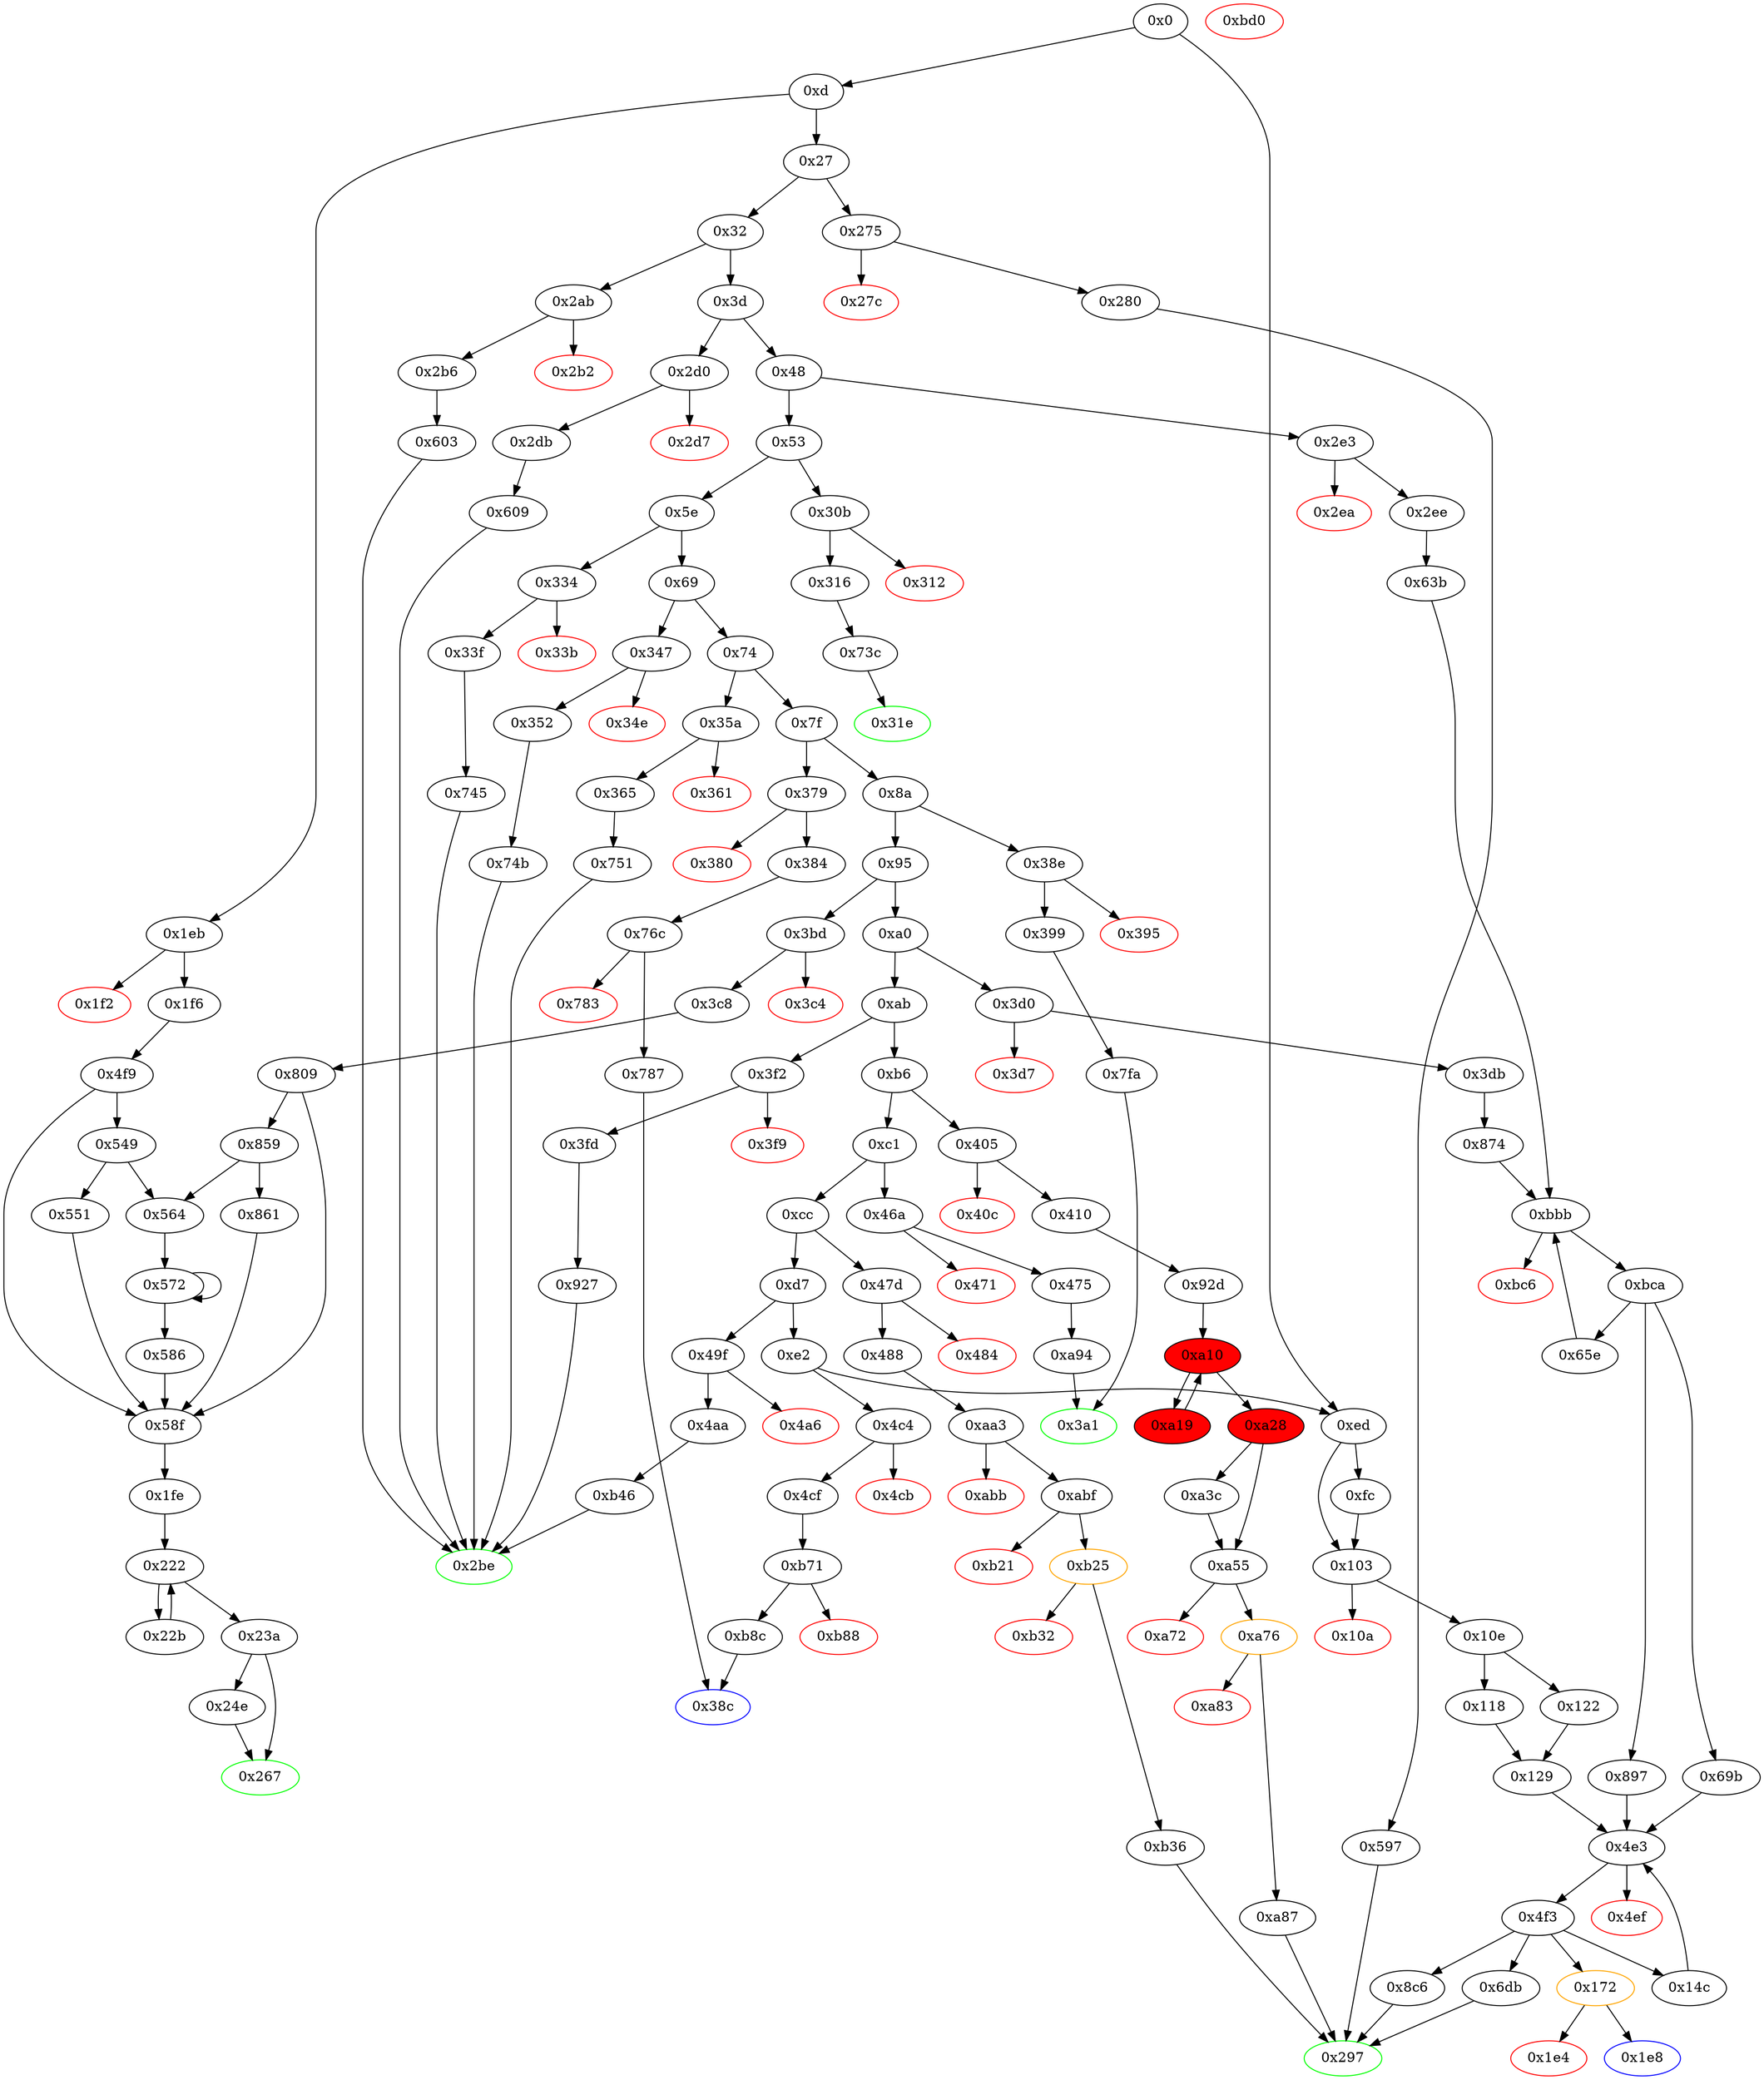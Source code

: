 digraph "" {
"0xa83" [color=red, fillcolor=white, id="0xa83", style=filled, tooltip="Block 0xa83\n[0xa83:0xa86]\n---\nPredecessors: [0xa76]\nSuccessors: []\n---\n0xa83 PUSH1 0x0\n0xa85 DUP1\n0xa86 REVERT\n---\n0xa83: V934 = 0x0\n0xa86: REVERT 0x0 0x0\n---\nEntry stack: [V13, 0x297, V386, V388, V402, 0x0, V837, 0x8f4ffcb1, S0]\nStack pops: 0\nStack additions: []\nExit stack: [V13, 0x297, V386, V388, V402, 0x0, V837, 0x8f4ffcb1, S0]\n\nDef sites:\nV13: {0xd.0x1b}\n0x297: {0x410.0x411}\nV386: {0x410.0x420}\nV388: {0x410.0x425}\nV402: {0x410.0x444}\n0x0: {0x92d.0x939}\nV837: {0x92d.0x99a}\n0x8f4ffcb1: {0x92d.0x99b}\nS0: {0xa28.0xa31, 0xa3c.0xa52}\n"];
"0x3d0" [fillcolor=white, id="0x3d0", style=filled, tooltip="Block 0x3d0\n[0x3d0:0x3d6]\n---\nPredecessors: [0xa0]\nSuccessors: [0x3d7, 0x3db]\n---\n0x3d0 JUMPDEST\n0x3d1 CALLVALUE\n0x3d2 ISZERO\n0x3d3 PUSH2 0x3db\n0x3d6 JUMPI\n---\n0x3d0: JUMPDEST \n0x3d1: V352 = CALLVALUE\n0x3d2: V353 = ISZERO V352\n0x3d3: V354 = 0x3db\n0x3d6: JUMPI 0x3db V353\n---\nEntry stack: [V13]\nStack pops: 0\nStack additions: []\nExit stack: [V13]\n\nDef sites:\nV13: {0xd.0x1b}\n"];
"0x49f" [fillcolor=white, id="0x49f", style=filled, tooltip="Block 0x49f\n[0x49f:0x4a5]\n---\nPredecessors: [0xd7]\nSuccessors: [0x4a6, 0x4aa]\n---\n0x49f JUMPDEST\n0x4a0 CALLVALUE\n0x4a1 ISZERO\n0x4a2 PUSH2 0x4aa\n0x4a5 JUMPI\n---\n0x49f: JUMPDEST \n0x4a0: V430 = CALLVALUE\n0x4a1: V431 = ISZERO V430\n0x4a2: V432 = 0x4aa\n0x4a5: JUMPI 0x4aa V431\n---\nEntry stack: [V13]\nStack pops: 0\nStack additions: []\nExit stack: [V13]\n\nDef sites:\nV13: {0xd.0x1b}\n"];
"0x379" [fillcolor=white, id="0x379", style=filled, tooltip="Block 0x379\n[0x379:0x37f]\n---\nPredecessors: [0x7f]\nSuccessors: [0x380, 0x384]\n---\n0x379 JUMPDEST\n0x37a CALLVALUE\n0x37b ISZERO\n0x37c PUSH2 0x384\n0x37f JUMPI\n---\n0x379: JUMPDEST \n0x37a: V321 = CALLVALUE\n0x37b: V322 = ISZERO V321\n0x37c: V323 = 0x384\n0x37f: JUMPI 0x384 V322\n---\nEntry stack: [V13]\nStack pops: 0\nStack additions: []\nExit stack: [V13]\n\nDef sites:\nV13: {0xd.0x1b}\n"];
"0xa87" [fillcolor=white, id="0xa87", style=filled, tooltip="Block 0xa87\n[0xa87:0xa93]\n---\nPredecessors: [0xa76]\nSuccessors: [0x297]\n---\n0xa87 JUMPDEST\n0xa88 POP\n0xa89 PUSH1 0x1\n0xa8b SWAP7\n0xa8c SWAP6\n0xa8d POP\n0xa8e POP\n0xa8f POP\n0xa90 POP\n0xa91 POP\n0xa92 POP\n0xa93 JUMP\n---\n0xa87: JUMPDEST \n0xa89: V935 = 0x1\n0xa93: JUMP 0x297\n---\nEntry stack: [V13, 0x297, V386, V388, V402, 0x0, V837, 0x8f4ffcb1, S0]\nStack pops: 8\nStack additions: [0x1]\nExit stack: [V13, 0x1]\n\nDef sites:\nV13: {0xd.0x1b}\n0x297: {0x410.0x411}\nV386: {0x410.0x420}\nV388: {0x410.0x425}\nV402: {0x410.0x444}\n0x0: {0x92d.0x939}\nV837: {0x92d.0x99a}\n0x8f4ffcb1: {0x92d.0x99b}\nS0: {0xa28.0xa31, 0xa3c.0xa52}\n"];
"0xb36" [fillcolor=white, id="0xb36", style=filled, tooltip="Block 0xb36\n[0xb36:0xb45]\n---\nPredecessors: [0xb25]\nSuccessors: [0x297]\n---\n0xb36 JUMPDEST\n0xb37 POP\n0xb38 POP\n0xb39 POP\n0xb3a PUSH1 0x40\n0xb3c MLOAD\n0xb3d DUP1\n0xb3e MLOAD\n0xb3f SWAP5\n0xb40 SWAP4\n0xb41 POP\n0xb42 POP\n0xb43 POP\n0xb44 POP\n0xb45 JUMP\n---\n0xb36: JUMPDEST \n0xb3a: V1009 = 0x40\n0xb3c: V1010 = M[0x40]\n0xb3e: V1011 = M[V1010]\n0xb45: JUMP 0x297\n---\nEntry stack: [V13, 0x297, V426, V428, 0x0, V964, 0xa9059cbb, V990]\nStack pops: 7\nStack additions: [V1011]\nExit stack: [V13, V1011]\n\nDef sites:\nV13: {0xd.0x1b}\n0x297: {0x488.0x489}\nV426: {0x488.0x497}\nV428: {0x488.0x49a}\n0x0: {0xaa3.0xaa4}\nV964: {0xabf.0xace}\n0xa9059cbb: {0xabf.0xad0}\nV990: {0xabf.0xb0c}\n"];
"0x2be" [color=green, fillcolor=white, id="0x2be", style=filled, tooltip="Block 0x2be\n[0x2be:0x2cf]\n---\nPredecessors: [0x603, 0x609, 0x745, 0x74b, 0x751, 0x927, 0xb46]\nSuccessors: []\n---\n0x2be JUMPDEST\n0x2bf PUSH1 0x40\n0x2c1 MLOAD\n0x2c2 SWAP1\n0x2c3 DUP2\n0x2c4 MSTORE\n0x2c5 PUSH1 0x20\n0x2c7 ADD\n0x2c8 PUSH1 0x40\n0x2ca MLOAD\n0x2cb DUP1\n0x2cc SWAP2\n0x2cd SUB\n0x2ce SWAP1\n0x2cf RETURN\n---\n0x2be: JUMPDEST \n0x2bf: V248 = 0x40\n0x2c1: V249 = M[0x40]\n0x2c4: M[V249] = S0\n0x2c5: V250 = 0x20\n0x2c7: V251 = ADD 0x20 V249\n0x2c8: V252 = 0x40\n0x2ca: V253 = M[0x40]\n0x2cd: V254 = SUB V251 V253\n0x2cf: RETURN V253 V254\n---\nEntry stack: [V13, S1, S0]\nStack pops: 1\nStack additions: []\nExit stack: [V13, S1]\n\nDef sites:\nV13: {0xd.0x1b}\nS1: {0x352.0x353, 0xd.0x1b, 0x33f.0x340, 0x3fd.0x3fe, 0x2b6.0x2b7}\nS0: {0x609.0x638, 0x74b.0x74e, 0x751.0x769, 0x603.0x606, 0x745.0x748, 0x927.0x92a, 0xb46.0xb6e}\n"];
"0x47d" [fillcolor=white, id="0x47d", style=filled, tooltip="Block 0x47d\n[0x47d:0x483]\n---\nPredecessors: [0xcc]\nSuccessors: [0x484, 0x488]\n---\n0x47d JUMPDEST\n0x47e CALLVALUE\n0x47f ISZERO\n0x480 PUSH2 0x488\n0x483 JUMPI\n---\n0x47d: JUMPDEST \n0x47e: V414 = CALLVALUE\n0x47f: V415 = ISZERO V414\n0x480: V416 = 0x488\n0x483: JUMPI 0x488 V415\n---\nEntry stack: [V13]\nStack pops: 0\nStack additions: []\nExit stack: [V13]\n\nDef sites:\nV13: {0xd.0x1b}\n"];
"0x3d" [fillcolor=white, id="0x3d", style=filled, tooltip="Block 0x3d\n[0x3d:0x47]\n---\nPredecessors: [0x32]\nSuccessors: [0x48, 0x2d0]\n---\n0x3d DUP1\n0x3e PUSH4 0x18160ddd\n0x43 EQ\n0x44 PUSH2 0x2d0\n0x47 JUMPI\n---\n0x3e: V23 = 0x18160ddd\n0x43: V24 = EQ 0x18160ddd V13\n0x44: V25 = 0x2d0\n0x47: JUMPI 0x2d0 V24\n---\nEntry stack: [V13]\nStack pops: 1\nStack additions: [S0]\nExit stack: [V13]\n\nDef sites:\nV13: {0xd.0x1b}\n"];
"0x4a6" [color=red, fillcolor=white, id="0x4a6", style=filled, tooltip="Block 0x4a6\n[0x4a6:0x4a9]\n---\nPredecessors: [0x49f]\nSuccessors: []\n---\n0x4a6 PUSH1 0x0\n0x4a8 DUP1\n0x4a9 REVERT\n---\n0x4a6: V433 = 0x0\n0x4a9: REVERT 0x0 0x0\n---\nEntry stack: [V13]\nStack pops: 0\nStack additions: []\nExit stack: [V13]\n\nDef sites:\nV13: {0xd.0x1b}\n"];
"0x751" [fillcolor=white, id="0x751", style=filled, tooltip="Block 0x751\n[0x751:0x76b]\n---\nPredecessors: [0x365]\nSuccessors: [0x2be]\n---\n0x751 JUMPDEST\n0x752 PUSH1 0x1\n0x754 PUSH1 0xa0\n0x756 PUSH1 0x2\n0x758 EXP\n0x759 SUB\n0x75a AND\n0x75b PUSH1 0x0\n0x75d SWAP1\n0x75e DUP2\n0x75f MSTORE\n0x760 PUSH1 0x9\n0x762 PUSH1 0x20\n0x764 MSTORE\n0x765 PUSH1 0x40\n0x767 SWAP1\n0x768 SHA3\n0x769 SLOAD\n0x76a SWAP1\n0x76b JUMP\n---\n0x751: JUMPDEST \n0x752: V643 = 0x1\n0x754: V644 = 0xa0\n0x756: V645 = 0x2\n0x758: V646 = EXP 0x2 0xa0\n0x759: V647 = SUB 0x10000000000000000000000000000000000000000 0x1\n0x75a: V648 = AND 0xffffffffffffffffffffffffffffffffffffffff V319\n0x75b: V649 = 0x0\n0x75f: M[0x0] = V648\n0x760: V650 = 0x9\n0x762: V651 = 0x20\n0x764: M[0x20] = 0x9\n0x765: V652 = 0x40\n0x768: V653 = SHA3 0x0 0x40\n0x769: V654 = S[V653]\n0x76b: JUMP 0x2be\n---\nEntry stack: [V13, 0x2be, V319]\nStack pops: 2\nStack additions: [V654]\nExit stack: [V13, V654]\n\nDef sites:\nV13: {0xd.0x1b}\n0x2be: {0x365.0x366}\nV319: {0x365.0x374}\n"];
"0x65e" [fillcolor=white, id="0x65e", style=filled, tooltip="Block 0x65e\n[0x65e:0x69a]\n---\nPredecessors: [0xbca]\nSuccessors: [0xbbb]\n---\n0x65e JUMPDEST\n0x65f PUSH1 0x1\n0x661 PUSH1 0xa0\n0x663 PUSH1 0x2\n0x665 EXP\n0x666 SUB\n0x667 DUP1\n0x668 DUP7\n0x669 AND\n0x66a PUSH1 0x0\n0x66c SWAP1\n0x66d DUP2\n0x66e MSTORE\n0x66f PUSH1 0x9\n0x671 PUSH1 0x20\n0x673 SWAP1\n0x674 DUP2\n0x675 MSTORE\n0x676 PUSH1 0x40\n0x678 DUP1\n0x679 DUP4\n0x67a SHA3\n0x67b SWAP5\n0x67c SWAP1\n0x67d SWAP5\n0x67e SSTORE\n0x67f PUSH1 0xa\n0x681 DUP2\n0x682 MSTORE\n0x683 DUP4\n0x684 DUP3\n0x685 SHA3\n0x686 CALLER\n0x687 SWAP1\n0x688 SWAP4\n0x689 AND\n0x68a DUP3\n0x68b MSTORE\n0x68c SWAP2\n0x68d SWAP1\n0x68e SWAP2\n0x68f MSTORE\n0x690 SHA3\n0x691 SLOAD\n0x692 PUSH2 0x69b\n0x695 SWAP1\n0x696 DUP4\n0x697 PUSH2 0xbbb\n0x69a JUMP\n---\n0x65e: JUMPDEST \n0x65f: V576 = 0x1\n0x661: V577 = 0xa0\n0x663: V578 = 0x2\n0x665: V579 = EXP 0x2 0xa0\n0x666: V580 = SUB 0x10000000000000000000000000000000000000000 0x1\n0x669: V581 = AND S4 0xffffffffffffffffffffffffffffffffffffffff\n0x66a: V582 = 0x0\n0x66e: M[0x0] = V581\n0x66f: V583 = 0x9\n0x671: V584 = 0x20\n0x675: M[0x20] = 0x9\n0x676: V585 = 0x40\n0x67a: V586 = SHA3 0x0 0x40\n0x67e: S[V586] = V1056\n0x67f: V587 = 0xa\n0x682: M[0x20] = 0xa\n0x685: V588 = SHA3 0x0 0x40\n0x686: V589 = CALLER\n0x689: V590 = AND 0xffffffffffffffffffffffffffffffffffffffff V589\n0x68b: M[0x0] = V590\n0x68f: M[0x20] = V588\n0x690: V591 = SHA3 0x0 0x40\n0x691: V592 = S[V591]\n0x692: V593 = 0x69b\n0x697: V594 = 0xbbb\n0x69a: JUMP 0xbbb\n---\nEntry stack: [V13, S5, S4, S3, S2, 0x0, V1056]\nStack pops: 5\nStack additions: [S4, S3, S2, S1, 0x69b, V592, S2]\nExit stack: [V13, S5, S4, S3, S2, 0x0, 0x69b, V592, S2]\n\nDef sites:\nV13: {0xd.0x1b}\nS5: {0xd.0x1b, 0x2ee.0x2ef}\nS4: {0x3db.0x3dc, 0x2ee.0x2fe}\nS3: {0x3db.0x3ea, 0x2ee.0x303}\nS2: {0x3db.0x3ed, 0x2ee.0x306}\n0x0: {0x63b.0x646, 0x874.0x87f}\nV1056: {0xbca.0xbcd}\n"];
"0x222" [fillcolor=white, id="0x222", style=filled, tooltip="Block 0x222\n[0x222:0x22a]\n---\nPredecessors: [0x1fe, 0x22b]\nSuccessors: [0x22b, 0x23a]\n---\n0x222 JUMPDEST\n0x223 DUP4\n0x224 DUP2\n0x225 LT\n0x226 ISZERO\n0x227 PUSH2 0x23a\n0x22a JUMPI\n---\n0x222: JUMPDEST \n0x225: V188 = LT S0 V184\n0x226: V189 = ISZERO V188\n0x227: V190 = 0x23a\n0x22a: JUMPI 0x23a V189\n---\nEntry stack: [V13, 0x1fe, S9, V178, V178, V183, V186, V184, V184, V183, V186, S0]\nStack pops: 4\nStack additions: [S3, S2, S1, S0]\nExit stack: [V13, 0x1fe, S9, V178, V178, V183, V186, V184, V184, V183, V186, S0]\n\nDef sites:\nV13: {0xd.0x1b}\n0x1fe: {0x3c8.0x3c9, 0x1f6.0x1f7}\nS9: {0x4f9.0x51e, 0x809.0x82e}\nV178: {0x1fe.0x201}\nV178: {0x1fe.0x201}\nV183: {0x1fe.0x213}\nV186: {0x1fe.0x21b}\nV184: {0x1fe.0x217}\nV184: {0x1fe.0x217}\nV183: {0x1fe.0x213}\nV186: {0x1fe.0x21b}\nS0: {0x22b.0x235, 0x1fe.0x220}\n"];
"0x2db" [fillcolor=white, id="0x2db", style=filled, tooltip="Block 0x2db\n[0x2db:0x2e2]\n---\nPredecessors: [0x2d0]\nSuccessors: [0x609]\n---\n0x2db JUMPDEST\n0x2dc PUSH2 0x2be\n0x2df PUSH2 0x609\n0x2e2 JUMP\n---\n0x2db: JUMPDEST \n0x2dc: V259 = 0x2be\n0x2df: V260 = 0x609\n0x2e2: JUMP 0x609\n---\nEntry stack: [V13]\nStack pops: 0\nStack additions: [0x2be]\nExit stack: [V13, 0x2be]\n\nDef sites:\nV13: {0xd.0x1b}\n"];
"0x3d7" [color=red, fillcolor=white, id="0x3d7", style=filled, tooltip="Block 0x3d7\n[0x3d7:0x3da]\n---\nPredecessors: [0x3d0]\nSuccessors: []\n---\n0x3d7 PUSH1 0x0\n0x3d9 DUP1\n0x3da REVERT\n---\n0x3d7: V355 = 0x0\n0x3da: REVERT 0x0 0x0\n---\nEntry stack: [V13]\nStack pops: 0\nStack additions: []\nExit stack: [V13]\n\nDef sites:\nV13: {0xd.0x1b}\n"];
"0xa55" [fillcolor=white, id="0xa55", style=filled, tooltip="Block 0xa55\n[0xa55:0xa71]\n---\nPredecessors: [0xa28, 0xa3c]\nSuccessors: [0xa72, 0xa76]\n---\n0xa55 JUMPDEST\n0xa56 POP\n0xa57 SWAP6\n0xa58 POP\n0xa59 POP\n0xa5a POP\n0xa5b POP\n0xa5c POP\n0xa5d POP\n0xa5e PUSH1 0x0\n0xa60 PUSH1 0x40\n0xa62 MLOAD\n0xa63 DUP1\n0xa64 DUP4\n0xa65 SUB\n0xa66 DUP2\n0xa67 PUSH1 0x0\n0xa69 DUP8\n0xa6a DUP1\n0xa6b EXTCODESIZE\n0xa6c ISZERO\n0xa6d ISZERO\n0xa6e PUSH2 0xa76\n0xa71 JUMPI\n---\n0xa55: JUMPDEST \n0xa5e: V917 = 0x0\n0xa60: V918 = 0x40\n0xa62: V919 = M[0x40]\n0xa65: V920 = SUB S1 V919\n0xa67: V921 = 0x0\n0xa6b: V922 = EXTCODESIZE V837\n0xa6c: V923 = ISZERO V922\n0xa6d: V924 = ISZERO V923\n0xa6e: V925 = 0xa76\n0xa71: JUMPI 0xa76 V924\n---\nEntry stack: [V13, 0x297, V386, V388, V402, 0x0, V837, 0x8f4ffcb1, V839, V388, V840, V402, V850, V880, S1, V902]\nStack pops: 10\nStack additions: [S9, S8, S1, 0x0, V919, V920, V919, 0x0, S9]\nExit stack: [V13, 0x297, V386, V388, V402, 0x0, V837, 0x8f4ffcb1, S1, 0x0, V919, V920, V919, 0x0, V837]\n\nDef sites:\nV13: {0xd.0x1b}\n0x297: {0x410.0x411}\nV386: {0x410.0x420}\nV388: {0x410.0x425}\nV402: {0x410.0x444}\n0x0: {0x92d.0x939}\nV837: {0x92d.0x99a}\n0x8f4ffcb1: {0x92d.0x99b}\nV839: {0x92d.0x9a0}\nV388: {0x410.0x425}\nV840: {0x92d.0x9a2}\nV402: {0x410.0x444}\nV850: {0x92d.0x9b8}\nV880: {0x92d.0x9ef}\nS1: {0xa28.0xa31, 0xa3c.0xa52}\nV902: {0xa28.0xa35}\n"];
"0x122" [fillcolor=white, id="0x122", style=filled, tooltip="Block 0x122\n[0x122:0x128]\n---\nPredecessors: [0x10e]\nSuccessors: [0x129]\n---\n0x122 JUMPDEST\n0x123 POP\n0x124 PUSH2 0x3e8\n0x127 CALLVALUE\n0x128 MUL\n---\n0x122: JUMPDEST \n0x124: V97 = 0x3e8\n0x127: V98 = CALLVALUE\n0x128: V99 = MUL V98 0x3e8\n---\nEntry stack: [V13, 0x0]\nStack pops: 1\nStack additions: [V99]\nExit stack: [V13, V99]\n\nDef sites:\nV13: {0xd.0x1b}\n0x0: {0xed.0xee}\n"];
"0xa3c" [fillcolor=white, id="0xa3c", style=filled, tooltip="Block 0xa3c\n[0xa3c:0xa54]\n---\nPredecessors: [0xa28]\nSuccessors: [0xa55]\n---\n0xa3c DUP1\n0xa3d DUP3\n0xa3e SUB\n0xa3f DUP1\n0xa40 MLOAD\n0xa41 PUSH1 0x1\n0xa43 DUP4\n0xa44 PUSH1 0x20\n0xa46 SUB\n0xa47 PUSH2 0x100\n0xa4a EXP\n0xa4b SUB\n0xa4c NOT\n0xa4d AND\n0xa4e DUP2\n0xa4f MSTORE\n0xa50 PUSH1 0x20\n0xa52 ADD\n0xa53 SWAP2\n0xa54 POP\n---\n0xa3e: V905 = SUB V900 V902\n0xa40: V906 = M[V905]\n0xa41: V907 = 0x1\n0xa44: V908 = 0x20\n0xa46: V909 = SUB 0x20 V902\n0xa47: V910 = 0x100\n0xa4a: V911 = EXP 0x100 V909\n0xa4b: V912 = SUB V911 0x1\n0xa4c: V913 = NOT V912\n0xa4d: V914 = AND V913 V906\n0xa4f: M[V905] = V914\n0xa50: V915 = 0x20\n0xa52: V916 = ADD 0x20 V905\n---\nEntry stack: [V13, 0x297, V386, V388, V402, 0x0, V837, 0x8f4ffcb1, V839, V388, V840, V402, V850, V880, V900, V902]\nStack pops: 2\nStack additions: [V916, S0]\nExit stack: [V13, 0x297, V386, V388, V402, 0x0, V837, 0x8f4ffcb1, V839, V388, V840, V402, V850, V880, V916, V902]\n\nDef sites:\nV13: {0xd.0x1b}\n0x297: {0x410.0x411}\nV386: {0x410.0x420}\nV388: {0x410.0x425}\nV402: {0x410.0x444}\n0x0: {0x92d.0x939}\nV837: {0x92d.0x99a}\n0x8f4ffcb1: {0x92d.0x99b}\nV839: {0x92d.0x9a0}\nV388: {0x410.0x425}\nV840: {0x92d.0x9a2}\nV402: {0x410.0x444}\nV850: {0x92d.0x9b8}\nV880: {0x92d.0x9ef}\nV900: {0xa28.0xa31}\nV902: {0xa28.0xa35}\n"];
"0xe2" [fillcolor=white, id="0xe2", style=filled, tooltip="Block 0xe2\n[0xe2:0xec]\n---\nPredecessors: [0xd7]\nSuccessors: [0xed, 0x4c4]\n---\n0xe2 DUP1\n0xe3 PUSH4 0xf2fde38b\n0xe8 EQ\n0xe9 PUSH2 0x4c4\n0xec JUMPI\n---\n0xe3: V68 = 0xf2fde38b\n0xe8: V69 = EQ 0xf2fde38b V13\n0xe9: V70 = 0x4c4\n0xec: JUMPI 0x4c4 V69\n---\nEntry stack: [V13]\nStack pops: 1\nStack additions: [S0]\nExit stack: [V13]\n\nDef sites:\nV13: {0xd.0x1b}\n"];
"0xc1" [fillcolor=white, id="0xc1", style=filled, tooltip="Block 0xc1\n[0xc1:0xcb]\n---\nPredecessors: [0xb6]\nSuccessors: [0xcc, 0x46a]\n---\n0xc1 DUP1\n0xc2 PUSH4 0xd4ee1d90\n0xc7 EQ\n0xc8 PUSH2 0x46a\n0xcb JUMPI\n---\n0xc2: V59 = 0xd4ee1d90\n0xc7: V60 = EQ 0xd4ee1d90 V13\n0xc8: V61 = 0x46a\n0xcb: JUMPI 0x46a V60\n---\nEntry stack: [V13]\nStack pops: 1\nStack additions: [S0]\nExit stack: [V13]\n\nDef sites:\nV13: {0xd.0x1b}\n"];
"0x572" [fillcolor=white, id="0x572", style=filled, tooltip="Block 0x572\n[0x572:0x585]\n---\nPredecessors: [0x564, 0x572]\nSuccessors: [0x572, 0x586]\n---\n0x572 JUMPDEST\n0x573 DUP2\n0x574 SLOAD\n0x575 DUP2\n0x576 MSTORE\n0x577 SWAP1\n0x578 PUSH1 0x1\n0x57a ADD\n0x57b SWAP1\n0x57c PUSH1 0x20\n0x57e ADD\n0x57f DUP1\n0x580 DUP4\n0x581 GT\n0x582 PUSH2 0x572\n0x585 JUMPI\n---\n0x572: JUMPDEST \n0x574: V519 = S[S1]\n0x576: M[S0] = V519\n0x578: V520 = 0x1\n0x57a: V521 = ADD 0x1 S1\n0x57c: V522 = 0x20\n0x57e: V523 = ADD 0x20 S0\n0x581: V524 = GT V514 V523\n0x582: V525 = 0x572\n0x585: JUMPI 0x572 V524\n---\nEntry stack: [V13, 0x1fe, S5, {0x2, 0x3}, S3, V514, S1, S0]\nStack pops: 3\nStack additions: [S2, V521, V523]\nExit stack: [V13, 0x1fe, S5, {0x2, 0x3}, S3, V514, V521, V523]\n\nDef sites:\nV13: {0xd.0x1b}\n0x1fe: {0x3c8.0x3c9, 0x1f6.0x1f7}\nS5: {0x4f9.0x51e, 0x809.0x82e}\n{0x2, 0x3}: {0x4f9.0x4fa, 0x809.0x80a}\nS3: {0x4f9.0x50e, 0x809.0x81e}\nV514: {0x564.0x566}\nS1: {0x572.0x57a, 0x564.0x570}\nS0: {0x4f9.0x52e, 0x572.0x57e, 0x809.0x83e}\n"];
"0x384" [fillcolor=white, id="0x384", style=filled, tooltip="Block 0x384\n[0x384:0x38b]\n---\nPredecessors: [0x379]\nSuccessors: [0x76c]\n---\n0x384 JUMPDEST\n0x385 PUSH2 0x38c\n0x388 PUSH2 0x76c\n0x38b JUMP\n---\n0x384: JUMPDEST \n0x385: V325 = 0x38c\n0x388: V326 = 0x76c\n0x38b: JUMP 0x76c\n---\nEntry stack: [V13]\nStack pops: 0\nStack additions: [0x38c]\nExit stack: [V13, 0x38c]\n\nDef sites:\nV13: {0xd.0x1b}\n"];
"0x551" [fillcolor=white, id="0x551", style=filled, tooltip="Block 0x551\n[0x551:0x563]\n---\nPredecessors: [0x549]\nSuccessors: [0x58f]\n---\n0x551 PUSH2 0x100\n0x554 DUP1\n0x555 DUP4\n0x556 SLOAD\n0x557 DIV\n0x558 MUL\n0x559 DUP4\n0x55a MSTORE\n0x55b SWAP2\n0x55c PUSH1 0x20\n0x55e ADD\n0x55f SWAP2\n0x560 PUSH2 0x58f\n0x563 JUMP\n---\n0x551: V507 = 0x100\n0x556: V508 = S[0x3]\n0x557: V509 = DIV V508 0x100\n0x558: V510 = MUL V509 0x100\n0x55a: M[V490] = V510\n0x55c: V511 = 0x20\n0x55e: V512 = ADD 0x20 V490\n0x560: V513 = 0x58f\n0x563: JUMP 0x58f\n---\nEntry stack: [V13, 0x1fe, V486, 0x3, V477, V490, 0x3, V501]\nStack pops: 3\nStack additions: [V512, S1, S0]\nExit stack: [V13, 0x1fe, V486, 0x3, V477, V512, 0x3, V501]\n\nDef sites:\nV13: {0xd.0x1b}\n0x1fe: {0x1f6.0x1f7}\nV486: {0x4f9.0x51e}\n0x3: {0x4f9.0x4fa}\nV477: {0x4f9.0x50e}\nV490: {0x4f9.0x52e}\n0x3: {0x4f9.0x4fa}\nV501: {0x4f9.0x542}\n"];
"0x745" [fillcolor=white, id="0x745", style=filled, tooltip="Block 0x745\n[0x745:0x74a]\n---\nPredecessors: [0x33f]\nSuccessors: [0x2be]\n---\n0x745 JUMPDEST\n0x746 PUSH1 0x5\n0x748 SLOAD\n0x749 DUP2\n0x74a JUMP\n---\n0x745: JUMPDEST \n0x746: V639 = 0x5\n0x748: V640 = S[0x5]\n0x74a: JUMP 0x2be\n---\nEntry stack: [V13, 0x2be]\nStack pops: 1\nStack additions: [S0, V640]\nExit stack: [V13, 0x2be, V640]\n\nDef sites:\nV13: {0xd.0x1b}\n0x2be: {0x33f.0x340}\n"];
"0x58f" [fillcolor=white, id="0x58f", style=filled, tooltip="Block 0x58f\n[0x58f:0x596]\n---\nPredecessors: [0x4f9, 0x551, 0x586, 0x809, 0x861]\nSuccessors: [0x1fe]\n---\n0x58f JUMPDEST\n0x590 POP\n0x591 POP\n0x592 POP\n0x593 POP\n0x594 POP\n0x595 DUP2\n0x596 JUMP\n---\n0x58f: JUMPDEST \n0x596: JUMP 0x1fe\n---\nEntry stack: [V13, 0x1fe, S5, {0x2, 0x3}, S3, S2, S1, S0]\nStack pops: 7\nStack additions: [S6, S5]\nExit stack: [V13, 0x1fe, S5]\n\nDef sites:\nV13: {0xd.0x1b}\n0x1fe: {0x3c8.0x3c9, 0x1f6.0x1f7}\nS5: {0x4f9.0x51e, 0x809.0x82e}\n{0x2, 0x3}: {0x4f9.0x4fa, 0x809.0x80a}\nS3: {0x4f9.0x50e, 0x809.0x81e}\nS2: {0x4f9.0x52e, 0x809.0x83e, 0x551.0x55e, 0x861.0x86e, 0x586.0x58d}\nS1: {0x4f9.0x4fa, 0x572.0x57a, 0x809.0x80a}\nS0: {0x4f9.0x542, 0x564.0x566, 0x809.0x852}\n"];
"0x316" [fillcolor=white, id="0x316", style=filled, tooltip="Block 0x316\n[0x316:0x31d]\n---\nPredecessors: [0x30b]\nSuccessors: [0x73c]\n---\n0x316 JUMPDEST\n0x317 PUSH2 0x31e\n0x31a PUSH2 0x73c\n0x31d JUMP\n---\n0x316: JUMPDEST \n0x317: V284 = 0x31e\n0x31a: V285 = 0x73c\n0x31d: JUMP 0x73c\n---\nEntry stack: [V13]\nStack pops: 0\nStack additions: [0x31e]\nExit stack: [V13, 0x31e]\n\nDef sites:\nV13: {0xd.0x1b}\n"];
"0x809" [fillcolor=white, id="0x809", style=filled, tooltip="Block 0x809\n[0x809:0x858]\n---\nPredecessors: [0x3c8]\nSuccessors: [0x58f, 0x859]\n---\n0x809 JUMPDEST\n0x80a PUSH1 0x2\n0x80c DUP1\n0x80d SLOAD\n0x80e PUSH1 0x1\n0x810 DUP2\n0x811 PUSH1 0x1\n0x813 AND\n0x814 ISZERO\n0x815 PUSH2 0x100\n0x818 MUL\n0x819 SUB\n0x81a AND\n0x81b PUSH1 0x2\n0x81d SWAP1\n0x81e DIV\n0x81f DUP1\n0x820 PUSH1 0x1f\n0x822 ADD\n0x823 PUSH1 0x20\n0x825 DUP1\n0x826 SWAP2\n0x827 DIV\n0x828 MUL\n0x829 PUSH1 0x20\n0x82b ADD\n0x82c PUSH1 0x40\n0x82e MLOAD\n0x82f SWAP1\n0x830 DUP2\n0x831 ADD\n0x832 PUSH1 0x40\n0x834 MSTORE\n0x835 DUP1\n0x836 SWAP3\n0x837 SWAP2\n0x838 SWAP1\n0x839 DUP2\n0x83a DUP2\n0x83b MSTORE\n0x83c PUSH1 0x20\n0x83e ADD\n0x83f DUP3\n0x840 DUP1\n0x841 SLOAD\n0x842 PUSH1 0x1\n0x844 DUP2\n0x845 PUSH1 0x1\n0x847 AND\n0x848 ISZERO\n0x849 PUSH2 0x100\n0x84c MUL\n0x84d SUB\n0x84e AND\n0x84f PUSH1 0x2\n0x851 SWAP1\n0x852 DIV\n0x853 DUP1\n0x854 ISZERO\n0x855 PUSH2 0x58f\n0x858 JUMPI\n---\n0x809: JUMPDEST \n0x80a: V708 = 0x2\n0x80d: V709 = S[0x2]\n0x80e: V710 = 0x1\n0x811: V711 = 0x1\n0x813: V712 = AND 0x1 V709\n0x814: V713 = ISZERO V712\n0x815: V714 = 0x100\n0x818: V715 = MUL 0x100 V713\n0x819: V716 = SUB V715 0x1\n0x81a: V717 = AND V716 V709\n0x81b: V718 = 0x2\n0x81e: V719 = DIV V717 0x2\n0x820: V720 = 0x1f\n0x822: V721 = ADD 0x1f V719\n0x823: V722 = 0x20\n0x827: V723 = DIV V721 0x20\n0x828: V724 = MUL V723 0x20\n0x829: V725 = 0x20\n0x82b: V726 = ADD 0x20 V724\n0x82c: V727 = 0x40\n0x82e: V728 = M[0x40]\n0x831: V729 = ADD V728 V726\n0x832: V730 = 0x40\n0x834: M[0x40] = V729\n0x83b: M[V728] = V719\n0x83c: V731 = 0x20\n0x83e: V732 = ADD 0x20 V728\n0x841: V733 = S[0x2]\n0x842: V734 = 0x1\n0x845: V735 = 0x1\n0x847: V736 = AND 0x1 V733\n0x848: V737 = ISZERO V736\n0x849: V738 = 0x100\n0x84c: V739 = MUL 0x100 V737\n0x84d: V740 = SUB V739 0x1\n0x84e: V741 = AND V740 V733\n0x84f: V742 = 0x2\n0x852: V743 = DIV V741 0x2\n0x854: V744 = ISZERO V743\n0x855: V745 = 0x58f\n0x858: JUMPI 0x58f V744\n---\nEntry stack: [V13, 0x1fe]\nStack pops: 0\nStack additions: [V728, 0x2, V719, V732, 0x2, V743]\nExit stack: [V13, 0x1fe, V728, 0x2, V719, V732, 0x2, V743]\n\nDef sites:\nV13: {0xd.0x1b}\n0x1fe: {0x3c8.0x3c9}\n"];
"0x7fa" [fillcolor=white, id="0x7fa", style=filled, tooltip="Block 0x7fa\n[0x7fa:0x808]\n---\nPredecessors: [0x399]\nSuccessors: [0x3a1]\n---\n0x7fa JUMPDEST\n0x7fb PUSH1 0x0\n0x7fd SLOAD\n0x7fe PUSH1 0x1\n0x800 PUSH1 0xa0\n0x802 PUSH1 0x2\n0x804 EXP\n0x805 SUB\n0x806 AND\n0x807 DUP2\n0x808 JUMP\n---\n0x7fa: JUMPDEST \n0x7fb: V700 = 0x0\n0x7fd: V701 = S[0x0]\n0x7fe: V702 = 0x1\n0x800: V703 = 0xa0\n0x802: V704 = 0x2\n0x804: V705 = EXP 0x2 0xa0\n0x805: V706 = SUB 0x10000000000000000000000000000000000000000 0x1\n0x806: V707 = AND 0xffffffffffffffffffffffffffffffffffffffff V701\n0x808: JUMP 0x3a1\n---\nEntry stack: [V13, 0x3a1]\nStack pops: 1\nStack additions: [S0, V707]\nExit stack: [V13, 0x3a1, V707]\n\nDef sites:\nV13: {0xd.0x1b}\n0x3a1: {0x399.0x39a}\n"];
"0x874" [fillcolor=white, id="0x874", style=filled, tooltip="Block 0x874\n[0x874:0x896]\n---\nPredecessors: [0x3db]\nSuccessors: [0xbbb]\n---\n0x874 JUMPDEST\n0x875 PUSH1 0x1\n0x877 PUSH1 0xa0\n0x879 PUSH1 0x2\n0x87b EXP\n0x87c SUB\n0x87d CALLER\n0x87e AND\n0x87f PUSH1 0x0\n0x881 SWAP1\n0x882 DUP2\n0x883 MSTORE\n0x884 PUSH1 0x9\n0x886 PUSH1 0x20\n0x888 MSTORE\n0x889 PUSH1 0x40\n0x88b DUP2\n0x88c SHA3\n0x88d SLOAD\n0x88e PUSH2 0x897\n0x891 SWAP1\n0x892 DUP4\n0x893 PUSH2 0xbbb\n0x896 JUMP\n---\n0x874: JUMPDEST \n0x875: V756 = 0x1\n0x877: V757 = 0xa0\n0x879: V758 = 0x2\n0x87b: V759 = EXP 0x2 0xa0\n0x87c: V760 = SUB 0x10000000000000000000000000000000000000000 0x1\n0x87d: V761 = CALLER\n0x87e: V762 = AND V761 0xffffffffffffffffffffffffffffffffffffffff\n0x87f: V763 = 0x0\n0x883: M[0x0] = V762\n0x884: V764 = 0x9\n0x886: V765 = 0x20\n0x888: M[0x20] = 0x9\n0x889: V766 = 0x40\n0x88c: V767 = SHA3 0x0 0x40\n0x88d: V768 = S[V767]\n0x88e: V769 = 0x897\n0x893: V770 = 0xbbb\n0x896: JUMP 0xbbb\n---\nEntry stack: [V13, 0x297, V364, V366]\nStack pops: 1\nStack additions: [S0, 0x0, 0x897, V768, S0]\nExit stack: [V13, 0x297, V364, V366, 0x0, 0x897, V768, V366]\n\nDef sites:\nV13: {0xd.0x1b}\n0x297: {0x3db.0x3dc}\nV364: {0x3db.0x3ea}\nV366: {0x3db.0x3ed}\n"];
"0xfc" [fillcolor=white, id="0xfc", style=filled, tooltip="Block 0xfc\n[0xfc:0x102]\n---\nPredecessors: [0xed]\nSuccessors: [0x103]\n---\n0xfc POP\n0xfd PUSH1 0x8\n0xff SLOAD\n0x100 TIMESTAMP\n0x101 GT\n0x102 ISZERO\n---\n0xfd: V79 = 0x8\n0xff: V80 = S[0x8]\n0x100: V81 = TIMESTAMP\n0x101: V82 = GT V81 V80\n0x102: V83 = ISZERO V82\n---\nEntry stack: [V13, 0x0, V76]\nStack pops: 1\nStack additions: [V83]\nExit stack: [V13, 0x0, V83]\n\nDef sites:\nV13: {0xd.0x1b}\n0x0: {0xed.0xee}\nV76: {0xed.0xf5}\n"];
"0xb8c" [fillcolor=white, id="0xb8c", style=filled, tooltip="Block 0xb8c\n[0xb8c:0xbba]\n---\nPredecessors: [0xb71]\nSuccessors: [0x38c]\n---\n0xb8c JUMPDEST\n0xb8d PUSH1 0x1\n0xb8f DUP1\n0xb90 SLOAD\n0xb91 PUSH20 0xffffffffffffffffffffffffffffffffffffffff\n0xba6 NOT\n0xba7 AND\n0xba8 PUSH1 0x1\n0xbaa PUSH1 0xa0\n0xbac PUSH1 0x2\n0xbae EXP\n0xbaf SUB\n0xbb0 SWAP3\n0xbb1 SWAP1\n0xbb2 SWAP3\n0xbb3 AND\n0xbb4 SWAP2\n0xbb5 SWAP1\n0xbb6 SWAP2\n0xbb7 OR\n0xbb8 SWAP1\n0xbb9 SSTORE\n0xbba JUMP\n---\n0xb8c: JUMPDEST \n0xb8d: V1039 = 0x1\n0xb90: V1040 = S[0x1]\n0xb91: V1041 = 0xffffffffffffffffffffffffffffffffffffffff\n0xba6: V1042 = NOT 0xffffffffffffffffffffffffffffffffffffffff\n0xba7: V1043 = AND 0xffffffffffffffffffffffff0000000000000000000000000000000000000000 V1040\n0xba8: V1044 = 0x1\n0xbaa: V1045 = 0xa0\n0xbac: V1046 = 0x2\n0xbae: V1047 = EXP 0x2 0xa0\n0xbaf: V1048 = SUB 0x10000000000000000000000000000000000000000 0x1\n0xbb3: V1049 = AND 0xffffffffffffffffffffffffffffffffffffffff V459\n0xbb7: V1050 = OR V1049 V1043\n0xbb9: S[0x1] = V1050\n0xbba: JUMP 0x38c\n---\nEntry stack: [V13, 0x38c, V459]\nStack pops: 2\nStack additions: []\nExit stack: [V13]\n\nDef sites:\nV13: {0xd.0x1b}\n0x38c: {0x4cf.0x4d0}\nV459: {0x4cf.0x4de}\n"];
"0xbc6" [color=red, fillcolor=white, id="0xbc6", style=filled, tooltip="Block 0xbc6\n[0xbc6:0xbc9]\n---\nPredecessors: [0xbbb]\nSuccessors: []\n---\n0xbc6 PUSH1 0x0\n0xbc8 DUP1\n0xbc9 REVERT\n---\n0xbc6: V1055 = 0x0\n0xbc9: REVERT 0x0 0x0\n---\nEntry stack: [V13, S8, S7, S6, S5, 0x0, {0x65e, 0x69b, 0x897}, S2, S1, 0x0]\nStack pops: 0\nStack additions: []\nExit stack: [V13, S8, S7, S6, S5, 0x0, {0x65e, 0x69b, 0x897}, S2, S1, 0x0]\n\nDef sites:\nV13: {0xd.0x1b}\nS8: {0xd.0x1b, 0x2ee.0x2ef}\nS7: {0x3db.0x3dc, 0x2ee.0x2fe}\nS6: {0x3db.0x3ea, 0x2ee.0x303}\nS5: {0x3db.0x3ed, 0x2ee.0x306}\n0x0: {0x63b.0x646, 0x874.0x87f}\n{0x65e, 0x69b, 0x897}: {0x63b.0x655, 0x874.0x88e, 0x65e.0x692}\nS2: {0x63b.0x654, 0x874.0x88d, 0x65e.0x691}\nS1: {0x3db.0x3ed, 0x2ee.0x306}\n0x0: {0xbbb.0xbbc}\n"];
"0x410" [fillcolor=white, id="0x410", style=filled, tooltip="Block 0x410\n[0x410:0x469]\n---\nPredecessors: [0x405]\nSuccessors: [0x92d]\n---\n0x410 JUMPDEST\n0x411 PUSH2 0x297\n0x414 PUSH1 0x4\n0x416 DUP1\n0x417 CALLDATALOAD\n0x418 PUSH1 0x1\n0x41a PUSH1 0xa0\n0x41c PUSH1 0x2\n0x41e EXP\n0x41f SUB\n0x420 AND\n0x421 SWAP1\n0x422 PUSH1 0x24\n0x424 DUP1\n0x425 CALLDATALOAD\n0x426 SWAP2\n0x427 SWAP1\n0x428 PUSH1 0x64\n0x42a SWAP1\n0x42b PUSH1 0x44\n0x42d CALLDATALOAD\n0x42e SWAP1\n0x42f DUP2\n0x430 ADD\n0x431 SWAP1\n0x432 DUP4\n0x433 ADD\n0x434 CALLDATALOAD\n0x435 DUP1\n0x436 PUSH1 0x20\n0x438 PUSH1 0x1f\n0x43a DUP3\n0x43b ADD\n0x43c DUP2\n0x43d SWAP1\n0x43e DIV\n0x43f DUP2\n0x440 MUL\n0x441 ADD\n0x442 PUSH1 0x40\n0x444 MLOAD\n0x445 SWAP1\n0x446 DUP2\n0x447 ADD\n0x448 PUSH1 0x40\n0x44a MSTORE\n0x44b DUP2\n0x44c DUP2\n0x44d MSTORE\n0x44e SWAP3\n0x44f SWAP2\n0x450 SWAP1\n0x451 PUSH1 0x20\n0x453 DUP5\n0x454 ADD\n0x455 DUP4\n0x456 DUP4\n0x457 DUP1\n0x458 DUP3\n0x459 DUP5\n0x45a CALLDATACOPY\n0x45b POP\n0x45c SWAP5\n0x45d SWAP7\n0x45e POP\n0x45f PUSH2 0x92d\n0x462 SWAP6\n0x463 POP\n0x464 POP\n0x465 POP\n0x466 POP\n0x467 POP\n0x468 POP\n0x469 JUMP\n---\n0x410: JUMPDEST \n0x411: V378 = 0x297\n0x414: V379 = 0x4\n0x417: V380 = CALLDATALOAD 0x4\n0x418: V381 = 0x1\n0x41a: V382 = 0xa0\n0x41c: V383 = 0x2\n0x41e: V384 = EXP 0x2 0xa0\n0x41f: V385 = SUB 0x10000000000000000000000000000000000000000 0x1\n0x420: V386 = AND 0xffffffffffffffffffffffffffffffffffffffff V380\n0x422: V387 = 0x24\n0x425: V388 = CALLDATALOAD 0x24\n0x428: V389 = 0x64\n0x42b: V390 = 0x44\n0x42d: V391 = CALLDATALOAD 0x44\n0x430: V392 = ADD V391 0x24\n0x433: V393 = ADD 0x4 V391\n0x434: V394 = CALLDATALOAD V393\n0x436: V395 = 0x20\n0x438: V396 = 0x1f\n0x43b: V397 = ADD V394 0x1f\n0x43e: V398 = DIV V397 0x20\n0x440: V399 = MUL 0x20 V398\n0x441: V400 = ADD V399 0x20\n0x442: V401 = 0x40\n0x444: V402 = M[0x40]\n0x447: V403 = ADD V402 V400\n0x448: V404 = 0x40\n0x44a: M[0x40] = V403\n0x44d: M[V402] = V394\n0x451: V405 = 0x20\n0x454: V406 = ADD V402 0x20\n0x45a: CALLDATACOPY V406 V392 V394\n0x45f: V407 = 0x92d\n0x469: JUMP 0x92d\n---\nEntry stack: [V13]\nStack pops: 0\nStack additions: [0x297, V386, V388, V402]\nExit stack: [V13, 0x297, V386, V388, V402]\n\nDef sites:\nV13: {0xd.0x1b}\n"];
"0x3c4" [color=red, fillcolor=white, id="0x3c4", style=filled, tooltip="Block 0x3c4\n[0x3c4:0x3c7]\n---\nPredecessors: [0x3bd]\nSuccessors: []\n---\n0x3c4 PUSH1 0x0\n0x3c6 DUP1\n0x3c7 REVERT\n---\n0x3c4: V349 = 0x0\n0x3c7: REVERT 0x0 0x0\n---\nEntry stack: [V13]\nStack pops: 0\nStack additions: []\nExit stack: [V13]\n\nDef sites:\nV13: {0xd.0x1b}\n"];
"0x347" [fillcolor=white, id="0x347", style=filled, tooltip="Block 0x347\n[0x347:0x34d]\n---\nPredecessors: [0x69]\nSuccessors: [0x34e, 0x352]\n---\n0x347 JUMPDEST\n0x348 CALLVALUE\n0x349 ISZERO\n0x34a PUSH2 0x352\n0x34d JUMPI\n---\n0x347: JUMPDEST \n0x348: V301 = CALLVALUE\n0x349: V302 = ISZERO V301\n0x34a: V303 = 0x352\n0x34d: JUMPI 0x352 V302\n---\nEntry stack: [V13]\nStack pops: 0\nStack additions: []\nExit stack: [V13]\n\nDef sites:\nV13: {0xd.0x1b}\n"];
"0xbca" [fillcolor=white, id="0xbca", style=filled, tooltip="Block 0xbca\n[0xbca:0xbcf]\n---\nPredecessors: [0xbbb]\nSuccessors: [0x65e, 0x69b, 0x897]\n---\n0xbca JUMPDEST\n0xbcb POP\n0xbcc SWAP1\n0xbcd SUB\n0xbce SWAP1\n0xbcf JUMP\n---\n0xbca: JUMPDEST \n0xbcd: V1056 = SUB S2 S1\n0xbcf: JUMP {0x65e, 0x69b, 0x897}\n---\nEntry stack: [V13, S8, S7, S6, S5, 0x0, {0x65e, 0x69b, 0x897}, S2, S1, 0x0]\nStack pops: 4\nStack additions: [V1056]\nExit stack: [V13, S8, S7, S6, S5, 0x0, V1056]\n\nDef sites:\nV13: {0xd.0x1b}\nS8: {0xd.0x1b, 0x2ee.0x2ef}\nS7: {0x3db.0x3dc, 0x2ee.0x2fe}\nS6: {0x3db.0x3ea, 0x2ee.0x303}\nS5: {0x3db.0x3ed, 0x2ee.0x306}\n0x0: {0x63b.0x646, 0x874.0x87f}\n{0x65e, 0x69b, 0x897}: {0x63b.0x655, 0x874.0x88e, 0x65e.0x692}\nS2: {0x63b.0x654, 0x874.0x88d, 0x65e.0x691}\nS1: {0x3db.0x3ed, 0x2ee.0x306}\n0x0: {0xbbb.0xbbc}\n"];
"0x74" [fillcolor=white, id="0x74", style=filled, tooltip="Block 0x74\n[0x74:0x7e]\n---\nPredecessors: [0x69]\nSuccessors: [0x7f, 0x35a]\n---\n0x74 DUP1\n0x75 PUSH4 0x70a08231\n0x7a EQ\n0x7b PUSH2 0x35a\n0x7e JUMPI\n---\n0x75: V38 = 0x70a08231\n0x7a: V39 = EQ 0x70a08231 V13\n0x7b: V40 = 0x35a\n0x7e: JUMPI 0x35a V39\n---\nEntry stack: [V13]\nStack pops: 1\nStack additions: [S0]\nExit stack: [V13]\n\nDef sites:\nV13: {0xd.0x1b}\n"];
"0x2b6" [fillcolor=white, id="0x2b6", style=filled, tooltip="Block 0x2b6\n[0x2b6:0x2bd]\n---\nPredecessors: [0x2ab]\nSuccessors: [0x603]\n---\n0x2b6 JUMPDEST\n0x2b7 PUSH2 0x2be\n0x2ba PUSH2 0x603\n0x2bd JUMP\n---\n0x2b6: JUMPDEST \n0x2b7: V246 = 0x2be\n0x2ba: V247 = 0x603\n0x2bd: JUMP 0x603\n---\nEntry stack: [V13]\nStack pops: 0\nStack additions: [0x2be]\nExit stack: [V13, 0x2be]\n\nDef sites:\nV13: {0xd.0x1b}\n"];
"0x1e4" [color=red, fillcolor=white, id="0x1e4", style=filled, tooltip="Block 0x1e4\n[0x1e4:0x1e7]\n---\nPredecessors: [0x172]\nSuccessors: []\n---\n0x1e4 PUSH1 0x0\n0x1e6 DUP1\n0x1e7 REVERT\n---\n0x1e4: V170 = 0x0\n0x1e7: REVERT 0x0 0x0\n---\nEntry stack: [V13, S4, S3, S2, S1, S0]\nStack pops: 0\nStack additions: []\nExit stack: [V13, S4, S3, S2, S1, S0]\n\nDef sites:\nV13: {0xd.0x1b}\nS4: {0xd.0x1b, 0x2ee.0x2ef}\nS3: {0x3db.0x3dc, 0x2ee.0x2fe}\nS2: {0x3db.0x3ea, 0x2ee.0x303}\nS1: {0x3db.0x3ed, 0xd.0x1b, 0x2ee.0x306}\nS0: {0x118.0x11d, 0x63b.0x646, 0x122.0x128, 0x874.0x87f}\n"];
"0xabb" [color=red, fillcolor=white, id="0xabb", style=filled, tooltip="Block 0xabb\n[0xabb:0xabe]\n---\nPredecessors: [0xaa3]\nSuccessors: []\n---\n0xabb PUSH1 0x0\n0xabd DUP1\n0xabe REVERT\n---\n0xabb: V956 = 0x0\n0xabe: REVERT 0x0 0x0\n---\nEntry stack: [V13, 0x297, V426, V428, 0x0]\nStack pops: 0\nStack additions: []\nExit stack: [V13, 0x297, V426, V428, 0x0]\n\nDef sites:\nV13: {0xd.0x1b}\n0x297: {0x488.0x489}\nV426: {0x488.0x497}\nV428: {0x488.0x49a}\n0x0: {0xaa3.0xaa4}\n"];
"0xa72" [color=red, fillcolor=white, id="0xa72", style=filled, tooltip="Block 0xa72\n[0xa72:0xa75]\n---\nPredecessors: [0xa55]\nSuccessors: []\n---\n0xa72 PUSH1 0x0\n0xa74 DUP1\n0xa75 REVERT\n---\n0xa72: V926 = 0x0\n0xa75: REVERT 0x0 0x0\n---\nEntry stack: [V13, 0x297, V386, V388, V402, 0x0, V837, 0x8f4ffcb1, S6, 0x0, V919, V920, V919, 0x0, V837]\nStack pops: 0\nStack additions: []\nExit stack: [V13, 0x297, V386, V388, V402, 0x0, V837, 0x8f4ffcb1, S6, 0x0, V919, V920, V919, 0x0, V837]\n\nDef sites:\nV13: {0xd.0x1b}\n0x297: {0x410.0x411}\nV386: {0x410.0x420}\nV388: {0x410.0x425}\nV402: {0x410.0x444}\n0x0: {0x92d.0x939}\nV837: {0x92d.0x99a}\n0x8f4ffcb1: {0x92d.0x99b}\nS6: {0xa28.0xa31, 0xa3c.0xa52}\n0x0: {0xa55.0xa5e}\nV919: {0xa55.0xa62}\nV920: {0xa55.0xa65}\nV919: {0xa55.0xa62}\n0x0: {0xa55.0xa67}\nV837: {0x92d.0x99a}\n"];
"0x6db" [fillcolor=white, id="0x6db", style=filled, tooltip="Block 0x6db\n[0x6db:0x73b]\n---\nPredecessors: [0x4f3]\nSuccessors: [0x297]\n---\n0x6db JUMPDEST\n0x6dc PUSH1 0x1\n0x6de PUSH1 0xa0\n0x6e0 PUSH1 0x2\n0x6e2 EXP\n0x6e3 SUB\n0x6e4 DUP1\n0x6e5 DUP6\n0x6e6 AND\n0x6e7 PUSH1 0x0\n0x6e9 DUP2\n0x6ea DUP2\n0x6eb MSTORE\n0x6ec PUSH1 0x9\n0x6ee PUSH1 0x20\n0x6f0 MSTORE\n0x6f1 PUSH1 0x40\n0x6f3 SWAP1\n0x6f4 DUP2\n0x6f5 SWAP1\n0x6f6 SHA3\n0x6f7 SWAP4\n0x6f8 SWAP1\n0x6f9 SWAP4\n0x6fa SSTORE\n0x6fb SWAP2\n0x6fc SWAP1\n0x6fd DUP7\n0x6fe AND\n0x6ff SWAP1\n0x700 PUSH32 0xddf252ad1be2c89b69c2b068fc378daa952ba7f163c4a11628f55a4df523b3ef\n0x721 SWAP1\n0x722 DUP6\n0x723 SWAP1\n0x724 MLOAD\n0x725 SWAP1\n0x726 DUP2\n0x727 MSTORE\n0x728 PUSH1 0x20\n0x72a ADD\n0x72b PUSH1 0x40\n0x72d MLOAD\n0x72e DUP1\n0x72f SWAP2\n0x730 SUB\n0x731 SWAP1\n0x732 LOG3\n0x733 POP\n0x734 PUSH1 0x1\n0x736 SWAP4\n0x737 SWAP3\n0x738 POP\n0x739 POP\n0x73a POP\n0x73b JUMP\n---\n0x6db: JUMPDEST \n0x6dc: V615 = 0x1\n0x6de: V616 = 0xa0\n0x6e0: V617 = 0x2\n0x6e2: V618 = EXP 0x2 0xa0\n0x6e3: V619 = SUB 0x10000000000000000000000000000000000000000 0x1\n0x6e6: V620 = AND S3 0xffffffffffffffffffffffffffffffffffffffff\n0x6e7: V621 = 0x0\n0x6eb: M[0x0] = V620\n0x6ec: V622 = 0x9\n0x6ee: V623 = 0x20\n0x6f0: M[0x20] = 0x9\n0x6f1: V624 = 0x40\n0x6f6: V625 = SHA3 0x0 0x40\n0x6fa: S[V625] = S0\n0x6fe: V626 = AND S4 0xffffffffffffffffffffffffffffffffffffffff\n0x700: V627 = 0xddf252ad1be2c89b69c2b068fc378daa952ba7f163c4a11628f55a4df523b3ef\n0x724: V628 = M[0x40]\n0x727: M[V628] = S2\n0x728: V629 = 0x20\n0x72a: V630 = ADD 0x20 V628\n0x72b: V631 = 0x40\n0x72d: V632 = M[0x40]\n0x730: V633 = SUB V630 V632\n0x732: LOG V632 V633 0xddf252ad1be2c89b69c2b068fc378daa952ba7f163c4a11628f55a4df523b3ef V626 V620\n0x734: V634 = 0x1\n0x73b: JUMP S5\n---\nEntry stack: [V13, S5, S4, S3, S2, S1, S0]\nStack pops: 6\nStack additions: [0x1]\nExit stack: [V13, 0x1]\n\nDef sites:\nV13: {0xd.0x1b}\nS5: {0xd.0x1b, 0x2ee.0x2ef}\nS4: {0x3db.0x3dc, 0x2ee.0x2fe}\nS3: {0x3db.0x3ea, 0x2ee.0x303}\nS2: {0x3db.0x3ed, 0xd.0x1b, 0x2ee.0x306}\nS1: {0x118.0x11d, 0x63b.0x646, 0x122.0x128, 0x874.0x87f}\nS0: {0x4e3_0x129.0x4e6, 0x4e3_0x69b.0x4e6, 0x4e3_0x14c.0x4e6, 0x4e3_0x897.0x4e6}\n"];
"0xb88" [color=red, fillcolor=white, id="0xb88", style=filled, tooltip="Block 0xb88\n[0xb88:0xb8b]\n---\nPredecessors: [0xb71]\nSuccessors: []\n---\n0xb88 PUSH1 0x0\n0xb8a DUP1\n0xb8b REVERT\n---\n0xb88: V1038 = 0x0\n0xb8b: REVERT 0x0 0x0\n---\nEntry stack: [V13, 0x38c, V459]\nStack pops: 0\nStack additions: []\nExit stack: [V13, 0x38c, V459]\n\nDef sites:\nV13: {0xd.0x1b}\n0x38c: {0x4cf.0x4d0}\nV459: {0x4cf.0x4de}\n"];
"0x48" [fillcolor=white, id="0x48", style=filled, tooltip="Block 0x48\n[0x48:0x52]\n---\nPredecessors: [0x3d]\nSuccessors: [0x53, 0x2e3]\n---\n0x48 DUP1\n0x49 PUSH4 0x23b872dd\n0x4e EQ\n0x4f PUSH2 0x2e3\n0x52 JUMPI\n---\n0x49: V26 = 0x23b872dd\n0x4e: V27 = EQ 0x23b872dd V13\n0x4f: V28 = 0x2e3\n0x52: JUMPI 0x2e3 V27\n---\nEntry stack: [V13]\nStack pops: 1\nStack additions: [S0]\nExit stack: [V13]\n\nDef sites:\nV13: {0xd.0x1b}\n"];
"0xed" [fillcolor=white, id="0xed", style=filled, tooltip="Block 0xed\n[0xed:0xfb]\n---\nPredecessors: [0x0, 0xe2]\nSuccessors: [0xfc, 0x103]\n---\n0xed JUMPDEST\n0xee PUSH1 0x0\n0xf0 PUSH1 0x6\n0xf2 SLOAD\n0xf3 TIMESTAMP\n0xf4 LT\n0xf5 ISZERO\n0xf6 DUP1\n0xf7 ISZERO\n0xf8 PUSH2 0x103\n0xfb JUMPI\n---\n0xed: JUMPDEST \n0xee: V71 = 0x0\n0xf0: V72 = 0x6\n0xf2: V73 = S[0x6]\n0xf3: V74 = TIMESTAMP\n0xf4: V75 = LT V74 V73\n0xf5: V76 = ISZERO V75\n0xf7: V77 = ISZERO V76\n0xf8: V78 = 0x103\n0xfb: JUMPI 0x103 V77\n---\nEntry stack: [V13]\nStack pops: 0\nStack additions: [0x0, V76]\nExit stack: [V13, 0x0, V76]\n\nDef sites:\nV13: {0xd.0x1b}\n"];
"0x30b" [fillcolor=white, id="0x30b", style=filled, tooltip="Block 0x30b\n[0x30b:0x311]\n---\nPredecessors: [0x53]\nSuccessors: [0x312, 0x316]\n---\n0x30b JUMPDEST\n0x30c CALLVALUE\n0x30d ISZERO\n0x30e PUSH2 0x316\n0x311 JUMPI\n---\n0x30b: JUMPDEST \n0x30c: V280 = CALLVALUE\n0x30d: V281 = ISZERO V280\n0x30e: V282 = 0x316\n0x311: JUMPI 0x316 V281\n---\nEntry stack: [V13]\nStack pops: 0\nStack additions: []\nExit stack: [V13]\n\nDef sites:\nV13: {0xd.0x1b}\n"];
"0x2d0" [fillcolor=white, id="0x2d0", style=filled, tooltip="Block 0x2d0\n[0x2d0:0x2d6]\n---\nPredecessors: [0x3d]\nSuccessors: [0x2d7, 0x2db]\n---\n0x2d0 JUMPDEST\n0x2d1 CALLVALUE\n0x2d2 ISZERO\n0x2d3 PUSH2 0x2db\n0x2d6 JUMPI\n---\n0x2d0: JUMPDEST \n0x2d1: V255 = CALLVALUE\n0x2d2: V256 = ISZERO V255\n0x2d3: V257 = 0x2db\n0x2d6: JUMPI 0x2db V256\n---\nEntry stack: [V13]\nStack pops: 0\nStack additions: []\nExit stack: [V13]\n\nDef sites:\nV13: {0xd.0x1b}\n"];
"0x597" [fillcolor=white, id="0x597", style=filled, tooltip="Block 0x597\n[0x597:0x602]\n---\nPredecessors: [0x280]\nSuccessors: [0x297]\n---\n0x597 JUMPDEST\n0x598 PUSH1 0x1\n0x59a PUSH1 0xa0\n0x59c PUSH1 0x2\n0x59e EXP\n0x59f SUB\n0x5a0 CALLER\n0x5a1 DUP2\n0x5a2 AND\n0x5a3 PUSH1 0x0\n0x5a5 DUP2\n0x5a6 DUP2\n0x5a7 MSTORE\n0x5a8 PUSH1 0xa\n0x5aa PUSH1 0x20\n0x5ac SWAP1\n0x5ad DUP2\n0x5ae MSTORE\n0x5af PUSH1 0x40\n0x5b1 DUP1\n0x5b2 DUP4\n0x5b3 SHA3\n0x5b4 SWAP5\n0x5b5 DUP8\n0x5b6 AND\n0x5b7 DUP1\n0x5b8 DUP5\n0x5b9 MSTORE\n0x5ba SWAP5\n0x5bb SWAP1\n0x5bc SWAP2\n0x5bd MSTORE\n0x5be DUP1\n0x5bf DUP3\n0x5c0 SHA3\n0x5c1 DUP6\n0x5c2 SWAP1\n0x5c3 SSTORE\n0x5c4 SWAP1\n0x5c5 SWAP3\n0x5c6 SWAP2\n0x5c7 SWAP1\n0x5c8 PUSH32 0x8c5be1e5ebec7d5bd14f71427d1e84f3dd0314c0f7b2291e5b200ac8c7c3b925\n0x5e9 SWAP1\n0x5ea DUP6\n0x5eb SWAP1\n0x5ec MLOAD\n0x5ed SWAP1\n0x5ee DUP2\n0x5ef MSTORE\n0x5f0 PUSH1 0x20\n0x5f2 ADD\n0x5f3 PUSH1 0x40\n0x5f5 MLOAD\n0x5f6 DUP1\n0x5f7 SWAP2\n0x5f8 SUB\n0x5f9 SWAP1\n0x5fa LOG3\n0x5fb POP\n0x5fc PUSH1 0x1\n0x5fe SWAP3\n0x5ff SWAP2\n0x600 POP\n0x601 POP\n0x602 JUMP\n---\n0x597: JUMPDEST \n0x598: V530 = 0x1\n0x59a: V531 = 0xa0\n0x59c: V532 = 0x2\n0x59e: V533 = EXP 0x2 0xa0\n0x59f: V534 = SUB 0x10000000000000000000000000000000000000000 0x1\n0x5a0: V535 = CALLER\n0x5a2: V536 = AND 0xffffffffffffffffffffffffffffffffffffffff V535\n0x5a3: V537 = 0x0\n0x5a7: M[0x0] = V536\n0x5a8: V538 = 0xa\n0x5aa: V539 = 0x20\n0x5ae: M[0x20] = 0xa\n0x5af: V540 = 0x40\n0x5b3: V541 = SHA3 0x0 0x40\n0x5b6: V542 = AND V229 0xffffffffffffffffffffffffffffffffffffffff\n0x5b9: M[0x0] = V542\n0x5bd: M[0x20] = V541\n0x5c0: V543 = SHA3 0x0 0x40\n0x5c3: S[V543] = V231\n0x5c8: V544 = 0x8c5be1e5ebec7d5bd14f71427d1e84f3dd0314c0f7b2291e5b200ac8c7c3b925\n0x5ec: V545 = M[0x40]\n0x5ef: M[V545] = V231\n0x5f0: V546 = 0x20\n0x5f2: V547 = ADD 0x20 V545\n0x5f3: V548 = 0x40\n0x5f5: V549 = M[0x40]\n0x5f8: V550 = SUB V547 V549\n0x5fa: LOG V549 V550 0x8c5be1e5ebec7d5bd14f71427d1e84f3dd0314c0f7b2291e5b200ac8c7c3b925 V536 V542\n0x5fc: V551 = 0x1\n0x602: JUMP 0x297\n---\nEntry stack: [V13, 0x297, V229, V231]\nStack pops: 3\nStack additions: [0x1]\nExit stack: [V13, 0x1]\n\nDef sites:\nV13: {0xd.0x1b}\n0x297: {0x280.0x281}\nV229: {0x280.0x28f}\nV231: {0x280.0x292}\n"];
"0x2ee" [fillcolor=white, id="0x2ee", style=filled, tooltip="Block 0x2ee\n[0x2ee:0x30a]\n---\nPredecessors: [0x2e3]\nSuccessors: [0x63b]\n---\n0x2ee JUMPDEST\n0x2ef PUSH2 0x297\n0x2f2 PUSH1 0x1\n0x2f4 PUSH1 0xa0\n0x2f6 PUSH1 0x2\n0x2f8 EXP\n0x2f9 SUB\n0x2fa PUSH1 0x4\n0x2fc CALLDATALOAD\n0x2fd DUP2\n0x2fe AND\n0x2ff SWAP1\n0x300 PUSH1 0x24\n0x302 CALLDATALOAD\n0x303 AND\n0x304 PUSH1 0x44\n0x306 CALLDATALOAD\n0x307 PUSH2 0x63b\n0x30a JUMP\n---\n0x2ee: JUMPDEST \n0x2ef: V265 = 0x297\n0x2f2: V266 = 0x1\n0x2f4: V267 = 0xa0\n0x2f6: V268 = 0x2\n0x2f8: V269 = EXP 0x2 0xa0\n0x2f9: V270 = SUB 0x10000000000000000000000000000000000000000 0x1\n0x2fa: V271 = 0x4\n0x2fc: V272 = CALLDATALOAD 0x4\n0x2fe: V273 = AND 0xffffffffffffffffffffffffffffffffffffffff V272\n0x300: V274 = 0x24\n0x302: V275 = CALLDATALOAD 0x24\n0x303: V276 = AND V275 0xffffffffffffffffffffffffffffffffffffffff\n0x304: V277 = 0x44\n0x306: V278 = CALLDATALOAD 0x44\n0x307: V279 = 0x63b\n0x30a: JUMP 0x63b\n---\nEntry stack: [V13]\nStack pops: 0\nStack additions: [0x297, V273, V276, V278]\nExit stack: [V13, 0x297, V273, V276, V278]\n\nDef sites:\nV13: {0xd.0x1b}\n"];
"0x103" [fillcolor=white, id="0x103", style=filled, tooltip="Block 0x103\n[0x103:0x109]\n---\nPredecessors: [0xed, 0xfc]\nSuccessors: [0x10a, 0x10e]\n---\n0x103 JUMPDEST\n0x104 ISZERO\n0x105 ISZERO\n0x106 PUSH2 0x10e\n0x109 JUMPI\n---\n0x103: JUMPDEST \n0x104: V84 = ISZERO S0\n0x105: V85 = ISZERO V84\n0x106: V86 = 0x10e\n0x109: JUMPI 0x10e V85\n---\nEntry stack: [V13, 0x0, S0]\nStack pops: 1\nStack additions: []\nExit stack: [V13, 0x0]\n\nDef sites:\nV13: {0xd.0x1b}\n0x0: {0xed.0xee}\nS0: {0xed.0xf5, 0xfc.0x102}\n"];
"0x35a" [fillcolor=white, id="0x35a", style=filled, tooltip="Block 0x35a\n[0x35a:0x360]\n---\nPredecessors: [0x74]\nSuccessors: [0x361, 0x365]\n---\n0x35a JUMPDEST\n0x35b CALLVALUE\n0x35c ISZERO\n0x35d PUSH2 0x365\n0x360 JUMPI\n---\n0x35a: JUMPDEST \n0x35b: V307 = CALLVALUE\n0x35c: V308 = ISZERO V307\n0x35d: V309 = 0x365\n0x360: JUMPI 0x365 V308\n---\nEntry stack: [V13]\nStack pops: 0\nStack additions: []\nExit stack: [V13]\n\nDef sites:\nV13: {0xd.0x1b}\n"];
"0x3f2" [fillcolor=white, id="0x3f2", style=filled, tooltip="Block 0x3f2\n[0x3f2:0x3f8]\n---\nPredecessors: [0xab]\nSuccessors: [0x3f9, 0x3fd]\n---\n0x3f2 JUMPDEST\n0x3f3 CALLVALUE\n0x3f4 ISZERO\n0x3f5 PUSH2 0x3fd\n0x3f8 JUMPI\n---\n0x3f2: JUMPDEST \n0x3f3: V368 = CALLVALUE\n0x3f4: V369 = ISZERO V368\n0x3f5: V370 = 0x3fd\n0x3f8: JUMPI 0x3fd V369\n---\nEntry stack: [V13]\nStack pops: 0\nStack additions: []\nExit stack: [V13]\n\nDef sites:\nV13: {0xd.0x1b}\n"];
"0x38c" [color=blue, fillcolor=white, id="0x38c", style=filled, tooltip="Block 0x38c\n[0x38c:0x38d]\n---\nPredecessors: [0x787, 0xb8c]\nSuccessors: []\n---\n0x38c JUMPDEST\n0x38d STOP\n---\n0x38c: JUMPDEST \n0x38d: STOP \n---\nEntry stack: [V13]\nStack pops: 0\nStack additions: []\nExit stack: [V13]\n\nDef sites:\nV13: {0xd.0x1b}\n"];
"0xbd0" [color=red, fillcolor=white, id="0xbd0", style=filled, tooltip="Block 0xbd0\n[0xbd0:0xbfb]\n---\nPredecessors: []\nSuccessors: []\n---\n0xbd0 STOP\n0xbd1 LOG1\n0xbd2 PUSH6 0x627a7a723058\n0xbd9 SHA3\n0xbda DUP12\n0xbdb PUSH27 0x32a6296e1366ba036f19a404da9875d5a6ec26a367fa32b88cde0e\n0xbf7 SELFDESTRUCT\n0xbf8 MISSING 0xf5\n0xbf9 SAR\n0xbfa STOP\n0xbfb MISSING 0x29\n---\n0xbd0: STOP \n0xbd1: LOG S0 S1 S2\n0xbd2: V1057 = 0x627a7a723058\n0xbd9: V1058 = SHA3 0x627a7a723058 S3\n0xbdb: V1059 = 0x32a6296e1366ba036f19a404da9875d5a6ec26a367fa32b88cde0e\n0xbf7: SELFDESTRUCT 0x32a6296e1366ba036f19a404da9875d5a6ec26a367fa32b88cde0e\n0xbf8: MISSING 0xf5\n0xbf9: V1060 = SAR S0 S1\n0xbfa: STOP \n0xbfb: MISSING 0x29\n---\nEntry stack: []\nStack pops: 0\nStack additions: [S14, V1058, S4, S5, S6, S7, S8, S9, S10, S11, S12, S13, S14, V1060]\nExit stack: []\n\nDef sites:\n"];
"0x73c" [fillcolor=white, id="0x73c", style=filled, tooltip="Block 0x73c\n[0x73c:0x744]\n---\nPredecessors: [0x316]\nSuccessors: [0x31e]\n---\n0x73c JUMPDEST\n0x73d PUSH1 0x4\n0x73f SLOAD\n0x740 PUSH1 0xff\n0x742 AND\n0x743 DUP2\n0x744 JUMP\n---\n0x73c: JUMPDEST \n0x73d: V635 = 0x4\n0x73f: V636 = S[0x4]\n0x740: V637 = 0xff\n0x742: V638 = AND 0xff V636\n0x744: JUMP 0x31e\n---\nEntry stack: [V13, 0x31e]\nStack pops: 1\nStack additions: [S0, V638]\nExit stack: [V13, 0x31e, V638]\n\nDef sites:\nV13: {0xd.0x1b}\n0x31e: {0x316.0x317}\n"];
"0x40c" [color=red, fillcolor=white, id="0x40c", style=filled, tooltip="Block 0x40c\n[0x40c:0x40f]\n---\nPredecessors: [0x405]\nSuccessors: []\n---\n0x40c PUSH1 0x0\n0x40e DUP1\n0x40f REVERT\n---\n0x40c: V377 = 0x0\n0x40f: REVERT 0x0 0x0\n---\nEntry stack: [V13]\nStack pops: 0\nStack additions: []\nExit stack: [V13]\n\nDef sites:\nV13: {0xd.0x1b}\n"];
"0x23a" [fillcolor=white, id="0x23a", style=filled, tooltip="Block 0x23a\n[0x23a:0x24d]\n---\nPredecessors: [0x222]\nSuccessors: [0x24e, 0x267]\n---\n0x23a JUMPDEST\n0x23b POP\n0x23c POP\n0x23d POP\n0x23e POP\n0x23f SWAP1\n0x240 POP\n0x241 SWAP1\n0x242 DUP2\n0x243 ADD\n0x244 SWAP1\n0x245 PUSH1 0x1f\n0x247 AND\n0x248 DUP1\n0x249 ISZERO\n0x24a PUSH2 0x267\n0x24d JUMPI\n---\n0x23a: JUMPDEST \n0x243: V197 = ADD V184 V183\n0x245: V198 = 0x1f\n0x247: V199 = AND 0x1f V184\n0x249: V200 = ISZERO V199\n0x24a: V201 = 0x267\n0x24d: JUMPI 0x267 V200\n---\nEntry stack: [V13, 0x1fe, S9, V178, V178, V183, V186, V184, V184, V183, V186, S0]\nStack pops: 7\nStack additions: [V197, V199]\nExit stack: [V13, 0x1fe, S9, V178, V178, V197, V199]\n\nDef sites:\nV13: {0xd.0x1b}\n0x1fe: {0x3c8.0x3c9, 0x1f6.0x1f7}\nS9: {0x4f9.0x51e, 0x809.0x82e}\nV178: {0x1fe.0x201}\nV178: {0x1fe.0x201}\nV183: {0x1fe.0x213}\nV186: {0x1fe.0x21b}\nV184: {0x1fe.0x217}\nV184: {0x1fe.0x217}\nV183: {0x1fe.0x213}\nV186: {0x1fe.0x21b}\nS0: {0x22b.0x235, 0x1fe.0x220}\n"];
"0x3a1" [color=green, fillcolor=white, id="0x3a1", style=filled, tooltip="Block 0x3a1\n[0x3a1:0x3bc]\n---\nPredecessors: [0x7fa, 0xa94]\nSuccessors: []\n---\n0x3a1 JUMPDEST\n0x3a2 PUSH1 0x40\n0x3a4 MLOAD\n0x3a5 PUSH1 0x1\n0x3a7 PUSH1 0xa0\n0x3a9 PUSH1 0x2\n0x3ab EXP\n0x3ac SUB\n0x3ad SWAP1\n0x3ae SWAP2\n0x3af AND\n0x3b0 DUP2\n0x3b1 MSTORE\n0x3b2 PUSH1 0x20\n0x3b4 ADD\n0x3b5 PUSH1 0x40\n0x3b7 MLOAD\n0x3b8 DUP1\n0x3b9 SWAP2\n0x3ba SUB\n0x3bb SWAP1\n0x3bc RETURN\n---\n0x3a1: JUMPDEST \n0x3a2: V333 = 0x40\n0x3a4: V334 = M[0x40]\n0x3a5: V335 = 0x1\n0x3a7: V336 = 0xa0\n0x3a9: V337 = 0x2\n0x3ab: V338 = EXP 0x2 0xa0\n0x3ac: V339 = SUB 0x10000000000000000000000000000000000000000 0x1\n0x3af: V340 = AND S0 0xffffffffffffffffffffffffffffffffffffffff\n0x3b1: M[V334] = V340\n0x3b2: V341 = 0x20\n0x3b4: V342 = ADD 0x20 V334\n0x3b5: V343 = 0x40\n0x3b7: V344 = M[0x40]\n0x3ba: V345 = SUB V342 V344\n0x3bc: RETURN V344 V345\n---\nEntry stack: [V13, 0x3a1, S0]\nStack pops: 1\nStack additions: []\nExit stack: [V13, 0x3a1]\n\nDef sites:\nV13: {0xd.0x1b}\n0x3a1: {0x399.0x39a, 0x475.0x476}\nS0: {0x7fa.0x806, 0xa94.0xaa0}\n"];
"0x352" [fillcolor=white, id="0x352", style=filled, tooltip="Block 0x352\n[0x352:0x359]\n---\nPredecessors: [0x347]\nSuccessors: [0x74b]\n---\n0x352 JUMPDEST\n0x353 PUSH2 0x2be\n0x356 PUSH2 0x74b\n0x359 JUMP\n---\n0x352: JUMPDEST \n0x353: V305 = 0x2be\n0x356: V306 = 0x74b\n0x359: JUMP 0x74b\n---\nEntry stack: [V13]\nStack pops: 0\nStack additions: [0x2be]\nExit stack: [V13, 0x2be]\n\nDef sites:\nV13: {0xd.0x1b}\n"];
"0x2e3" [fillcolor=white, id="0x2e3", style=filled, tooltip="Block 0x2e3\n[0x2e3:0x2e9]\n---\nPredecessors: [0x48]\nSuccessors: [0x2ea, 0x2ee]\n---\n0x2e3 JUMPDEST\n0x2e4 CALLVALUE\n0x2e5 ISZERO\n0x2e6 PUSH2 0x2ee\n0x2e9 JUMPI\n---\n0x2e3: JUMPDEST \n0x2e4: V261 = CALLVALUE\n0x2e5: V262 = ISZERO V261\n0x2e6: V263 = 0x2ee\n0x2e9: JUMPI 0x2ee V262\n---\nEntry stack: [V13]\nStack pops: 0\nStack additions: []\nExit stack: [V13]\n\nDef sites:\nV13: {0xd.0x1b}\n"];
"0x549" [fillcolor=white, id="0x549", style=filled, tooltip="Block 0x549\n[0x549:0x550]\n---\nPredecessors: [0x4f9]\nSuccessors: [0x551, 0x564]\n---\n0x549 DUP1\n0x54a PUSH1 0x1f\n0x54c LT\n0x54d PUSH2 0x564\n0x550 JUMPI\n---\n0x54a: V504 = 0x1f\n0x54c: V505 = LT 0x1f V501\n0x54d: V506 = 0x564\n0x550: JUMPI 0x564 V505\n---\nEntry stack: [V13, 0x1fe, V486, 0x3, V477, V490, 0x3, V501]\nStack pops: 1\nStack additions: [S0]\nExit stack: [V13, 0x1fe, V486, 0x3, V477, V490, 0x3, V501]\n\nDef sites:\nV13: {0xd.0x1b}\n0x1fe: {0x1f6.0x1f7}\nV486: {0x4f9.0x51e}\n0x3: {0x4f9.0x4fa}\nV477: {0x4f9.0x50e}\nV490: {0x4f9.0x52e}\n0x3: {0x4f9.0x4fa}\nV501: {0x4f9.0x542}\n"];
"0xa10" [fillcolor=red, id="0xa10", style=filled, tooltip="Block 0xa10\n[0xa10:0xa18]\n---\nPredecessors: [0x92d, 0xa19]\nSuccessors: [0xa19, 0xa28]\n---\n0xa10 JUMPDEST\n0xa11 DUP4\n0xa12 DUP2\n0xa13 LT\n0xa14 ISZERO\n0xa15 PUSH2 0xa28\n0xa18 JUMPI\n---\n0xa10: JUMPDEST \n0xa13: V891 = LT S0 V887\n0xa14: V892 = ISZERO V891\n0xa15: V893 = 0xa28\n0xa18: JUMPI 0xa28 V892\n---\nEntry stack: [V13, 0x297, V386, V388, V402, 0x0, V837, 0x8f4ffcb1, V839, V388, V840, V402, V850, V880, V886, V889, V887, V887, V886, V889, S0]\nStack pops: 4\nStack additions: [S3, S2, S1, S0]\nExit stack: [V13, 0x297, V386, V388, V402, 0x0, V837, 0x8f4ffcb1, V839, V388, V840, V402, V850, V880, V886, V889, V887, V887, V886, V889, S0]\n\nDef sites:\nV13: {0xd.0x1b}\n0x297: {0x410.0x411}\nV386: {0x410.0x420}\nV388: {0x410.0x425}\nV402: {0x410.0x444}\n0x0: {0x92d.0x939}\nV837: {0x92d.0x99a}\n0x8f4ffcb1: {0x92d.0x99b}\nV839: {0x92d.0x9a0}\nV388: {0x410.0x425}\nV840: {0x92d.0x9a2}\nV402: {0x410.0x444}\nV850: {0x92d.0x9b8}\nV880: {0x92d.0x9ef}\nV886: {0x92d.0xa01}\nV889: {0x92d.0xa09}\nV887: {0x92d.0xa05}\nV887: {0x92d.0xa05}\nV886: {0x92d.0xa01}\nV889: {0x92d.0xa09}\nS0: {0xa19.0xa23, 0x92d.0xa0e}\n"];
"0x365" [fillcolor=white, id="0x365", style=filled, tooltip="Block 0x365\n[0x365:0x378]\n---\nPredecessors: [0x35a]\nSuccessors: [0x751]\n---\n0x365 JUMPDEST\n0x366 PUSH2 0x2be\n0x369 PUSH1 0x1\n0x36b PUSH1 0xa0\n0x36d PUSH1 0x2\n0x36f EXP\n0x370 SUB\n0x371 PUSH1 0x4\n0x373 CALLDATALOAD\n0x374 AND\n0x375 PUSH2 0x751\n0x378 JUMP\n---\n0x365: JUMPDEST \n0x366: V311 = 0x2be\n0x369: V312 = 0x1\n0x36b: V313 = 0xa0\n0x36d: V314 = 0x2\n0x36f: V315 = EXP 0x2 0xa0\n0x370: V316 = SUB 0x10000000000000000000000000000000000000000 0x1\n0x371: V317 = 0x4\n0x373: V318 = CALLDATALOAD 0x4\n0x374: V319 = AND V318 0xffffffffffffffffffffffffffffffffffffffff\n0x375: V320 = 0x751\n0x378: JUMP 0x751\n---\nEntry stack: [V13]\nStack pops: 0\nStack additions: [0x2be, V319]\nExit stack: [V13, 0x2be, V319]\n\nDef sites:\nV13: {0xd.0x1b}\n"];
"0x859" [fillcolor=white, id="0x859", style=filled, tooltip="Block 0x859\n[0x859:0x860]\n---\nPredecessors: [0x809]\nSuccessors: [0x564, 0x861]\n---\n0x859 DUP1\n0x85a PUSH1 0x1f\n0x85c LT\n0x85d PUSH2 0x564\n0x860 JUMPI\n---\n0x85a: V746 = 0x1f\n0x85c: V747 = LT 0x1f V743\n0x85d: V748 = 0x564\n0x860: JUMPI 0x564 V747\n---\nEntry stack: [V13, 0x1fe, V728, 0x2, V719, V732, 0x2, V743]\nStack pops: 1\nStack additions: [S0]\nExit stack: [V13, 0x1fe, V728, 0x2, V719, V732, 0x2, V743]\n\nDef sites:\nV13: {0xd.0x1b}\n0x1fe: {0x3c8.0x3c9}\nV728: {0x809.0x82e}\n0x2: {0x809.0x80a}\nV719: {0x809.0x81e}\nV732: {0x809.0x83e}\n0x2: {0x809.0x80a}\nV743: {0x809.0x852}\n"];
"0x172" [color=orange, fillcolor=white, id="0x172", style=filled, tooltip="Block 0x172\n[0x172:0x1e3]\n---\nPredecessors: [0x4f3]\nSuccessors: [0x1e4, 0x1e8]\n---\n0x172 JUMPDEST\n0x173 PUSH1 0x5\n0x175 SSTORE\n0x176 PUSH1 0x1\n0x178 PUSH1 0xa0\n0x17a PUSH1 0x2\n0x17c EXP\n0x17d SUB\n0x17e CALLER\n0x17f AND\n0x180 PUSH1 0x0\n0x182 PUSH32 0xddf252ad1be2c89b69c2b068fc378daa952ba7f163c4a11628f55a4df523b3ef\n0x1a3 DUP4\n0x1a4 PUSH1 0x40\n0x1a6 MLOAD\n0x1a7 SWAP1\n0x1a8 DUP2\n0x1a9 MSTORE\n0x1aa PUSH1 0x20\n0x1ac ADD\n0x1ad PUSH1 0x40\n0x1af MLOAD\n0x1b0 DUP1\n0x1b1 SWAP2\n0x1b2 SUB\n0x1b3 SWAP1\n0x1b4 LOG3\n0x1b5 PUSH1 0x0\n0x1b7 SLOAD\n0x1b8 PUSH1 0x1\n0x1ba PUSH1 0xa0\n0x1bc PUSH1 0x2\n0x1be EXP\n0x1bf SUB\n0x1c0 AND\n0x1c1 CALLVALUE\n0x1c2 DUP1\n0x1c3 ISZERO\n0x1c4 PUSH2 0x8fc\n0x1c7 MUL\n0x1c8 SWAP1\n0x1c9 PUSH1 0x40\n0x1cb MLOAD\n0x1cc PUSH1 0x0\n0x1ce PUSH1 0x40\n0x1d0 MLOAD\n0x1d1 DUP1\n0x1d2 DUP4\n0x1d3 SUB\n0x1d4 DUP2\n0x1d5 DUP6\n0x1d6 DUP9\n0x1d7 DUP9\n0x1d8 CALL\n0x1d9 SWAP4\n0x1da POP\n0x1db POP\n0x1dc POP\n0x1dd POP\n0x1de ISZERO\n0x1df ISZERO\n0x1e0 PUSH2 0x1e8\n0x1e3 JUMPI\n---\n0x172: JUMPDEST \n0x173: V131 = 0x5\n0x175: S[0x5] = S0\n0x176: V132 = 0x1\n0x178: V133 = 0xa0\n0x17a: V134 = 0x2\n0x17c: V135 = EXP 0x2 0xa0\n0x17d: V136 = SUB 0x10000000000000000000000000000000000000000 0x1\n0x17e: V137 = CALLER\n0x17f: V138 = AND V137 0xffffffffffffffffffffffffffffffffffffffff\n0x180: V139 = 0x0\n0x182: V140 = 0xddf252ad1be2c89b69c2b068fc378daa952ba7f163c4a11628f55a4df523b3ef\n0x1a4: V141 = 0x40\n0x1a6: V142 = M[0x40]\n0x1a9: M[V142] = S1\n0x1aa: V143 = 0x20\n0x1ac: V144 = ADD 0x20 V142\n0x1ad: V145 = 0x40\n0x1af: V146 = M[0x40]\n0x1b2: V147 = SUB V144 V146\n0x1b4: LOG V146 V147 0xddf252ad1be2c89b69c2b068fc378daa952ba7f163c4a11628f55a4df523b3ef 0x0 V138\n0x1b5: V148 = 0x0\n0x1b7: V149 = S[0x0]\n0x1b8: V150 = 0x1\n0x1ba: V151 = 0xa0\n0x1bc: V152 = 0x2\n0x1be: V153 = EXP 0x2 0xa0\n0x1bf: V154 = SUB 0x10000000000000000000000000000000000000000 0x1\n0x1c0: V155 = AND 0xffffffffffffffffffffffffffffffffffffffff V149\n0x1c1: V156 = CALLVALUE\n0x1c3: V157 = ISZERO V156\n0x1c4: V158 = 0x8fc\n0x1c7: V159 = MUL 0x8fc V157\n0x1c9: V160 = 0x40\n0x1cb: V161 = M[0x40]\n0x1cc: V162 = 0x0\n0x1ce: V163 = 0x40\n0x1d0: V164 = M[0x40]\n0x1d3: V165 = SUB V161 V164\n0x1d8: V166 = CALL V159 V155 V156 V164 V165 V164 0x0\n0x1de: V167 = ISZERO V166\n0x1df: V168 = ISZERO V167\n0x1e0: V169 = 0x1e8\n0x1e3: JUMPI 0x1e8 V168\n---\nEntry stack: [V13, S5, S4, S3, S2, S1, S0]\nStack pops: 2\nStack additions: [S1]\nExit stack: [V13, S5, S4, S3, S2, S1]\n\nDef sites:\nV13: {0xd.0x1b}\nS5: {0xd.0x1b, 0x2ee.0x2ef}\nS4: {0x3db.0x3dc, 0x2ee.0x2fe}\nS3: {0x3db.0x3ea, 0x2ee.0x303}\nS2: {0x3db.0x3ed, 0xd.0x1b, 0x2ee.0x306}\nS1: {0x118.0x11d, 0x63b.0x646, 0x122.0x128, 0x874.0x87f}\nS0: {0x4e3_0x129.0x4e6, 0x4e3_0x69b.0x4e6, 0x4e3_0x14c.0x4e6, 0x4e3_0x897.0x4e6}\n"];
"0x1fe" [fillcolor=white, id="0x1fe", style=filled, tooltip="Block 0x1fe\n[0x1fe:0x221]\n---\nPredecessors: [0x58f]\nSuccessors: [0x222]\n---\n0x1fe JUMPDEST\n0x1ff PUSH1 0x40\n0x201 MLOAD\n0x202 PUSH1 0x20\n0x204 DUP1\n0x205 DUP3\n0x206 MSTORE\n0x207 DUP2\n0x208 SWAP1\n0x209 DUP2\n0x20a ADD\n0x20b DUP4\n0x20c DUP2\n0x20d DUP2\n0x20e MLOAD\n0x20f DUP2\n0x210 MSTORE\n0x211 PUSH1 0x20\n0x213 ADD\n0x214 SWAP2\n0x215 POP\n0x216 DUP1\n0x217 MLOAD\n0x218 SWAP1\n0x219 PUSH1 0x20\n0x21b ADD\n0x21c SWAP1\n0x21d DUP1\n0x21e DUP4\n0x21f DUP4\n0x220 PUSH1 0x0\n---\n0x1fe: JUMPDEST \n0x1ff: V177 = 0x40\n0x201: V178 = M[0x40]\n0x202: V179 = 0x20\n0x206: M[V178] = 0x20\n0x20a: V180 = ADD V178 0x20\n0x20e: V181 = M[S0]\n0x210: M[V180] = V181\n0x211: V182 = 0x20\n0x213: V183 = ADD 0x20 V180\n0x217: V184 = M[S0]\n0x219: V185 = 0x20\n0x21b: V186 = ADD 0x20 S0\n0x220: V187 = 0x0\n---\nEntry stack: [V13, 0x1fe, S0]\nStack pops: 1\nStack additions: [S0, V178, V178, V183, V186, V184, V184, V183, V186, 0x0]\nExit stack: [V13, 0x1fe, S0, V178, V178, V183, V186, V184, V184, V183, V186, 0x0]\n\nDef sites:\nV13: {0xd.0x1b}\n0x1fe: {0x3c8.0x3c9, 0x1f6.0x1f7}\nS0: {0x4f9.0x51e, 0x809.0x82e}\n"];
"0x3c8" [fillcolor=white, id="0x3c8", style=filled, tooltip="Block 0x3c8\n[0x3c8:0x3cf]\n---\nPredecessors: [0x3bd]\nSuccessors: [0x809]\n---\n0x3c8 JUMPDEST\n0x3c9 PUSH2 0x1fe\n0x3cc PUSH2 0x809\n0x3cf JUMP\n---\n0x3c8: JUMPDEST \n0x3c9: V350 = 0x1fe\n0x3cc: V351 = 0x809\n0x3cf: JUMP 0x809\n---\nEntry stack: [V13]\nStack pops: 0\nStack additions: [0x1fe]\nExit stack: [V13, 0x1fe]\n\nDef sites:\nV13: {0xd.0x1b}\n"];
"0xb25" [color=orange, fillcolor=white, id="0xb25", style=filled, tooltip="Block 0xb25\n[0xb25:0xb31]\n---\nPredecessors: [0xabf]\nSuccessors: [0xb32, 0xb36]\n---\n0xb25 JUMPDEST\n0xb26 PUSH2 0x2c6\n0xb29 GAS\n0xb2a SUB\n0xb2b CALL\n0xb2c ISZERO\n0xb2d ISZERO\n0xb2e PUSH2 0xb36\n0xb31 JUMPI\n---\n0xb25: JUMPDEST \n0xb26: V1001 = 0x2c6\n0xb29: V1002 = GAS\n0xb2a: V1003 = SUB V1002 0x2c6\n0xb2b: V1004 = CALL V1003 V964 0x0 V993 V994 V993 0x20\n0xb2c: V1005 = ISZERO V1004\n0xb2d: V1006 = ISZERO V1005\n0xb2e: V1007 = 0xb36\n0xb31: JUMPI 0xb36 V1006\n---\nEntry stack: [V13, 0x297, V426, V428, 0x0, V964, 0xa9059cbb, V990, 0x20, V993, V994, V993, 0x0, V964]\nStack pops: 6\nStack additions: []\nExit stack: [V13, 0x297, V426, V428, 0x0, V964, 0xa9059cbb, V990]\n\nDef sites:\nV13: {0xd.0x1b}\n0x297: {0x488.0x489}\nV426: {0x488.0x497}\nV428: {0x488.0x49a}\n0x0: {0xaa3.0xaa4}\nV964: {0xabf.0xace}\n0xa9059cbb: {0xabf.0xad0}\nV990: {0xabf.0xb0c}\n0x20: {0xabf.0xb0d}\nV993: {0xabf.0xb11}\nV994: {0xabf.0xb14}\nV993: {0xabf.0xb11}\n0x0: {0xabf.0xb16}\nV964: {0xabf.0xace}\n"];
"0xd7" [fillcolor=white, id="0xd7", style=filled, tooltip="Block 0xd7\n[0xd7:0xe1]\n---\nPredecessors: [0xcc]\nSuccessors: [0xe2, 0x49f]\n---\n0xd7 DUP1\n0xd8 PUSH4 0xdd62ed3e\n0xdd EQ\n0xde PUSH2 0x49f\n0xe1 JUMPI\n---\n0xd8: V65 = 0xdd62ed3e\n0xdd: V66 = EQ 0xdd62ed3e V13\n0xde: V67 = 0x49f\n0xe1: JUMPI 0x49f V66\n---\nEntry stack: [V13]\nStack pops: 1\nStack additions: [S0]\nExit stack: [V13]\n\nDef sites:\nV13: {0xd.0x1b}\n"];
"0x783" [color=red, fillcolor=white, id="0x783", style=filled, tooltip="Block 0x783\n[0x783:0x786]\n---\nPredecessors: [0x76c]\nSuccessors: []\n---\n0x783 PUSH1 0x0\n0x785 DUP1\n0x786 REVERT\n---\n0x783: V667 = 0x0\n0x786: REVERT 0x0 0x0\n---\nEntry stack: [V13, 0x38c]\nStack pops: 0\nStack additions: []\nExit stack: [V13, 0x38c]\n\nDef sites:\nV13: {0xd.0x1b}\n0x38c: {0x384.0x385}\n"];
"0xcc" [fillcolor=white, id="0xcc", style=filled, tooltip="Block 0xcc\n[0xcc:0xd6]\n---\nPredecessors: [0xc1]\nSuccessors: [0xd7, 0x47d]\n---\n0xcc DUP1\n0xcd PUSH4 0xdc39d06d\n0xd2 EQ\n0xd3 PUSH2 0x47d\n0xd6 JUMPI\n---\n0xcd: V62 = 0xdc39d06d\n0xd2: V63 = EQ 0xdc39d06d V13\n0xd3: V64 = 0x47d\n0xd6: JUMPI 0x47d V63\n---\nEntry stack: [V13]\nStack pops: 1\nStack additions: [S0]\nExit stack: [V13]\n\nDef sites:\nV13: {0xd.0x1b}\n"];
"0x2ea" [color=red, fillcolor=white, id="0x2ea", style=filled, tooltip="Block 0x2ea\n[0x2ea:0x2ed]\n---\nPredecessors: [0x2e3]\nSuccessors: []\n---\n0x2ea PUSH1 0x0\n0x2ec DUP1\n0x2ed REVERT\n---\n0x2ea: V264 = 0x0\n0x2ed: REVERT 0x0 0x0\n---\nEntry stack: [V13]\nStack pops: 0\nStack additions: []\nExit stack: [V13]\n\nDef sites:\nV13: {0xd.0x1b}\n"];
"0xbbb" [fillcolor=white, id="0xbbb", style=filled, tooltip="Block 0xbbb\n[0xbbb:0xbc5]\n---\nPredecessors: [0x63b, 0x65e, 0x874]\nSuccessors: [0xbc6, 0xbca]\n---\n0xbbb JUMPDEST\n0xbbc PUSH1 0x0\n0xbbe DUP3\n0xbbf DUP3\n0xbc0 GT\n0xbc1 ISZERO\n0xbc2 PUSH2 0xbca\n0xbc5 JUMPI\n---\n0xbbb: JUMPDEST \n0xbbc: V1051 = 0x0\n0xbc0: V1052 = GT S0 S1\n0xbc1: V1053 = ISZERO V1052\n0xbc2: V1054 = 0xbca\n0xbc5: JUMPI 0xbca V1053\n---\nEntry stack: [V13, S7, S6, S5, S4, 0x0, {0x65e, 0x69b, 0x897}, S1, S0]\nStack pops: 2\nStack additions: [S1, S0, 0x0]\nExit stack: [V13, S7, S6, S5, S4, 0x0, {0x65e, 0x69b, 0x897}, S1, S0, 0x0]\n\nDef sites:\nV13: {0xd.0x1b}\nS7: {0xd.0x1b, 0x2ee.0x2ef}\nS6: {0x3db.0x3dc, 0x2ee.0x2fe}\nS5: {0x3db.0x3ea, 0x2ee.0x303}\nS4: {0x3db.0x3ed, 0x2ee.0x306}\n0x0: {0x63b.0x646, 0x874.0x87f}\n{0x65e, 0x69b, 0x897}: {0x63b.0x655, 0x874.0x88e, 0x65e.0x692}\nS1: {0x63b.0x654, 0x874.0x88d, 0x65e.0x691}\nS0: {0x3db.0x3ed, 0x2ee.0x306}\n"];
"0x34e" [color=red, fillcolor=white, id="0x34e", style=filled, tooltip="Block 0x34e\n[0x34e:0x351]\n---\nPredecessors: [0x347]\nSuccessors: []\n---\n0x34e PUSH1 0x0\n0x350 DUP1\n0x351 REVERT\n---\n0x34e: V304 = 0x0\n0x351: REVERT 0x0 0x0\n---\nEntry stack: [V13]\nStack pops: 0\nStack additions: []\nExit stack: [V13]\n\nDef sites:\nV13: {0xd.0x1b}\n"];
"0x4ef" [color=red, fillcolor=white, id="0x4ef", style=filled, tooltip="Block 0x4ef\n[0x4ef:0x4f2]\n---\nPredecessors: [0x4e3]\nSuccessors: []\n---\n0x4ef PUSH1 0x0\n0x4f1 DUP1\n0x4f2 REVERT\n---\n0x4ef: V465 = 0x0\n0x4f2: REVERT 0x0 0x0\n---\nEntry stack: [V13, S8, S7, S6, S5, S4, {0x14c, 0x172, 0x6db, 0x8c6}, S2, S1, V461]\nStack pops: 0\nStack additions: []\nExit stack: [V13, S8, S7, S6, S5, S4, {0x14c, 0x172, 0x6db, 0x8c6}, S2, S1, V461]\n\nDef sites:\nV13: {0xd.0x1b}\nS8: {0xd.0x1b, 0x2ee.0x2ef}\nS7: {0x3db.0x3dc, 0x2ee.0x2fe}\nS6: {0x3db.0x3ea, 0x2ee.0x303}\nS5: {0x3db.0x3ed, 0xd.0x1b, 0x2ee.0x306}\nS4: {0x118.0x11d, 0x63b.0x646, 0x122.0x128, 0x874.0x87f}\n{0x14c, 0x172, 0x6db, 0x8c6}: {0x129.0x143, 0x69b.0x6d2, 0x14c.0x169, 0x897.0x8bd}\nS2: {0x129.0x142, 0x69b.0x6d1, 0x14c.0x168, 0x897.0x8bc}\nS1: {0x118.0x11d, 0x63b.0x646, 0x3db.0x3ed, 0x2ee.0x306, 0x122.0x128, 0x874.0x87f}\nV461: {0x4e3.0x4e6}\n"];
"0x3fd" [fillcolor=white, id="0x3fd", style=filled, tooltip="Block 0x3fd\n[0x3fd:0x404]\n---\nPredecessors: [0x3f2]\nSuccessors: [0x927]\n---\n0x3fd JUMPDEST\n0x3fe PUSH2 0x2be\n0x401 PUSH2 0x927\n0x404 JUMP\n---\n0x3fd: JUMPDEST \n0x3fe: V372 = 0x2be\n0x401: V373 = 0x927\n0x404: JUMP 0x927\n---\nEntry stack: [V13]\nStack pops: 0\nStack additions: [0x2be]\nExit stack: [V13, 0x2be]\n\nDef sites:\nV13: {0xd.0x1b}\n"];
"0x927" [fillcolor=white, id="0x927", style=filled, tooltip="Block 0x927\n[0x927:0x92c]\n---\nPredecessors: [0x3fd]\nSuccessors: [0x2be]\n---\n0x927 JUMPDEST\n0x928 PUSH1 0x8\n0x92a SLOAD\n0x92b DUP2\n0x92c JUMP\n---\n0x927: JUMPDEST \n0x928: V809 = 0x8\n0x92a: V810 = S[0x8]\n0x92c: JUMP 0x2be\n---\nEntry stack: [V13, 0x2be]\nStack pops: 1\nStack additions: [S0, V810]\nExit stack: [V13, 0x2be, V810]\n\nDef sites:\nV13: {0xd.0x1b}\n0x2be: {0x3fd.0x3fe}\n"];
"0xb46" [fillcolor=white, id="0xb46", style=filled, tooltip="Block 0xb46\n[0xb46:0xb70]\n---\nPredecessors: [0x4aa]\nSuccessors: [0x2be]\n---\n0xb46 JUMPDEST\n0xb47 PUSH1 0x1\n0xb49 PUSH1 0xa0\n0xb4b PUSH1 0x2\n0xb4d EXP\n0xb4e SUB\n0xb4f SWAP2\n0xb50 DUP3\n0xb51 AND\n0xb52 PUSH1 0x0\n0xb54 SWAP1\n0xb55 DUP2\n0xb56 MSTORE\n0xb57 PUSH1 0xa\n0xb59 PUSH1 0x20\n0xb5b SWAP1\n0xb5c DUP2\n0xb5d MSTORE\n0xb5e PUSH1 0x40\n0xb60 DUP1\n0xb61 DUP4\n0xb62 SHA3\n0xb63 SWAP4\n0xb64 SWAP1\n0xb65 SWAP5\n0xb66 AND\n0xb67 DUP3\n0xb68 MSTORE\n0xb69 SWAP2\n0xb6a SWAP1\n0xb6b SWAP2\n0xb6c MSTORE\n0xb6d SHA3\n0xb6e SLOAD\n0xb6f SWAP1\n0xb70 JUMP\n---\n0xb46: JUMPDEST \n0xb47: V1012 = 0x1\n0xb49: V1013 = 0xa0\n0xb4b: V1014 = 0x2\n0xb4d: V1015 = EXP 0x2 0xa0\n0xb4e: V1016 = SUB 0x10000000000000000000000000000000000000000 0x1\n0xb51: V1017 = AND 0xffffffffffffffffffffffffffffffffffffffff V442\n0xb52: V1018 = 0x0\n0xb56: M[0x0] = V1017\n0xb57: V1019 = 0xa\n0xb59: V1020 = 0x20\n0xb5d: M[0x20] = 0xa\n0xb5e: V1021 = 0x40\n0xb62: V1022 = SHA3 0x0 0x40\n0xb66: V1023 = AND 0xffffffffffffffffffffffffffffffffffffffff V445\n0xb68: M[0x0] = V1023\n0xb6c: M[0x20] = V1022\n0xb6d: V1024 = SHA3 0x0 0x40\n0xb6e: V1025 = S[V1024]\n0xb70: JUMP 0x2be\n---\nEntry stack: [V13, 0x2be, V442, V445]\nStack pops: 3\nStack additions: [V1025]\nExit stack: [V13, V1025]\n\nDef sites:\nV13: {0xd.0x1b}\n0x2be: {0x4aa.0x4ab}\nV442: {0x4aa.0x4ba}\nV445: {0x4aa.0x4bf}\n"];
"0x361" [color=red, fillcolor=white, id="0x361", style=filled, tooltip="Block 0x361\n[0x361:0x364]\n---\nPredecessors: [0x35a]\nSuccessors: []\n---\n0x361 PUSH1 0x0\n0x363 DUP1\n0x364 REVERT\n---\n0x361: V310 = 0x0\n0x364: REVERT 0x0 0x0\n---\nEntry stack: [V13]\nStack pops: 0\nStack additions: []\nExit stack: [V13]\n\nDef sites:\nV13: {0xd.0x1b}\n"];
"0x46a" [fillcolor=white, id="0x46a", style=filled, tooltip="Block 0x46a\n[0x46a:0x470]\n---\nPredecessors: [0xc1]\nSuccessors: [0x471, 0x475]\n---\n0x46a JUMPDEST\n0x46b CALLVALUE\n0x46c ISZERO\n0x46d PUSH2 0x475\n0x470 JUMPI\n---\n0x46a: JUMPDEST \n0x46b: V408 = CALLVALUE\n0x46c: V409 = ISZERO V408\n0x46d: V410 = 0x475\n0x470: JUMPI 0x475 V409\n---\nEntry stack: [V13]\nStack pops: 0\nStack additions: []\nExit stack: [V13]\n\nDef sites:\nV13: {0xd.0x1b}\n"];
"0x4cb" [color=red, fillcolor=white, id="0x4cb", style=filled, tooltip="Block 0x4cb\n[0x4cb:0x4ce]\n---\nPredecessors: [0x4c4]\nSuccessors: []\n---\n0x4cb PUSH1 0x0\n0x4cd DUP1\n0x4ce REVERT\n---\n0x4cb: V450 = 0x0\n0x4ce: REVERT 0x0 0x0\n---\nEntry stack: [V13]\nStack pops: 0\nStack additions: []\nExit stack: [V13]\n\nDef sites:\nV13: {0xd.0x1b}\n"];
"0x0" [fillcolor=white, id="0x0", style=filled, tooltip="Block 0x0\n[0x0:0xc]\n---\nPredecessors: []\nSuccessors: [0xd, 0xed]\n---\n0x0 PUSH1 0x60\n0x2 PUSH1 0x40\n0x4 MSTORE\n0x5 PUSH1 0x4\n0x7 CALLDATASIZE\n0x8 LT\n0x9 PUSH2 0xed\n0xc JUMPI\n---\n0x0: V0 = 0x60\n0x2: V1 = 0x40\n0x4: M[0x40] = 0x60\n0x5: V2 = 0x4\n0x7: V3 = CALLDATASIZE\n0x8: V4 = LT V3 0x4\n0x9: V5 = 0xed\n0xc: JUMPI 0xed V4\n---\nEntry stack: []\nStack pops: 0\nStack additions: []\nExit stack: []\n\nDef sites:\n"];
"0xa76" [color=orange, fillcolor=white, id="0xa76", style=filled, tooltip="Block 0xa76\n[0xa76:0xa82]\n---\nPredecessors: [0xa55]\nSuccessors: [0xa83, 0xa87]\n---\n0xa76 JUMPDEST\n0xa77 PUSH2 0x2c6\n0xa7a GAS\n0xa7b SUB\n0xa7c CALL\n0xa7d ISZERO\n0xa7e ISZERO\n0xa7f PUSH2 0xa87\n0xa82 JUMPI\n---\n0xa76: JUMPDEST \n0xa77: V927 = 0x2c6\n0xa7a: V928 = GAS\n0xa7b: V929 = SUB V928 0x2c6\n0xa7c: V930 = CALL V929 V837 0x0 V919 V920 V919 0x0\n0xa7d: V931 = ISZERO V930\n0xa7e: V932 = ISZERO V931\n0xa7f: V933 = 0xa87\n0xa82: JUMPI 0xa87 V932\n---\nEntry stack: [V13, 0x297, V386, V388, V402, 0x0, V837, 0x8f4ffcb1, S6, 0x0, V919, V920, V919, 0x0, V837]\nStack pops: 6\nStack additions: []\nExit stack: [V13, 0x297, V386, V388, V402, 0x0, V837, 0x8f4ffcb1, S6]\n\nDef sites:\nV13: {0xd.0x1b}\n0x297: {0x410.0x411}\nV386: {0x410.0x420}\nV388: {0x410.0x425}\nV402: {0x410.0x444}\n0x0: {0x92d.0x939}\nV837: {0x92d.0x99a}\n0x8f4ffcb1: {0x92d.0x99b}\nS6: {0xa28.0xa31, 0xa3c.0xa52}\n0x0: {0xa55.0xa5e}\nV919: {0xa55.0xa62}\nV920: {0xa55.0xa65}\nV919: {0xa55.0xa62}\n0x0: {0xa55.0xa67}\nV837: {0x92d.0x99a}\n"];
"0x297" [color=green, fillcolor=white, id="0x297", style=filled, tooltip="Block 0x297\n[0x297:0x2aa]\n---\nPredecessors: [0x597, 0x6db, 0x8c6, 0xa87, 0xb36]\nSuccessors: []\n---\n0x297 JUMPDEST\n0x298 PUSH1 0x40\n0x29a MLOAD\n0x29b SWAP1\n0x29c ISZERO\n0x29d ISZERO\n0x29e DUP2\n0x29f MSTORE\n0x2a0 PUSH1 0x20\n0x2a2 ADD\n0x2a3 PUSH1 0x40\n0x2a5 MLOAD\n0x2a6 DUP1\n0x2a7 SWAP2\n0x2a8 SUB\n0x2a9 SWAP1\n0x2aa RETURN\n---\n0x297: JUMPDEST \n0x298: V233 = 0x40\n0x29a: V234 = M[0x40]\n0x29c: V235 = ISZERO S0\n0x29d: V236 = ISZERO V235\n0x29f: M[V234] = V236\n0x2a0: V237 = 0x20\n0x2a2: V238 = ADD 0x20 V234\n0x2a3: V239 = 0x40\n0x2a5: V240 = M[0x40]\n0x2a8: V241 = SUB V238 V240\n0x2aa: RETURN V240 V241\n---\nEntry stack: [V13, S1, S0]\nStack pops: 1\nStack additions: []\nExit stack: [V13, S1]\n\nDef sites:\nV13: {0xd.0x1b}\nS1: {0xd.0x1b, 0x2ee.0x2ef}\nS0: {0xa87.0xa89, 0x6db.0x734, 0x8c6.0x920, 0x597.0x5fc, 0xb36.0xb3e}\n"];
"0x586" [fillcolor=white, id="0x586", style=filled, tooltip="Block 0x586\n[0x586:0x58e]\n---\nPredecessors: [0x572]\nSuccessors: [0x58f]\n---\n0x586 DUP3\n0x587 SWAP1\n0x588 SUB\n0x589 PUSH1 0x1f\n0x58b AND\n0x58c DUP3\n0x58d ADD\n0x58e SWAP2\n---\n0x588: V526 = SUB V523 V514\n0x589: V527 = 0x1f\n0x58b: V528 = AND 0x1f V526\n0x58d: V529 = ADD V514 V528\n---\nEntry stack: [V13, 0x1fe, S5, {0x2, 0x3}, S3, V514, V521, V523]\nStack pops: 3\nStack additions: [V529, S1, S2]\nExit stack: [V13, 0x1fe, S5, {0x2, 0x3}, S3, V529, V521, V514]\n\nDef sites:\nV13: {0xd.0x1b}\n0x1fe: {0x3c8.0x3c9, 0x1f6.0x1f7}\nS5: {0x4f9.0x51e, 0x809.0x82e}\n{0x2, 0x3}: {0x4f9.0x4fa, 0x809.0x80a}\nS3: {0x4f9.0x50e, 0x809.0x81e}\nV514: {0x564.0x566}\nV521: {0x572.0x57a}\nV523: {0x572.0x57e}\n"];
"0x118" [fillcolor=white, id="0x118", style=filled, tooltip="Block 0x118\n[0x118:0x121]\n---\nPredecessors: [0x10e]\nSuccessors: [0x129]\n---\n0x118 POP\n0x119 PUSH2 0x4b0\n0x11c CALLVALUE\n0x11d MUL\n0x11e PUSH2 0x129\n0x121 JUMP\n---\n0x119: V93 = 0x4b0\n0x11c: V94 = CALLVALUE\n0x11d: V95 = MUL V94 0x4b0\n0x11e: V96 = 0x129\n0x121: JUMP 0x129\n---\nEntry stack: [V13, 0x0]\nStack pops: 1\nStack additions: [V95]\nExit stack: [V13, V95]\n\nDef sites:\nV13: {0xd.0x1b}\n0x0: {0xed.0xee}\n"];
"0x405" [fillcolor=white, id="0x405", style=filled, tooltip="Block 0x405\n[0x405:0x40b]\n---\nPredecessors: [0xb6]\nSuccessors: [0x40c, 0x410]\n---\n0x405 JUMPDEST\n0x406 CALLVALUE\n0x407 ISZERO\n0x408 PUSH2 0x410\n0x40b JUMPI\n---\n0x405: JUMPDEST \n0x406: V374 = CALLVALUE\n0x407: V375 = ISZERO V374\n0x408: V376 = 0x410\n0x40b: JUMPI 0x410 V375\n---\nEntry stack: [V13]\nStack pops: 0\nStack additions: []\nExit stack: [V13]\n\nDef sites:\nV13: {0xd.0x1b}\n"];
"0x7f" [fillcolor=white, id="0x7f", style=filled, tooltip="Block 0x7f\n[0x7f:0x89]\n---\nPredecessors: [0x74]\nSuccessors: [0x8a, 0x379]\n---\n0x7f DUP1\n0x80 PUSH4 0x79ba5097\n0x85 EQ\n0x86 PUSH2 0x379\n0x89 JUMPI\n---\n0x80: V41 = 0x79ba5097\n0x85: V42 = EQ 0x79ba5097 V13\n0x86: V43 = 0x379\n0x89: JUMPI 0x379 V42\n---\nEntry stack: [V13]\nStack pops: 1\nStack additions: [S0]\nExit stack: [V13]\n\nDef sites:\nV13: {0xd.0x1b}\n"];
"0x484" [color=red, fillcolor=white, id="0x484", style=filled, tooltip="Block 0x484\n[0x484:0x487]\n---\nPredecessors: [0x47d]\nSuccessors: []\n---\n0x484 PUSH1 0x0\n0x486 DUP1\n0x487 REVERT\n---\n0x484: V417 = 0x0\n0x487: REVERT 0x0 0x0\n---\nEntry stack: [V13]\nStack pops: 0\nStack additions: []\nExit stack: [V13]\n\nDef sites:\nV13: {0xd.0x1b}\n"];
"0xb21" [color=red, fillcolor=white, id="0xb21", style=filled, tooltip="Block 0xb21\n[0xb21:0xb24]\n---\nPredecessors: [0xabf]\nSuccessors: []\n---\n0xb21 PUSH1 0x0\n0xb23 DUP1\n0xb24 REVERT\n---\n0xb21: V1000 = 0x0\n0xb24: REVERT 0x0 0x0\n---\nEntry stack: [V13, 0x297, V426, V428, 0x0, V964, 0xa9059cbb, V990, 0x20, V993, V994, V993, 0x0, V964]\nStack pops: 0\nStack additions: []\nExit stack: [V13, 0x297, V426, V428, 0x0, V964, 0xa9059cbb, V990, 0x20, V993, V994, V993, 0x0, V964]\n\nDef sites:\nV13: {0xd.0x1b}\n0x297: {0x488.0x489}\nV426: {0x488.0x497}\nV428: {0x488.0x49a}\n0x0: {0xaa3.0xaa4}\nV964: {0xabf.0xace}\n0xa9059cbb: {0xabf.0xad0}\nV990: {0xabf.0xb0c}\n0x20: {0xabf.0xb0d}\nV993: {0xabf.0xb11}\nV994: {0xabf.0xb14}\nV993: {0xabf.0xb11}\n0x0: {0xabf.0xb16}\nV964: {0xabf.0xace}\n"];
"0xa0" [fillcolor=white, id="0xa0", style=filled, tooltip="Block 0xa0\n[0xa0:0xaa]\n---\nPredecessors: [0x95]\nSuccessors: [0xab, 0x3d0]\n---\n0xa0 DUP1\n0xa1 PUSH4 0xa9059cbb\n0xa6 EQ\n0xa7 PUSH2 0x3d0\n0xaa JUMPI\n---\n0xa1: V50 = 0xa9059cbb\n0xa6: V51 = EQ 0xa9059cbb V13\n0xa7: V52 = 0x3d0\n0xaa: JUMPI 0x3d0 V51\n---\nEntry stack: [V13]\nStack pops: 1\nStack additions: [S0]\nExit stack: [V13]\n\nDef sites:\nV13: {0xd.0x1b}\n"];
"0x603" [fillcolor=white, id="0x603", style=filled, tooltip="Block 0x603\n[0x603:0x608]\n---\nPredecessors: [0x2b6]\nSuccessors: [0x2be]\n---\n0x603 JUMPDEST\n0x604 PUSH1 0x6\n0x606 SLOAD\n0x607 DUP2\n0x608 JUMP\n---\n0x603: JUMPDEST \n0x604: V552 = 0x6\n0x606: V553 = S[0x6]\n0x608: JUMP 0x2be\n---\nEntry stack: [V13, 0x2be]\nStack pops: 1\nStack additions: [S0, V553]\nExit stack: [V13, 0x2be, V553]\n\nDef sites:\nV13: {0xd.0x1b}\n0x2be: {0x2b6.0x2b7}\n"];
"0x1f6" [fillcolor=white, id="0x1f6", style=filled, tooltip="Block 0x1f6\n[0x1f6:0x1fd]\n---\nPredecessors: [0x1eb]\nSuccessors: [0x4f9]\n---\n0x1f6 JUMPDEST\n0x1f7 PUSH2 0x1fe\n0x1fa PUSH2 0x4f9\n0x1fd JUMP\n---\n0x1f6: JUMPDEST \n0x1f7: V175 = 0x1fe\n0x1fa: V176 = 0x4f9\n0x1fd: JUMP 0x4f9\n---\nEntry stack: [V13]\nStack pops: 0\nStack additions: [0x1fe]\nExit stack: [V13, 0x1fe]\n\nDef sites:\nV13: {0xd.0x1b}\n"];
"0xa19" [fillcolor=red, id="0xa19", style=filled, tooltip="Block 0xa19\n[0xa19:0xa27]\n---\nPredecessors: [0xa10]\nSuccessors: [0xa10]\n---\n0xa19 DUP1\n0xa1a DUP3\n0xa1b ADD\n0xa1c MLOAD\n0xa1d DUP4\n0xa1e DUP3\n0xa1f ADD\n0xa20 MSTORE\n0xa21 PUSH1 0x20\n0xa23 ADD\n0xa24 PUSH2 0xa10\n0xa27 JUMP\n---\n0xa1b: V894 = ADD V889 S0\n0xa1c: V895 = M[V894]\n0xa1f: V896 = ADD S0 V886\n0xa20: M[V896] = V895\n0xa21: V897 = 0x20\n0xa23: V898 = ADD 0x20 S0\n0xa24: V899 = 0xa10\n0xa27: JUMP 0xa10\n---\nEntry stack: [V13, 0x297, V386, V388, V402, 0x0, V837, 0x8f4ffcb1, V839, V388, V840, V402, V850, V880, V886, V889, V887, V887, V886, V889, S0]\nStack pops: 3\nStack additions: [S2, S1, V898]\nExit stack: [V13, 0x297, V386, V388, V402, 0x0, V837, 0x8f4ffcb1, V839, V388, V840, V402, V850, V880, V886, V889, V887, V887, V886, V889, V898]\n\nDef sites:\nV13: {0xd.0x1b}\n0x297: {0x410.0x411}\nV386: {0x410.0x420}\nV388: {0x410.0x425}\nV402: {0x410.0x444}\n0x0: {0x92d.0x939}\nV837: {0x92d.0x99a}\n0x8f4ffcb1: {0x92d.0x99b}\nV839: {0x92d.0x9a0}\nV388: {0x410.0x425}\nV840: {0x92d.0x9a2}\nV402: {0x410.0x444}\nV850: {0x92d.0x9b8}\nV880: {0x92d.0x9ef}\nV886: {0x92d.0xa01}\nV889: {0x92d.0xa09}\nV887: {0x92d.0xa05}\nV887: {0x92d.0xa05}\nV886: {0x92d.0xa01}\nV889: {0x92d.0xa09}\nS0: {0xa19.0xa23, 0x92d.0xa0e}\n"];
"0x312" [color=red, fillcolor=white, id="0x312", style=filled, tooltip="Block 0x312\n[0x312:0x315]\n---\nPredecessors: [0x30b]\nSuccessors: []\n---\n0x312 PUSH1 0x0\n0x314 DUP1\n0x315 REVERT\n---\n0x312: V283 = 0x0\n0x315: REVERT 0x0 0x0\n---\nEntry stack: [V13]\nStack pops: 0\nStack additions: []\nExit stack: [V13]\n\nDef sites:\nV13: {0xd.0x1b}\n"];
"0x10a" [color=red, fillcolor=white, id="0x10a", style=filled, tooltip="Block 0x10a\n[0x10a:0x10d]\n---\nPredecessors: [0x103]\nSuccessors: []\n---\n0x10a PUSH1 0x0\n0x10c DUP1\n0x10d REVERT\n---\n0x10a: V87 = 0x0\n0x10d: REVERT 0x0 0x0\n---\nEntry stack: [V13, 0x0]\nStack pops: 0\nStack additions: []\nExit stack: [V13, 0x0]\n\nDef sites:\nV13: {0xd.0x1b}\n0x0: {0xed.0xee}\n"];
"0x3f9" [color=red, fillcolor=white, id="0x3f9", style=filled, tooltip="Block 0x3f9\n[0x3f9:0x3fc]\n---\nPredecessors: [0x3f2]\nSuccessors: []\n---\n0x3f9 PUSH1 0x0\n0x3fb DUP1\n0x3fc REVERT\n---\n0x3f9: V371 = 0x0\n0x3fc: REVERT 0x0 0x0\n---\nEntry stack: [V13]\nStack pops: 0\nStack additions: []\nExit stack: [V13]\n\nDef sites:\nV13: {0xd.0x1b}\n"];
"0x27c" [color=red, fillcolor=white, id="0x27c", style=filled, tooltip="Block 0x27c\n[0x27c:0x27f]\n---\nPredecessors: [0x275]\nSuccessors: []\n---\n0x27c PUSH1 0x0\n0x27e DUP1\n0x27f REVERT\n---\n0x27c: V220 = 0x0\n0x27f: REVERT 0x0 0x0\n---\nEntry stack: [V13]\nStack pops: 0\nStack additions: []\nExit stack: [V13]\n\nDef sites:\nV13: {0xd.0x1b}\n"];
"0x275" [fillcolor=white, id="0x275", style=filled, tooltip="Block 0x275\n[0x275:0x27b]\n---\nPredecessors: [0x27]\nSuccessors: [0x27c, 0x280]\n---\n0x275 JUMPDEST\n0x276 CALLVALUE\n0x277 ISZERO\n0x278 PUSH2 0x280\n0x27b JUMPI\n---\n0x275: JUMPDEST \n0x276: V217 = CALLVALUE\n0x277: V218 = ISZERO V217\n0x278: V219 = 0x280\n0x27b: JUMPI 0x280 V218\n---\nEntry stack: [V13]\nStack pops: 0\nStack additions: []\nExit stack: [V13]\n\nDef sites:\nV13: {0xd.0x1b}\n"];
"0x32" [fillcolor=white, id="0x32", style=filled, tooltip="Block 0x32\n[0x32:0x3c]\n---\nPredecessors: [0x27]\nSuccessors: [0x3d, 0x2ab]\n---\n0x32 DUP1\n0x33 PUSH4 0xb97bc86\n0x38 EQ\n0x39 PUSH2 0x2ab\n0x3c JUMPI\n---\n0x33: V20 = 0xb97bc86\n0x38: V21 = EQ 0xb97bc86 V13\n0x39: V22 = 0x2ab\n0x3c: JUMPI 0x2ab V21\n---\nEntry stack: [V13]\nStack pops: 1\nStack additions: [S0]\nExit stack: [V13]\n\nDef sites:\nV13: {0xd.0x1b}\n"];
"0x69b" [fillcolor=white, id="0x69b", style=filled, tooltip="Block 0x69b\n[0x69b:0x6da]\n---\nPredecessors: [0xbca]\nSuccessors: [0x4e3]\n---\n0x69b JUMPDEST\n0x69c PUSH1 0x1\n0x69e PUSH1 0xa0\n0x6a0 PUSH1 0x2\n0x6a2 EXP\n0x6a3 SUB\n0x6a4 DUP1\n0x6a5 DUP7\n0x6a6 AND\n0x6a7 PUSH1 0x0\n0x6a9 SWAP1\n0x6aa DUP2\n0x6ab MSTORE\n0x6ac PUSH1 0xa\n0x6ae PUSH1 0x20\n0x6b0 SWAP1\n0x6b1 DUP2\n0x6b2 MSTORE\n0x6b3 PUSH1 0x40\n0x6b5 DUP1\n0x6b6 DUP4\n0x6b7 SHA3\n0x6b8 CALLER\n0x6b9 DUP6\n0x6ba AND\n0x6bb DUP5\n0x6bc MSTORE\n0x6bd DUP3\n0x6be MSTORE\n0x6bf DUP1\n0x6c0 DUP4\n0x6c1 SHA3\n0x6c2 SWAP5\n0x6c3 SWAP1\n0x6c4 SWAP5\n0x6c5 SSTORE\n0x6c6 SWAP2\n0x6c7 DUP7\n0x6c8 AND\n0x6c9 DUP2\n0x6ca MSTORE\n0x6cb PUSH1 0x9\n0x6cd SWAP1\n0x6ce SWAP2\n0x6cf MSTORE\n0x6d0 SHA3\n0x6d1 SLOAD\n0x6d2 PUSH2 0x6db\n0x6d5 SWAP1\n0x6d6 DUP4\n0x6d7 PUSH2 0x4e3\n0x6da JUMP\n---\n0x69b: JUMPDEST \n0x69c: V595 = 0x1\n0x69e: V596 = 0xa0\n0x6a0: V597 = 0x2\n0x6a2: V598 = EXP 0x2 0xa0\n0x6a3: V599 = SUB 0x10000000000000000000000000000000000000000 0x1\n0x6a6: V600 = AND S4 0xffffffffffffffffffffffffffffffffffffffff\n0x6a7: V601 = 0x0\n0x6ab: M[0x0] = V600\n0x6ac: V602 = 0xa\n0x6ae: V603 = 0x20\n0x6b2: M[0x20] = 0xa\n0x6b3: V604 = 0x40\n0x6b7: V605 = SHA3 0x0 0x40\n0x6b8: V606 = CALLER\n0x6ba: V607 = AND 0xffffffffffffffffffffffffffffffffffffffff V606\n0x6bc: M[0x0] = V607\n0x6be: M[0x20] = V605\n0x6c1: V608 = SHA3 0x0 0x40\n0x6c5: S[V608] = V1056\n0x6c8: V609 = AND S3 0xffffffffffffffffffffffffffffffffffffffff\n0x6ca: M[0x0] = V609\n0x6cb: V610 = 0x9\n0x6cf: M[0x20] = 0x9\n0x6d0: V611 = SHA3 0x0 0x40\n0x6d1: V612 = S[V611]\n0x6d2: V613 = 0x6db\n0x6d7: V614 = 0x4e3\n0x6da: JUMP 0x4e3\n---\nEntry stack: [V13, S5, S4, S3, S2, 0x0, V1056]\nStack pops: 5\nStack additions: [S4, S3, S2, S1, 0x6db, V612, S2]\nExit stack: [V13, S5, S4, S3, S2, 0x0, 0x6db, V612, S2]\n\nDef sites:\nV13: {0xd.0x1b}\nS5: {0xd.0x1b, 0x2ee.0x2ef}\nS4: {0x3db.0x3dc, 0x2ee.0x2fe}\nS3: {0x3db.0x3ea, 0x2ee.0x303}\nS2: {0x3db.0x3ed, 0x2ee.0x306}\n0x0: {0x63b.0x646, 0x874.0x87f}\nV1056: {0xbca.0xbcd}\n"];
"0x609" [fillcolor=white, id="0x609", style=filled, tooltip="Block 0x609\n[0x609:0x63a]\n---\nPredecessors: [0x2db]\nSuccessors: [0x2be]\n---\n0x609 JUMPDEST\n0x60a PUSH1 0x0\n0x60c DUP1\n0x60d MSTORE\n0x60e PUSH1 0x9\n0x610 PUSH1 0x20\n0x612 MSTORE\n0x613 PUSH32 0xec8156718a8372b1db44bb411437d0870f3e3790d4a08526d024ce1b0b668f6b\n0x634 SLOAD\n0x635 PUSH1 0x5\n0x637 SLOAD\n0x638 SUB\n0x639 SWAP1\n0x63a JUMP\n---\n0x609: JUMPDEST \n0x60a: V554 = 0x0\n0x60d: M[0x0] = 0x0\n0x60e: V555 = 0x9\n0x610: V556 = 0x20\n0x612: M[0x20] = 0x9\n0x613: V557 = 0xec8156718a8372b1db44bb411437d0870f3e3790d4a08526d024ce1b0b668f6b\n0x634: V558 = S[0xec8156718a8372b1db44bb411437d0870f3e3790d4a08526d024ce1b0b668f6b]\n0x635: V559 = 0x5\n0x637: V560 = S[0x5]\n0x638: V561 = SUB V560 V558\n0x63a: JUMP 0x2be\n---\nEntry stack: [V13, 0x2be]\nStack pops: 1\nStack additions: [V561]\nExit stack: [V13, V561]\n\nDef sites:\nV13: {0xd.0x1b}\n0x2be: {0x2db.0x2dc}\n"];
"0x267" [color=green, fillcolor=white, id="0x267", style=filled, tooltip="Block 0x267\n[0x267:0x274]\n---\nPredecessors: [0x23a, 0x24e]\nSuccessors: []\n---\n0x267 JUMPDEST\n0x268 POP\n0x269 SWAP3\n0x26a POP\n0x26b POP\n0x26c POP\n0x26d PUSH1 0x40\n0x26f MLOAD\n0x270 DUP1\n0x271 SWAP2\n0x272 SUB\n0x273 SWAP1\n0x274 RETURN\n---\n0x267: JUMPDEST \n0x26d: V214 = 0x40\n0x26f: V215 = M[0x40]\n0x272: V216 = SUB S1 V215\n0x274: RETURN V215 V216\n---\nEntry stack: [V13, 0x1fe, S4, V178, V178, S1, V199]\nStack pops: 5\nStack additions: []\nExit stack: [V13, 0x1fe]\n\nDef sites:\nV13: {0xd.0x1b}\n0x1fe: {0x3c8.0x3c9, 0x1f6.0x1f7}\nS4: {0x4f9.0x51e, 0x809.0x82e}\nV178: {0x1fe.0x201}\nV178: {0x1fe.0x201}\nS1: {0x23a.0x243, 0x24e.0x264}\nV199: {0x23a.0x247}\n"];
"0x38e" [fillcolor=white, id="0x38e", style=filled, tooltip="Block 0x38e\n[0x38e:0x394]\n---\nPredecessors: [0x8a]\nSuccessors: [0x395, 0x399]\n---\n0x38e JUMPDEST\n0x38f CALLVALUE\n0x390 ISZERO\n0x391 PUSH2 0x399\n0x394 JUMPI\n---\n0x38e: JUMPDEST \n0x38f: V327 = CALLVALUE\n0x390: V328 = ISZERO V327\n0x391: V329 = 0x399\n0x394: JUMPI 0x399 V328\n---\nEntry stack: [V13]\nStack pops: 0\nStack additions: []\nExit stack: [V13]\n\nDef sites:\nV13: {0xd.0x1b}\n"];
"0x92d" [fillcolor=white, id="0x92d", style=filled, tooltip="Block 0x92d\n[0x92d:0xa0f]\n---\nPredecessors: [0x410]\nSuccessors: [0xa10]\n---\n0x92d JUMPDEST\n0x92e PUSH1 0x1\n0x930 PUSH1 0xa0\n0x932 PUSH1 0x2\n0x934 EXP\n0x935 SUB\n0x936 CALLER\n0x937 DUP2\n0x938 AND\n0x939 PUSH1 0x0\n0x93b DUP2\n0x93c DUP2\n0x93d MSTORE\n0x93e PUSH1 0xa\n0x940 PUSH1 0x20\n0x942 SWAP1\n0x943 DUP2\n0x944 MSTORE\n0x945 PUSH1 0x40\n0x947 DUP1\n0x948 DUP4\n0x949 SHA3\n0x94a SWAP5\n0x94b DUP9\n0x94c AND\n0x94d DUP1\n0x94e DUP5\n0x94f MSTORE\n0x950 SWAP5\n0x951 SWAP1\n0x952 SWAP2\n0x953 MSTORE\n0x954 DUP1\n0x955 DUP3\n0x956 SHA3\n0x957 DUP7\n0x958 SWAP1\n0x959 SSTORE\n0x95a SWAP1\n0x95b SWAP3\n0x95c SWAP2\n0x95d SWAP1\n0x95e PUSH32 0x8c5be1e5ebec7d5bd14f71427d1e84f3dd0314c0f7b2291e5b200ac8c7c3b925\n0x97f SWAP1\n0x980 DUP7\n0x981 SWAP1\n0x982 MLOAD\n0x983 SWAP1\n0x984 DUP2\n0x985 MSTORE\n0x986 PUSH1 0x20\n0x988 ADD\n0x989 PUSH1 0x40\n0x98b MLOAD\n0x98c DUP1\n0x98d SWAP2\n0x98e SUB\n0x98f SWAP1\n0x990 LOG3\n0x991 DUP4\n0x992 PUSH1 0x1\n0x994 PUSH1 0xa0\n0x996 PUSH1 0x2\n0x998 EXP\n0x999 SUB\n0x99a AND\n0x99b PUSH4 0x8f4ffcb1\n0x9a0 CALLER\n0x9a1 DUP6\n0x9a2 ADDRESS\n0x9a3 DUP7\n0x9a4 PUSH1 0x40\n0x9a6 MLOAD\n0x9a7 DUP6\n0x9a8 PUSH4 0xffffffff\n0x9ad AND\n0x9ae PUSH1 0xe0\n0x9b0 PUSH1 0x2\n0x9b2 EXP\n0x9b3 MUL\n0x9b4 DUP2\n0x9b5 MSTORE\n0x9b6 PUSH1 0x4\n0x9b8 ADD\n0x9b9 DUP1\n0x9ba DUP6\n0x9bb PUSH1 0x1\n0x9bd PUSH1 0xa0\n0x9bf PUSH1 0x2\n0x9c1 EXP\n0x9c2 SUB\n0x9c3 AND\n0x9c4 PUSH1 0x1\n0x9c6 PUSH1 0xa0\n0x9c8 PUSH1 0x2\n0x9ca EXP\n0x9cb SUB\n0x9cc AND\n0x9cd DUP2\n0x9ce MSTORE\n0x9cf PUSH1 0x20\n0x9d1 ADD\n0x9d2 DUP5\n0x9d3 DUP2\n0x9d4 MSTORE\n0x9d5 PUSH1 0x20\n0x9d7 ADD\n0x9d8 DUP4\n0x9d9 PUSH1 0x1\n0x9db PUSH1 0xa0\n0x9dd PUSH1 0x2\n0x9df EXP\n0x9e0 SUB\n0x9e1 AND\n0x9e2 PUSH1 0x1\n0x9e4 PUSH1 0xa0\n0x9e6 PUSH1 0x2\n0x9e8 EXP\n0x9e9 SUB\n0x9ea AND\n0x9eb DUP2\n0x9ec MSTORE\n0x9ed PUSH1 0x20\n0x9ef ADD\n0x9f0 DUP1\n0x9f1 PUSH1 0x20\n0x9f3 ADD\n0x9f4 DUP3\n0x9f5 DUP2\n0x9f6 SUB\n0x9f7 DUP3\n0x9f8 MSTORE\n0x9f9 DUP4\n0x9fa DUP2\n0x9fb DUP2\n0x9fc MLOAD\n0x9fd DUP2\n0x9fe MSTORE\n0x9ff PUSH1 0x20\n0xa01 ADD\n0xa02 SWAP2\n0xa03 POP\n0xa04 DUP1\n0xa05 MLOAD\n0xa06 SWAP1\n0xa07 PUSH1 0x20\n0xa09 ADD\n0xa0a SWAP1\n0xa0b DUP1\n0xa0c DUP4\n0xa0d DUP4\n0xa0e PUSH1 0x0\n---\n0x92d: JUMPDEST \n0x92e: V811 = 0x1\n0x930: V812 = 0xa0\n0x932: V813 = 0x2\n0x934: V814 = EXP 0x2 0xa0\n0x935: V815 = SUB 0x10000000000000000000000000000000000000000 0x1\n0x936: V816 = CALLER\n0x938: V817 = AND 0xffffffffffffffffffffffffffffffffffffffff V816\n0x939: V818 = 0x0\n0x93d: M[0x0] = V817\n0x93e: V819 = 0xa\n0x940: V820 = 0x20\n0x944: M[0x20] = 0xa\n0x945: V821 = 0x40\n0x949: V822 = SHA3 0x0 0x40\n0x94c: V823 = AND V386 0xffffffffffffffffffffffffffffffffffffffff\n0x94f: M[0x0] = V823\n0x953: M[0x20] = V822\n0x956: V824 = SHA3 0x0 0x40\n0x959: S[V824] = V388\n0x95e: V825 = 0x8c5be1e5ebec7d5bd14f71427d1e84f3dd0314c0f7b2291e5b200ac8c7c3b925\n0x982: V826 = M[0x40]\n0x985: M[V826] = V388\n0x986: V827 = 0x20\n0x988: V828 = ADD 0x20 V826\n0x989: V829 = 0x40\n0x98b: V830 = M[0x40]\n0x98e: V831 = SUB V828 V830\n0x990: LOG V830 V831 0x8c5be1e5ebec7d5bd14f71427d1e84f3dd0314c0f7b2291e5b200ac8c7c3b925 V817 V823\n0x992: V832 = 0x1\n0x994: V833 = 0xa0\n0x996: V834 = 0x2\n0x998: V835 = EXP 0x2 0xa0\n0x999: V836 = SUB 0x10000000000000000000000000000000000000000 0x1\n0x99a: V837 = AND 0xffffffffffffffffffffffffffffffffffffffff V386\n0x99b: V838 = 0x8f4ffcb1\n0x9a0: V839 = CALLER\n0x9a2: V840 = ADDRESS\n0x9a4: V841 = 0x40\n0x9a6: V842 = M[0x40]\n0x9a8: V843 = 0xffffffff\n0x9ad: V844 = AND 0xffffffff 0x8f4ffcb1\n0x9ae: V845 = 0xe0\n0x9b0: V846 = 0x2\n0x9b2: V847 = EXP 0x2 0xe0\n0x9b3: V848 = MUL 0x100000000000000000000000000000000000000000000000000000000 0x8f4ffcb1\n0x9b5: M[V842] = 0x8f4ffcb100000000000000000000000000000000000000000000000000000000\n0x9b6: V849 = 0x4\n0x9b8: V850 = ADD 0x4 V842\n0x9bb: V851 = 0x1\n0x9bd: V852 = 0xa0\n0x9bf: V853 = 0x2\n0x9c1: V854 = EXP 0x2 0xa0\n0x9c2: V855 = SUB 0x10000000000000000000000000000000000000000 0x1\n0x9c3: V856 = AND 0xffffffffffffffffffffffffffffffffffffffff V839\n0x9c4: V857 = 0x1\n0x9c6: V858 = 0xa0\n0x9c8: V859 = 0x2\n0x9ca: V860 = EXP 0x2 0xa0\n0x9cb: V861 = SUB 0x10000000000000000000000000000000000000000 0x1\n0x9cc: V862 = AND 0xffffffffffffffffffffffffffffffffffffffff V856\n0x9ce: M[V850] = V862\n0x9cf: V863 = 0x20\n0x9d1: V864 = ADD 0x20 V850\n0x9d4: M[V864] = V388\n0x9d5: V865 = 0x20\n0x9d7: V866 = ADD 0x20 V864\n0x9d9: V867 = 0x1\n0x9db: V868 = 0xa0\n0x9dd: V869 = 0x2\n0x9df: V870 = EXP 0x2 0xa0\n0x9e0: V871 = SUB 0x10000000000000000000000000000000000000000 0x1\n0x9e1: V872 = AND 0xffffffffffffffffffffffffffffffffffffffff V840\n0x9e2: V873 = 0x1\n0x9e4: V874 = 0xa0\n0x9e6: V875 = 0x2\n0x9e8: V876 = EXP 0x2 0xa0\n0x9e9: V877 = SUB 0x10000000000000000000000000000000000000000 0x1\n0x9ea: V878 = AND 0xffffffffffffffffffffffffffffffffffffffff V872\n0x9ec: M[V866] = V878\n0x9ed: V879 = 0x20\n0x9ef: V880 = ADD 0x20 V866\n0x9f1: V881 = 0x20\n0x9f3: V882 = ADD 0x20 V880\n0x9f6: V883 = SUB V882 V850\n0x9f8: M[V880] = V883\n0x9fc: V884 = M[V402]\n0x9fe: M[V882] = V884\n0x9ff: V885 = 0x20\n0xa01: V886 = ADD 0x20 V882\n0xa05: V887 = M[V402]\n0xa07: V888 = 0x20\n0xa09: V889 = ADD 0x20 V402\n0xa0e: V890 = 0x0\n---\nEntry stack: [V13, 0x297, V386, V388, V402]\nStack pops: 3\nStack additions: [S2, S1, S0, 0x0, V837, 0x8f4ffcb1, V839, S1, V840, S0, V850, V880, V886, V889, V887, V887, V886, V889, 0x0]\nExit stack: [V13, 0x297, V386, V388, V402, 0x0, V837, 0x8f4ffcb1, V839, V388, V840, V402, V850, V880, V886, V889, V887, V887, V886, V889, 0x0]\n\nDef sites:\nV13: {0xd.0x1b}\n0x297: {0x410.0x411}\nV386: {0x410.0x420}\nV388: {0x410.0x425}\nV402: {0x410.0x444}\n"];
"0x33b" [color=red, fillcolor=white, id="0x33b", style=filled, tooltip="Block 0x33b\n[0x33b:0x33e]\n---\nPredecessors: [0x334]\nSuccessors: []\n---\n0x33b PUSH1 0x0\n0x33d DUP1\n0x33e REVERT\n---\n0x33b: V298 = 0x0\n0x33e: REVERT 0x0 0x0\n---\nEntry stack: [V13]\nStack pops: 0\nStack additions: []\nExit stack: [V13]\n\nDef sites:\nV13: {0xd.0x1b}\n"];
"0x380" [color=red, fillcolor=white, id="0x380", style=filled, tooltip="Block 0x380\n[0x380:0x383]\n---\nPredecessors: [0x379]\nSuccessors: []\n---\n0x380 PUSH1 0x0\n0x382 DUP1\n0x383 REVERT\n---\n0x380: V324 = 0x0\n0x383: REVERT 0x0 0x0\n---\nEntry stack: [V13]\nStack pops: 0\nStack additions: []\nExit stack: [V13]\n\nDef sites:\nV13: {0xd.0x1b}\n"];
"0x10e" [fillcolor=white, id="0x10e", style=filled, tooltip="Block 0x10e\n[0x10e:0x117]\n---\nPredecessors: [0x103]\nSuccessors: [0x118, 0x122]\n---\n0x10e JUMPDEST\n0x10f PUSH1 0x7\n0x111 SLOAD\n0x112 TIMESTAMP\n0x113 GT\n0x114 PUSH2 0x122\n0x117 JUMPI\n---\n0x10e: JUMPDEST \n0x10f: V88 = 0x7\n0x111: V89 = S[0x7]\n0x112: V90 = TIMESTAMP\n0x113: V91 = GT V90 V89\n0x114: V92 = 0x122\n0x117: JUMPI 0x122 V91\n---\nEntry stack: [V13, 0x0]\nStack pops: 0\nStack additions: []\nExit stack: [V13, 0x0]\n\nDef sites:\nV13: {0xd.0x1b}\n0x0: {0xed.0xee}\n"];
"0x334" [fillcolor=white, id="0x334", style=filled, tooltip="Block 0x334\n[0x334:0x33a]\n---\nPredecessors: [0x5e]\nSuccessors: [0x33b, 0x33f]\n---\n0x334 JUMPDEST\n0x335 CALLVALUE\n0x336 ISZERO\n0x337 PUSH2 0x33f\n0x33a JUMPI\n---\n0x334: JUMPDEST \n0x335: V295 = CALLVALUE\n0x336: V296 = ISZERO V295\n0x337: V297 = 0x33f\n0x33a: JUMPI 0x33f V296\n---\nEntry stack: [V13]\nStack pops: 0\nStack additions: []\nExit stack: [V13]\n\nDef sites:\nV13: {0xd.0x1b}\n"];
"0x76c" [fillcolor=white, id="0x76c", style=filled, tooltip="Block 0x76c\n[0x76c:0x782]\n---\nPredecessors: [0x384]\nSuccessors: [0x783, 0x787]\n---\n0x76c JUMPDEST\n0x76d PUSH1 0x1\n0x76f SLOAD\n0x770 CALLER\n0x771 PUSH1 0x1\n0x773 PUSH1 0xa0\n0x775 PUSH1 0x2\n0x777 EXP\n0x778 SUB\n0x779 SWAP1\n0x77a DUP2\n0x77b AND\n0x77c SWAP2\n0x77d AND\n0x77e EQ\n0x77f PUSH2 0x787\n0x782 JUMPI\n---\n0x76c: JUMPDEST \n0x76d: V655 = 0x1\n0x76f: V656 = S[0x1]\n0x770: V657 = CALLER\n0x771: V658 = 0x1\n0x773: V659 = 0xa0\n0x775: V660 = 0x2\n0x777: V661 = EXP 0x2 0xa0\n0x778: V662 = SUB 0x10000000000000000000000000000000000000000 0x1\n0x77b: V663 = AND 0xffffffffffffffffffffffffffffffffffffffff V657\n0x77d: V664 = AND V656 0xffffffffffffffffffffffffffffffffffffffff\n0x77e: V665 = EQ V664 V663\n0x77f: V666 = 0x787\n0x782: JUMPI 0x787 V665\n---\nEntry stack: [V13, 0x38c]\nStack pops: 0\nStack additions: []\nExit stack: [V13, 0x38c]\n\nDef sites:\nV13: {0xd.0x1b}\n0x38c: {0x384.0x385}\n"];
"0x4e3" [fillcolor=white, id="0x4e3", style=filled, tooltip="Block 0x4e3\n[0x4e3:0x4ee]\n---\nPredecessors: [0x129, 0x14c, 0x69b, 0x897]\nSuccessors: [0x4ef, 0x4f3]\n---\n0x4e3 JUMPDEST\n0x4e4 DUP2\n0x4e5 DUP2\n0x4e6 ADD\n0x4e7 DUP3\n0x4e8 DUP2\n0x4e9 LT\n0x4ea ISZERO\n0x4eb PUSH2 0x4f3\n0x4ee JUMPI\n---\n0x4e3: JUMPDEST \n0x4e6: V461 = ADD S0 S1\n0x4e9: V462 = LT V461 S1\n0x4ea: V463 = ISZERO V462\n0x4eb: V464 = 0x4f3\n0x4ee: JUMPI 0x4f3 V463\n---\nEntry stack: [V13, S7, S6, S5, S4, S3, {0x14c, 0x172, 0x6db, 0x8c6}, S1, S0]\nStack pops: 2\nStack additions: [S1, S0, V461]\nExit stack: [V13, S7, S6, S5, S4, S3, {0x14c, 0x172, 0x6db, 0x8c6}, S1, S0, V461]\n\nDef sites:\nV13: {0xd.0x1b}\nS7: {0xd.0x1b, 0x2ee.0x2ef}\nS6: {0x3db.0x3dc, 0x2ee.0x2fe}\nS5: {0x3db.0x3ea, 0x2ee.0x303}\nS4: {0x3db.0x3ed, 0xd.0x1b, 0x2ee.0x306}\nS3: {0x118.0x11d, 0x63b.0x646, 0x122.0x128, 0x874.0x87f}\n{0x14c, 0x172, 0x6db, 0x8c6}: {0x129.0x143, 0x69b.0x6d2, 0x14c.0x169, 0x897.0x8bd}\nS1: {0x129.0x142, 0x69b.0x6d1, 0x14c.0x168, 0x897.0x8bc}\nS0: {0x118.0x11d, 0x63b.0x646, 0x3db.0x3ed, 0x2ee.0x306, 0x122.0x128, 0x874.0x87f}\n"];
"0x74b" [fillcolor=white, id="0x74b", style=filled, tooltip="Block 0x74b\n[0x74b:0x750]\n---\nPredecessors: [0x352]\nSuccessors: [0x2be]\n---\n0x74b JUMPDEST\n0x74c PUSH1 0x7\n0x74e SLOAD\n0x74f DUP2\n0x750 JUMP\n---\n0x74b: JUMPDEST \n0x74c: V641 = 0x7\n0x74e: V642 = S[0x7]\n0x750: JUMP 0x2be\n---\nEntry stack: [V13, 0x2be]\nStack pops: 1\nStack additions: [S0, V642]\nExit stack: [V13, 0x2be, V642]\n\nDef sites:\nV13: {0xd.0x1b}\n0x2be: {0x352.0x353}\n"];
"0x2b2" [color=red, fillcolor=white, id="0x2b2", style=filled, tooltip="Block 0x2b2\n[0x2b2:0x2b5]\n---\nPredecessors: [0x2ab]\nSuccessors: []\n---\n0x2b2 PUSH1 0x0\n0x2b4 DUP1\n0x2b5 REVERT\n---\n0x2b2: V245 = 0x0\n0x2b5: REVERT 0x0 0x0\n---\nEntry stack: [V13]\nStack pops: 0\nStack additions: []\nExit stack: [V13]\n\nDef sites:\nV13: {0xd.0x1b}\n"];
"0x471" [color=red, fillcolor=white, id="0x471", style=filled, tooltip="Block 0x471\n[0x471:0x474]\n---\nPredecessors: [0x46a]\nSuccessors: []\n---\n0x471 PUSH1 0x0\n0x473 DUP1\n0x474 REVERT\n---\n0x471: V411 = 0x0\n0x474: REVERT 0x0 0x0\n---\nEntry stack: [V13]\nStack pops: 0\nStack additions: []\nExit stack: [V13]\n\nDef sites:\nV13: {0xd.0x1b}\n"];
"0x3bd" [fillcolor=white, id="0x3bd", style=filled, tooltip="Block 0x3bd\n[0x3bd:0x3c3]\n---\nPredecessors: [0x95]\nSuccessors: [0x3c4, 0x3c8]\n---\n0x3bd JUMPDEST\n0x3be CALLVALUE\n0x3bf ISZERO\n0x3c0 PUSH2 0x3c8\n0x3c3 JUMPI\n---\n0x3bd: JUMPDEST \n0x3be: V346 = CALLVALUE\n0x3bf: V347 = ISZERO V346\n0x3c0: V348 = 0x3c8\n0x3c3: JUMPI 0x3c8 V347\n---\nEntry stack: [V13]\nStack pops: 0\nStack additions: []\nExit stack: [V13]\n\nDef sites:\nV13: {0xd.0x1b}\n"];
"0x4c4" [fillcolor=white, id="0x4c4", style=filled, tooltip="Block 0x4c4\n[0x4c4:0x4ca]\n---\nPredecessors: [0xe2]\nSuccessors: [0x4cb, 0x4cf]\n---\n0x4c4 JUMPDEST\n0x4c5 CALLVALUE\n0x4c6 ISZERO\n0x4c7 PUSH2 0x4cf\n0x4ca JUMPI\n---\n0x4c4: JUMPDEST \n0x4c5: V447 = CALLVALUE\n0x4c6: V448 = ISZERO V447\n0x4c7: V449 = 0x4cf\n0x4ca: JUMPI 0x4cf V448\n---\nEntry stack: [V13]\nStack pops: 0\nStack additions: []\nExit stack: [V13]\n\nDef sites:\nV13: {0xd.0x1b}\n"];
"0xab" [fillcolor=white, id="0xab", style=filled, tooltip="Block 0xab\n[0xab:0xb5]\n---\nPredecessors: [0xa0]\nSuccessors: [0xb6, 0x3f2]\n---\n0xab DUP1\n0xac PUSH4 0xc24a0f8b\n0xb1 EQ\n0xb2 PUSH2 0x3f2\n0xb5 JUMPI\n---\n0xac: V53 = 0xc24a0f8b\n0xb1: V54 = EQ 0xc24a0f8b V13\n0xb2: V55 = 0x3f2\n0xb5: JUMPI 0x3f2 V54\n---\nEntry stack: [V13]\nStack pops: 1\nStack additions: [S0]\nExit stack: [V13]\n\nDef sites:\nV13: {0xd.0x1b}\n"];
"0x69" [fillcolor=white, id="0x69", style=filled, tooltip="Block 0x69\n[0x69:0x73]\n---\nPredecessors: [0x5e]\nSuccessors: [0x74, 0x347]\n---\n0x69 DUP1\n0x6a PUSH4 0x40c65003\n0x6f EQ\n0x70 PUSH2 0x347\n0x73 JUMPI\n---\n0x6a: V35 = 0x40c65003\n0x6f: V36 = EQ 0x40c65003 V13\n0x70: V37 = 0x347\n0x73: JUMPI 0x347 V36\n---\nEntry stack: [V13]\nStack pops: 1\nStack additions: [S0]\nExit stack: [V13]\n\nDef sites:\nV13: {0xd.0x1b}\n"];
"0x24e" [fillcolor=white, id="0x24e", style=filled, tooltip="Block 0x24e\n[0x24e:0x266]\n---\nPredecessors: [0x23a]\nSuccessors: [0x267]\n---\n0x24e DUP1\n0x24f DUP3\n0x250 SUB\n0x251 DUP1\n0x252 MLOAD\n0x253 PUSH1 0x1\n0x255 DUP4\n0x256 PUSH1 0x20\n0x258 SUB\n0x259 PUSH2 0x100\n0x25c EXP\n0x25d SUB\n0x25e NOT\n0x25f AND\n0x260 DUP2\n0x261 MSTORE\n0x262 PUSH1 0x20\n0x264 ADD\n0x265 SWAP2\n0x266 POP\n---\n0x250: V202 = SUB V197 V199\n0x252: V203 = M[V202]\n0x253: V204 = 0x1\n0x256: V205 = 0x20\n0x258: V206 = SUB 0x20 V199\n0x259: V207 = 0x100\n0x25c: V208 = EXP 0x100 V206\n0x25d: V209 = SUB V208 0x1\n0x25e: V210 = NOT V209\n0x25f: V211 = AND V210 V203\n0x261: M[V202] = V211\n0x262: V212 = 0x20\n0x264: V213 = ADD 0x20 V202\n---\nEntry stack: [V13, 0x1fe, S4, V178, V178, V197, V199]\nStack pops: 2\nStack additions: [V213, S0]\nExit stack: [V13, 0x1fe, S4, V178, V178, V213, V199]\n\nDef sites:\nV13: {0xd.0x1b}\n0x1fe: {0x3c8.0x3c9, 0x1f6.0x1f7}\nS4: {0x4f9.0x51e, 0x809.0x82e}\nV178: {0x1fe.0x201}\nV178: {0x1fe.0x201}\nV197: {0x23a.0x243}\nV199: {0x23a.0x247}\n"];
"0xb32" [color=red, fillcolor=white, id="0xb32", style=filled, tooltip="Block 0xb32\n[0xb32:0xb35]\n---\nPredecessors: [0xb25]\nSuccessors: []\n---\n0xb32 PUSH1 0x0\n0xb34 DUP1\n0xb35 REVERT\n---\n0xb32: V1008 = 0x0\n0xb35: REVERT 0x0 0x0\n---\nEntry stack: [V13, 0x297, V426, V428, 0x0, V964, 0xa9059cbb, V990]\nStack pops: 0\nStack additions: []\nExit stack: [V13, 0x297, V426, V428, 0x0, V964, 0xa9059cbb, V990]\n\nDef sites:\nV13: {0xd.0x1b}\n0x297: {0x488.0x489}\nV426: {0x488.0x497}\nV428: {0x488.0x49a}\n0x0: {0xaa3.0xaa4}\nV964: {0xabf.0xace}\n0xa9059cbb: {0xabf.0xad0}\nV990: {0xabf.0xb0c}\n"];
"0xb6" [fillcolor=white, id="0xb6", style=filled, tooltip="Block 0xb6\n[0xb6:0xc0]\n---\nPredecessors: [0xab]\nSuccessors: [0xc1, 0x405]\n---\n0xb6 DUP1\n0xb7 PUSH4 0xcae9ca51\n0xbc EQ\n0xbd PUSH2 0x405\n0xc0 JUMPI\n---\n0xb7: V56 = 0xcae9ca51\n0xbc: V57 = EQ 0xcae9ca51 V13\n0xbd: V58 = 0x405\n0xc0: JUMPI 0x405 V57\n---\nEntry stack: [V13]\nStack pops: 1\nStack additions: [S0]\nExit stack: [V13]\n\nDef sites:\nV13: {0xd.0x1b}\n"];
"0x2d7" [color=red, fillcolor=white, id="0x2d7", style=filled, tooltip="Block 0x2d7\n[0x2d7:0x2da]\n---\nPredecessors: [0x2d0]\nSuccessors: []\n---\n0x2d7 PUSH1 0x0\n0x2d9 DUP1\n0x2da REVERT\n---\n0x2d7: V258 = 0x0\n0x2da: REVERT 0x0 0x0\n---\nEntry stack: [V13]\nStack pops: 0\nStack additions: []\nExit stack: [V13]\n\nDef sites:\nV13: {0xd.0x1b}\n"];
"0x53" [fillcolor=white, id="0x53", style=filled, tooltip="Block 0x53\n[0x53:0x5d]\n---\nPredecessors: [0x48]\nSuccessors: [0x5e, 0x30b]\n---\n0x53 DUP1\n0x54 PUSH4 0x313ce567\n0x59 EQ\n0x5a PUSH2 0x30b\n0x5d JUMPI\n---\n0x54: V29 = 0x313ce567\n0x59: V30 = EQ 0x313ce567 V13\n0x5a: V31 = 0x30b\n0x5d: JUMPI 0x30b V30\n---\nEntry stack: [V13]\nStack pops: 1\nStack additions: [S0]\nExit stack: [V13]\n\nDef sites:\nV13: {0xd.0x1b}\n"];
"0x8a" [fillcolor=white, id="0x8a", style=filled, tooltip="Block 0x8a\n[0x8a:0x94]\n---\nPredecessors: [0x7f]\nSuccessors: [0x95, 0x38e]\n---\n0x8a DUP1\n0x8b PUSH4 0x8da5cb5b\n0x90 EQ\n0x91 PUSH2 0x38e\n0x94 JUMPI\n---\n0x8b: V44 = 0x8da5cb5b\n0x90: V45 = EQ 0x8da5cb5b V13\n0x91: V46 = 0x38e\n0x94: JUMPI 0x38e V45\n---\nEntry stack: [V13]\nStack pops: 1\nStack additions: [S0]\nExit stack: [V13]\n\nDef sites:\nV13: {0xd.0x1b}\n"];
"0x399" [fillcolor=white, id="0x399", style=filled, tooltip="Block 0x399\n[0x399:0x3a0]\n---\nPredecessors: [0x38e]\nSuccessors: [0x7fa]\n---\n0x399 JUMPDEST\n0x39a PUSH2 0x3a1\n0x39d PUSH2 0x7fa\n0x3a0 JUMP\n---\n0x399: JUMPDEST \n0x39a: V331 = 0x3a1\n0x39d: V332 = 0x7fa\n0x3a0: JUMP 0x7fa\n---\nEntry stack: [V13]\nStack pops: 0\nStack additions: [0x3a1]\nExit stack: [V13, 0x3a1]\n\nDef sites:\nV13: {0xd.0x1b}\n"];
"0xa94" [fillcolor=white, id="0xa94", style=filled, tooltip="Block 0xa94\n[0xa94:0xaa2]\n---\nPredecessors: [0x475]\nSuccessors: [0x3a1]\n---\n0xa94 JUMPDEST\n0xa95 PUSH1 0x1\n0xa97 SLOAD\n0xa98 PUSH1 0x1\n0xa9a PUSH1 0xa0\n0xa9c PUSH1 0x2\n0xa9e EXP\n0xa9f SUB\n0xaa0 AND\n0xaa1 DUP2\n0xaa2 JUMP\n---\n0xa94: JUMPDEST \n0xa95: V936 = 0x1\n0xa97: V937 = S[0x1]\n0xa98: V938 = 0x1\n0xa9a: V939 = 0xa0\n0xa9c: V940 = 0x2\n0xa9e: V941 = EXP 0x2 0xa0\n0xa9f: V942 = SUB 0x10000000000000000000000000000000000000000 0x1\n0xaa0: V943 = AND 0xffffffffffffffffffffffffffffffffffffffff V937\n0xaa2: JUMP 0x3a1\n---\nEntry stack: [V13, 0x3a1]\nStack pops: 1\nStack additions: [S0, V943]\nExit stack: [V13, 0x3a1, V943]\n\nDef sites:\nV13: {0xd.0x1b}\n0x3a1: {0x475.0x476}\n"];
"0x95" [fillcolor=white, id="0x95", style=filled, tooltip="Block 0x95\n[0x95:0x9f]\n---\nPredecessors: [0x8a]\nSuccessors: [0xa0, 0x3bd]\n---\n0x95 DUP1\n0x96 PUSH4 0x95d89b41\n0x9b EQ\n0x9c PUSH2 0x3bd\n0x9f JUMPI\n---\n0x96: V47 = 0x95d89b41\n0x9b: V48 = EQ 0x95d89b41 V13\n0x9c: V49 = 0x3bd\n0x9f: JUMPI 0x3bd V48\n---\nEntry stack: [V13]\nStack pops: 1\nStack additions: [S0]\nExit stack: [V13]\n\nDef sites:\nV13: {0xd.0x1b}\n"];
"0x861" [fillcolor=white, id="0x861", style=filled, tooltip="Block 0x861\n[0x861:0x873]\n---\nPredecessors: [0x859]\nSuccessors: [0x58f]\n---\n0x861 PUSH2 0x100\n0x864 DUP1\n0x865 DUP4\n0x866 SLOAD\n0x867 DIV\n0x868 MUL\n0x869 DUP4\n0x86a MSTORE\n0x86b SWAP2\n0x86c PUSH1 0x20\n0x86e ADD\n0x86f SWAP2\n0x870 PUSH2 0x58f\n0x873 JUMP\n---\n0x861: V749 = 0x100\n0x866: V750 = S[0x2]\n0x867: V751 = DIV V750 0x100\n0x868: V752 = MUL V751 0x100\n0x86a: M[V732] = V752\n0x86c: V753 = 0x20\n0x86e: V754 = ADD 0x20 V732\n0x870: V755 = 0x58f\n0x873: JUMP 0x58f\n---\nEntry stack: [V13, 0x1fe, V728, 0x2, V719, V732, 0x2, V743]\nStack pops: 3\nStack additions: [V754, S1, S0]\nExit stack: [V13, 0x1fe, V728, 0x2, V719, V754, 0x2, V743]\n\nDef sites:\nV13: {0xd.0x1b}\n0x1fe: {0x3c8.0x3c9}\nV728: {0x809.0x82e}\n0x2: {0x809.0x80a}\nV719: {0x809.0x81e}\nV732: {0x809.0x83e}\n0x2: {0x809.0x80a}\nV743: {0x809.0x852}\n"];
"0x4cf" [fillcolor=white, id="0x4cf", style=filled, tooltip="Block 0x4cf\n[0x4cf:0x4e2]\n---\nPredecessors: [0x4c4]\nSuccessors: [0xb71]\n---\n0x4cf JUMPDEST\n0x4d0 PUSH2 0x38c\n0x4d3 PUSH1 0x1\n0x4d5 PUSH1 0xa0\n0x4d7 PUSH1 0x2\n0x4d9 EXP\n0x4da SUB\n0x4db PUSH1 0x4\n0x4dd CALLDATALOAD\n0x4de AND\n0x4df PUSH2 0xb71\n0x4e2 JUMP\n---\n0x4cf: JUMPDEST \n0x4d0: V451 = 0x38c\n0x4d3: V452 = 0x1\n0x4d5: V453 = 0xa0\n0x4d7: V454 = 0x2\n0x4d9: V455 = EXP 0x2 0xa0\n0x4da: V456 = SUB 0x10000000000000000000000000000000000000000 0x1\n0x4db: V457 = 0x4\n0x4dd: V458 = CALLDATALOAD 0x4\n0x4de: V459 = AND V458 0xffffffffffffffffffffffffffffffffffffffff\n0x4df: V460 = 0xb71\n0x4e2: JUMP 0xb71\n---\nEntry stack: [V13]\nStack pops: 0\nStack additions: [0x38c, V459]\nExit stack: [V13, 0x38c, V459]\n\nDef sites:\nV13: {0xd.0x1b}\n"];
"0x1f2" [color=red, fillcolor=white, id="0x1f2", style=filled, tooltip="Block 0x1f2\n[0x1f2:0x1f5]\n---\nPredecessors: [0x1eb]\nSuccessors: []\n---\n0x1f2 PUSH1 0x0\n0x1f4 DUP1\n0x1f5 REVERT\n---\n0x1f2: V174 = 0x0\n0x1f5: REVERT 0x0 0x0\n---\nEntry stack: [V13]\nStack pops: 0\nStack additions: []\nExit stack: [V13]\n\nDef sites:\nV13: {0xd.0x1b}\n"];
"0xa28" [fillcolor=red, id="0xa28", style=filled, tooltip="Block 0xa28\n[0xa28:0xa3b]\n---\nPredecessors: [0xa10]\nSuccessors: [0xa3c, 0xa55]\n---\n0xa28 JUMPDEST\n0xa29 POP\n0xa2a POP\n0xa2b POP\n0xa2c POP\n0xa2d SWAP1\n0xa2e POP\n0xa2f SWAP1\n0xa30 DUP2\n0xa31 ADD\n0xa32 SWAP1\n0xa33 PUSH1 0x1f\n0xa35 AND\n0xa36 DUP1\n0xa37 ISZERO\n0xa38 PUSH2 0xa55\n0xa3b JUMPI\n---\n0xa28: JUMPDEST \n0xa31: V900 = ADD V887 V886\n0xa33: V901 = 0x1f\n0xa35: V902 = AND 0x1f V887\n0xa37: V903 = ISZERO V902\n0xa38: V904 = 0xa55\n0xa3b: JUMPI 0xa55 V903\n---\nEntry stack: [V13, 0x297, V386, V388, V402, 0x0, V837, 0x8f4ffcb1, V839, V388, V840, V402, V850, V880, V886, V889, V887, V887, V886, V889, S0]\nStack pops: 7\nStack additions: [V900, V902]\nExit stack: [V13, 0x297, V386, V388, V402, 0x0, V837, 0x8f4ffcb1, V839, V388, V840, V402, V850, V880, V900, V902]\n\nDef sites:\nV13: {0xd.0x1b}\n0x297: {0x410.0x411}\nV386: {0x410.0x420}\nV388: {0x410.0x425}\nV402: {0x410.0x444}\n0x0: {0x92d.0x939}\nV837: {0x92d.0x99a}\n0x8f4ffcb1: {0x92d.0x99b}\nV839: {0x92d.0x9a0}\nV388: {0x410.0x425}\nV840: {0x92d.0x9a2}\nV402: {0x410.0x444}\nV850: {0x92d.0x9b8}\nV880: {0x92d.0x9ef}\nV886: {0x92d.0xa01}\nV889: {0x92d.0xa09}\nV887: {0x92d.0xa05}\nV887: {0x92d.0xa05}\nV886: {0x92d.0xa01}\nV889: {0x92d.0xa09}\nS0: {0xa19.0xa23, 0x92d.0xa0e}\n"];
"0x8c6" [fillcolor=white, id="0x8c6", style=filled, tooltip="Block 0x8c6\n[0x8c6:0x926]\n---\nPredecessors: [0x4f3]\nSuccessors: [0x297]\n---\n0x8c6 JUMPDEST\n0x8c7 PUSH1 0x1\n0x8c9 PUSH1 0xa0\n0x8cb PUSH1 0x2\n0x8cd EXP\n0x8ce SUB\n0x8cf DUP1\n0x8d0 DUP6\n0x8d1 AND\n0x8d2 PUSH1 0x0\n0x8d4 DUP2\n0x8d5 DUP2\n0x8d6 MSTORE\n0x8d7 PUSH1 0x9\n0x8d9 PUSH1 0x20\n0x8db MSTORE\n0x8dc PUSH1 0x40\n0x8de SWAP1\n0x8df DUP2\n0x8e0 SWAP1\n0x8e1 SHA3\n0x8e2 SWAP4\n0x8e3 SWAP1\n0x8e4 SWAP4\n0x8e5 SSTORE\n0x8e6 SWAP2\n0x8e7 CALLER\n0x8e8 SWAP1\n0x8e9 SWAP2\n0x8ea AND\n0x8eb SWAP1\n0x8ec PUSH32 0xddf252ad1be2c89b69c2b068fc378daa952ba7f163c4a11628f55a4df523b3ef\n0x90d SWAP1\n0x90e DUP6\n0x90f SWAP1\n0x910 MLOAD\n0x911 SWAP1\n0x912 DUP2\n0x913 MSTORE\n0x914 PUSH1 0x20\n0x916 ADD\n0x917 PUSH1 0x40\n0x919 MLOAD\n0x91a DUP1\n0x91b SWAP2\n0x91c SUB\n0x91d SWAP1\n0x91e LOG3\n0x91f POP\n0x920 PUSH1 0x1\n0x922 SWAP3\n0x923 SWAP2\n0x924 POP\n0x925 POP\n0x926 JUMP\n---\n0x8c6: JUMPDEST \n0x8c7: V788 = 0x1\n0x8c9: V789 = 0xa0\n0x8cb: V790 = 0x2\n0x8cd: V791 = EXP 0x2 0xa0\n0x8ce: V792 = SUB 0x10000000000000000000000000000000000000000 0x1\n0x8d1: V793 = AND S3 0xffffffffffffffffffffffffffffffffffffffff\n0x8d2: V794 = 0x0\n0x8d6: M[0x0] = V793\n0x8d7: V795 = 0x9\n0x8d9: V796 = 0x20\n0x8db: M[0x20] = 0x9\n0x8dc: V797 = 0x40\n0x8e1: V798 = SHA3 0x0 0x40\n0x8e5: S[V798] = S0\n0x8e7: V799 = CALLER\n0x8ea: V800 = AND 0xffffffffffffffffffffffffffffffffffffffff V799\n0x8ec: V801 = 0xddf252ad1be2c89b69c2b068fc378daa952ba7f163c4a11628f55a4df523b3ef\n0x910: V802 = M[0x40]\n0x913: M[V802] = S2\n0x914: V803 = 0x20\n0x916: V804 = ADD 0x20 V802\n0x917: V805 = 0x40\n0x919: V806 = M[0x40]\n0x91c: V807 = SUB V804 V806\n0x91e: LOG V806 V807 0xddf252ad1be2c89b69c2b068fc378daa952ba7f163c4a11628f55a4df523b3ef V800 V793\n0x920: V808 = 0x1\n0x926: JUMP S4\n---\nEntry stack: [V13, S5, S4, S3, S2, S1, S0]\nStack pops: 5\nStack additions: [0x1]\nExit stack: [V13, S5, 0x1]\n\nDef sites:\nV13: {0xd.0x1b}\nS5: {0xd.0x1b, 0x2ee.0x2ef}\nS4: {0x3db.0x3dc, 0x2ee.0x2fe}\nS3: {0x3db.0x3ea, 0x2ee.0x303}\nS2: {0x3db.0x3ed, 0xd.0x1b, 0x2ee.0x306}\nS1: {0x118.0x11d, 0x63b.0x646, 0x122.0x128, 0x874.0x87f}\nS0: {0x4e3_0x129.0x4e6, 0x4e3_0x69b.0x4e6, 0x4e3_0x14c.0x4e6, 0x4e3_0x897.0x4e6}\n"];
"0x22b" [fillcolor=white, id="0x22b", style=filled, tooltip="Block 0x22b\n[0x22b:0x239]\n---\nPredecessors: [0x222]\nSuccessors: [0x222]\n---\n0x22b DUP1\n0x22c DUP3\n0x22d ADD\n0x22e MLOAD\n0x22f DUP4\n0x230 DUP3\n0x231 ADD\n0x232 MSTORE\n0x233 PUSH1 0x20\n0x235 ADD\n0x236 PUSH2 0x222\n0x239 JUMP\n---\n0x22d: V191 = ADD V186 S0\n0x22e: V192 = M[V191]\n0x231: V193 = ADD S0 V183\n0x232: M[V193] = V192\n0x233: V194 = 0x20\n0x235: V195 = ADD 0x20 S0\n0x236: V196 = 0x222\n0x239: JUMP 0x222\n---\nEntry stack: [V13, 0x1fe, S9, V178, V178, V183, V186, V184, V184, V183, V186, S0]\nStack pops: 3\nStack additions: [S2, S1, V195]\nExit stack: [V13, 0x1fe, S9, V178, V178, V183, V186, V184, V184, V183, V186, V195]\n\nDef sites:\nV13: {0xd.0x1b}\n0x1fe: {0x3c8.0x3c9, 0x1f6.0x1f7}\nS9: {0x4f9.0x51e, 0x809.0x82e}\nV178: {0x1fe.0x201}\nV178: {0x1fe.0x201}\nV183: {0x1fe.0x213}\nV186: {0x1fe.0x21b}\nV184: {0x1fe.0x217}\nV184: {0x1fe.0x217}\nV183: {0x1fe.0x213}\nV186: {0x1fe.0x21b}\nS0: {0x22b.0x235, 0x1fe.0x220}\n"];
"0x4f9" [fillcolor=white, id="0x4f9", style=filled, tooltip="Block 0x4f9\n[0x4f9:0x548]\n---\nPredecessors: [0x1f6]\nSuccessors: [0x549, 0x58f]\n---\n0x4f9 JUMPDEST\n0x4fa PUSH1 0x3\n0x4fc DUP1\n0x4fd SLOAD\n0x4fe PUSH1 0x1\n0x500 DUP2\n0x501 PUSH1 0x1\n0x503 AND\n0x504 ISZERO\n0x505 PUSH2 0x100\n0x508 MUL\n0x509 SUB\n0x50a AND\n0x50b PUSH1 0x2\n0x50d SWAP1\n0x50e DIV\n0x50f DUP1\n0x510 PUSH1 0x1f\n0x512 ADD\n0x513 PUSH1 0x20\n0x515 DUP1\n0x516 SWAP2\n0x517 DIV\n0x518 MUL\n0x519 PUSH1 0x20\n0x51b ADD\n0x51c PUSH1 0x40\n0x51e MLOAD\n0x51f SWAP1\n0x520 DUP2\n0x521 ADD\n0x522 PUSH1 0x40\n0x524 MSTORE\n0x525 DUP1\n0x526 SWAP3\n0x527 SWAP2\n0x528 SWAP1\n0x529 DUP2\n0x52a DUP2\n0x52b MSTORE\n0x52c PUSH1 0x20\n0x52e ADD\n0x52f DUP3\n0x530 DUP1\n0x531 SLOAD\n0x532 PUSH1 0x1\n0x534 DUP2\n0x535 PUSH1 0x1\n0x537 AND\n0x538 ISZERO\n0x539 PUSH2 0x100\n0x53c MUL\n0x53d SUB\n0x53e AND\n0x53f PUSH1 0x2\n0x541 SWAP1\n0x542 DIV\n0x543 DUP1\n0x544 ISZERO\n0x545 PUSH2 0x58f\n0x548 JUMPI\n---\n0x4f9: JUMPDEST \n0x4fa: V466 = 0x3\n0x4fd: V467 = S[0x3]\n0x4fe: V468 = 0x1\n0x501: V469 = 0x1\n0x503: V470 = AND 0x1 V467\n0x504: V471 = ISZERO V470\n0x505: V472 = 0x100\n0x508: V473 = MUL 0x100 V471\n0x509: V474 = SUB V473 0x1\n0x50a: V475 = AND V474 V467\n0x50b: V476 = 0x2\n0x50e: V477 = DIV V475 0x2\n0x510: V478 = 0x1f\n0x512: V479 = ADD 0x1f V477\n0x513: V480 = 0x20\n0x517: V481 = DIV V479 0x20\n0x518: V482 = MUL V481 0x20\n0x519: V483 = 0x20\n0x51b: V484 = ADD 0x20 V482\n0x51c: V485 = 0x40\n0x51e: V486 = M[0x40]\n0x521: V487 = ADD V486 V484\n0x522: V488 = 0x40\n0x524: M[0x40] = V487\n0x52b: M[V486] = V477\n0x52c: V489 = 0x20\n0x52e: V490 = ADD 0x20 V486\n0x531: V491 = S[0x3]\n0x532: V492 = 0x1\n0x535: V493 = 0x1\n0x537: V494 = AND 0x1 V491\n0x538: V495 = ISZERO V494\n0x539: V496 = 0x100\n0x53c: V497 = MUL 0x100 V495\n0x53d: V498 = SUB V497 0x1\n0x53e: V499 = AND V498 V491\n0x53f: V500 = 0x2\n0x542: V501 = DIV V499 0x2\n0x544: V502 = ISZERO V501\n0x545: V503 = 0x58f\n0x548: JUMPI 0x58f V502\n---\nEntry stack: [V13, 0x1fe]\nStack pops: 0\nStack additions: [V486, 0x3, V477, V490, 0x3, V501]\nExit stack: [V13, 0x1fe, V486, 0x3, V477, V490, 0x3, V501]\n\nDef sites:\nV13: {0xd.0x1b}\n0x1fe: {0x1f6.0x1f7}\n"];
"0x564" [fillcolor=white, id="0x564", style=filled, tooltip="Block 0x564\n[0x564:0x571]\n---\nPredecessors: [0x549, 0x859]\nSuccessors: [0x572]\n---\n0x564 JUMPDEST\n0x565 DUP3\n0x566 ADD\n0x567 SWAP2\n0x568 SWAP1\n0x569 PUSH1 0x0\n0x56b MSTORE\n0x56c PUSH1 0x20\n0x56e PUSH1 0x0\n0x570 SHA3\n0x571 SWAP1\n---\n0x564: JUMPDEST \n0x566: V514 = ADD S2 S0\n0x569: V515 = 0x0\n0x56b: M[0x0] = {0x2, 0x3}\n0x56c: V516 = 0x20\n0x56e: V517 = 0x0\n0x570: V518 = SHA3 0x0 0x20\n---\nEntry stack: [V13, 0x1fe, S5, {0x2, 0x3}, S3, S2, {0x2, 0x3}, S0]\nStack pops: 3\nStack additions: [V514, V518, S2]\nExit stack: [V13, 0x1fe, S5, {0x2, 0x3}, S3, V514, V518, S2]\n\nDef sites:\nV13: {0xd.0x1b}\n0x1fe: {0x3c8.0x3c9, 0x1f6.0x1f7}\nS5: {0x4f9.0x51e, 0x809.0x82e}\n{0x2, 0x3}: {0x4f9.0x4fa, 0x809.0x80a}\nS3: {0x4f9.0x50e, 0x809.0x81e}\nS2: {0x4f9.0x52e, 0x809.0x83e}\n{0x2, 0x3}: {0x4f9.0x4fa, 0x809.0x80a}\nS0: {0x4f9.0x542, 0x809.0x852}\n"];
"0x31e" [color=green, fillcolor=white, id="0x31e", style=filled, tooltip="Block 0x31e\n[0x31e:0x333]\n---\nPredecessors: [0x73c]\nSuccessors: []\n---\n0x31e JUMPDEST\n0x31f PUSH1 0x40\n0x321 MLOAD\n0x322 PUSH1 0xff\n0x324 SWAP1\n0x325 SWAP2\n0x326 AND\n0x327 DUP2\n0x328 MSTORE\n0x329 PUSH1 0x20\n0x32b ADD\n0x32c PUSH1 0x40\n0x32e MLOAD\n0x32f DUP1\n0x330 SWAP2\n0x331 SUB\n0x332 SWAP1\n0x333 RETURN\n---\n0x31e: JUMPDEST \n0x31f: V286 = 0x40\n0x321: V287 = M[0x40]\n0x322: V288 = 0xff\n0x326: V289 = AND V638 0xff\n0x328: M[V287] = V289\n0x329: V290 = 0x20\n0x32b: V291 = ADD 0x20 V287\n0x32c: V292 = 0x40\n0x32e: V293 = M[0x40]\n0x331: V294 = SUB V291 V293\n0x333: RETURN V293 V294\n---\nEntry stack: [V13, 0x31e, V638]\nStack pops: 1\nStack additions: []\nExit stack: [V13, 0x31e]\n\nDef sites:\nV13: {0xd.0x1b}\n0x31e: {0x316.0x317}\nV638: {0x73c.0x742}\n"];
"0x4aa" [fillcolor=white, id="0x4aa", style=filled, tooltip="Block 0x4aa\n[0x4aa:0x4c3]\n---\nPredecessors: [0x49f]\nSuccessors: [0xb46]\n---\n0x4aa JUMPDEST\n0x4ab PUSH2 0x2be\n0x4ae PUSH1 0x1\n0x4b0 PUSH1 0xa0\n0x4b2 PUSH1 0x2\n0x4b4 EXP\n0x4b5 SUB\n0x4b6 PUSH1 0x4\n0x4b8 CALLDATALOAD\n0x4b9 DUP2\n0x4ba AND\n0x4bb SWAP1\n0x4bc PUSH1 0x24\n0x4be CALLDATALOAD\n0x4bf AND\n0x4c0 PUSH2 0xb46\n0x4c3 JUMP\n---\n0x4aa: JUMPDEST \n0x4ab: V434 = 0x2be\n0x4ae: V435 = 0x1\n0x4b0: V436 = 0xa0\n0x4b2: V437 = 0x2\n0x4b4: V438 = EXP 0x2 0xa0\n0x4b5: V439 = SUB 0x10000000000000000000000000000000000000000 0x1\n0x4b6: V440 = 0x4\n0x4b8: V441 = CALLDATALOAD 0x4\n0x4ba: V442 = AND 0xffffffffffffffffffffffffffffffffffffffff V441\n0x4bc: V443 = 0x24\n0x4be: V444 = CALLDATALOAD 0x24\n0x4bf: V445 = AND V444 0xffffffffffffffffffffffffffffffffffffffff\n0x4c0: V446 = 0xb46\n0x4c3: JUMP 0xb46\n---\nEntry stack: [V13]\nStack pops: 0\nStack additions: [0x2be, V442, V445]\nExit stack: [V13, 0x2be, V442, V445]\n\nDef sites:\nV13: {0xd.0x1b}\n"];
"0xb71" [fillcolor=white, id="0xb71", style=filled, tooltip="Block 0xb71\n[0xb71:0xb87]\n---\nPredecessors: [0x4cf]\nSuccessors: [0xb88, 0xb8c]\n---\n0xb71 JUMPDEST\n0xb72 PUSH1 0x0\n0xb74 SLOAD\n0xb75 CALLER\n0xb76 PUSH1 0x1\n0xb78 PUSH1 0xa0\n0xb7a PUSH1 0x2\n0xb7c EXP\n0xb7d SUB\n0xb7e SWAP1\n0xb7f DUP2\n0xb80 AND\n0xb81 SWAP2\n0xb82 AND\n0xb83 EQ\n0xb84 PUSH2 0xb8c\n0xb87 JUMPI\n---\n0xb71: JUMPDEST \n0xb72: V1026 = 0x0\n0xb74: V1027 = S[0x0]\n0xb75: V1028 = CALLER\n0xb76: V1029 = 0x1\n0xb78: V1030 = 0xa0\n0xb7a: V1031 = 0x2\n0xb7c: V1032 = EXP 0x2 0xa0\n0xb7d: V1033 = SUB 0x10000000000000000000000000000000000000000 0x1\n0xb80: V1034 = AND 0xffffffffffffffffffffffffffffffffffffffff V1028\n0xb82: V1035 = AND V1027 0xffffffffffffffffffffffffffffffffffffffff\n0xb83: V1036 = EQ V1035 V1034\n0xb84: V1037 = 0xb8c\n0xb87: JUMPI 0xb8c V1036\n---\nEntry stack: [V13, 0x38c, V459]\nStack pops: 0\nStack additions: []\nExit stack: [V13, 0x38c, V459]\n\nDef sites:\nV13: {0xd.0x1b}\n0x38c: {0x4cf.0x4d0}\nV459: {0x4cf.0x4de}\n"];
"0x5e" [fillcolor=white, id="0x5e", style=filled, tooltip="Block 0x5e\n[0x5e:0x68]\n---\nPredecessors: [0x53]\nSuccessors: [0x69, 0x334]\n---\n0x5e DUP1\n0x5f PUSH4 0x3eaaf86b\n0x64 EQ\n0x65 PUSH2 0x334\n0x68 JUMPI\n---\n0x5f: V32 = 0x3eaaf86b\n0x64: V33 = EQ 0x3eaaf86b V13\n0x65: V34 = 0x334\n0x68: JUMPI 0x334 V33\n---\nEntry stack: [V13]\nStack pops: 1\nStack additions: [S0]\nExit stack: [V13]\n\nDef sites:\nV13: {0xd.0x1b}\n"];
"0x27" [fillcolor=white, id="0x27", style=filled, tooltip="Block 0x27\n[0x27:0x31]\n---\nPredecessors: [0xd]\nSuccessors: [0x32, 0x275]\n---\n0x27 DUP1\n0x28 PUSH4 0x95ea7b3\n0x2d EQ\n0x2e PUSH2 0x275\n0x31 JUMPI\n---\n0x28: V17 = 0x95ea7b3\n0x2d: V18 = EQ 0x95ea7b3 V13\n0x2e: V19 = 0x275\n0x31: JUMPI 0x275 V18\n---\nEntry stack: [V13]\nStack pops: 1\nStack additions: [S0]\nExit stack: [V13]\n\nDef sites:\nV13: {0xd.0x1b}\n"];
"0x488" [fillcolor=white, id="0x488", style=filled, tooltip="Block 0x488\n[0x488:0x49e]\n---\nPredecessors: [0x47d]\nSuccessors: [0xaa3]\n---\n0x488 JUMPDEST\n0x489 PUSH2 0x297\n0x48c PUSH1 0x1\n0x48e PUSH1 0xa0\n0x490 PUSH1 0x2\n0x492 EXP\n0x493 SUB\n0x494 PUSH1 0x4\n0x496 CALLDATALOAD\n0x497 AND\n0x498 PUSH1 0x24\n0x49a CALLDATALOAD\n0x49b PUSH2 0xaa3\n0x49e JUMP\n---\n0x488: JUMPDEST \n0x489: V418 = 0x297\n0x48c: V419 = 0x1\n0x48e: V420 = 0xa0\n0x490: V421 = 0x2\n0x492: V422 = EXP 0x2 0xa0\n0x493: V423 = SUB 0x10000000000000000000000000000000000000000 0x1\n0x494: V424 = 0x4\n0x496: V425 = CALLDATALOAD 0x4\n0x497: V426 = AND V425 0xffffffffffffffffffffffffffffffffffffffff\n0x498: V427 = 0x24\n0x49a: V428 = CALLDATALOAD 0x24\n0x49b: V429 = 0xaa3\n0x49e: JUMP 0xaa3\n---\nEntry stack: [V13]\nStack pops: 0\nStack additions: [0x297, V426, V428]\nExit stack: [V13, 0x297, V426, V428]\n\nDef sites:\nV13: {0xd.0x1b}\n"];
"0x14c" [fillcolor=white, id="0x14c", style=filled, tooltip="Block 0x14c\n[0x14c:0x171]\n---\nPredecessors: [0x4f3]\nSuccessors: [0x4e3]\n---\n0x14c JUMPDEST\n0x14d PUSH1 0x1\n0x14f PUSH1 0xa0\n0x151 PUSH1 0x2\n0x153 EXP\n0x154 SUB\n0x155 CALLER\n0x156 AND\n0x157 PUSH1 0x0\n0x159 SWAP1\n0x15a DUP2\n0x15b MSTORE\n0x15c PUSH1 0x9\n0x15e PUSH1 0x20\n0x160 MSTORE\n0x161 PUSH1 0x40\n0x163 SWAP1\n0x164 SHA3\n0x165 SSTORE\n0x166 PUSH1 0x5\n0x168 SLOAD\n0x169 PUSH2 0x172\n0x16c SWAP1\n0x16d DUP3\n0x16e PUSH2 0x4e3\n0x171 JUMP\n---\n0x14c: JUMPDEST \n0x14d: V115 = 0x1\n0x14f: V116 = 0xa0\n0x151: V117 = 0x2\n0x153: V118 = EXP 0x2 0xa0\n0x154: V119 = SUB 0x10000000000000000000000000000000000000000 0x1\n0x155: V120 = CALLER\n0x156: V121 = AND V120 0xffffffffffffffffffffffffffffffffffffffff\n0x157: V122 = 0x0\n0x15b: M[0x0] = V121\n0x15c: V123 = 0x9\n0x15e: V124 = 0x20\n0x160: M[0x20] = 0x9\n0x161: V125 = 0x40\n0x164: V126 = SHA3 0x0 0x40\n0x165: S[V126] = S0\n0x166: V127 = 0x5\n0x168: V128 = S[0x5]\n0x169: V129 = 0x172\n0x16e: V130 = 0x4e3\n0x171: JUMP 0x4e3\n---\nEntry stack: [V13, S5, S4, S3, S2, S1, S0]\nStack pops: 2\nStack additions: [S1, 0x172, V128, S1]\nExit stack: [V13, S5, S4, S3, S2, S1, 0x172, V128, S1]\n\nDef sites:\nV13: {0xd.0x1b}\nS5: {0xd.0x1b, 0x2ee.0x2ef}\nS4: {0x3db.0x3dc, 0x2ee.0x2fe}\nS3: {0x3db.0x3ea, 0x2ee.0x303}\nS2: {0x3db.0x3ed, 0xd.0x1b, 0x2ee.0x306}\nS1: {0x118.0x11d, 0x63b.0x646, 0x122.0x128, 0x874.0x87f}\nS0: {0x4e3_0x129.0x4e6, 0x4e3_0x69b.0x4e6, 0x4e3_0x14c.0x4e6, 0x4e3_0x897.0x4e6}\n"];
"0x4f3" [fillcolor=white, id="0x4f3", style=filled, tooltip="Block 0x4f3\n[0x4f3:0x4f8]\n---\nPredecessors: [0x4e3]\nSuccessors: [0x14c, 0x172, 0x6db, 0x8c6]\n---\n0x4f3 JUMPDEST\n0x4f4 SWAP3\n0x4f5 SWAP2\n0x4f6 POP\n0x4f7 POP\n0x4f8 JUMP\n---\n0x4f3: JUMPDEST \n0x4f8: JUMP {0x14c, 0x172, 0x6db, 0x8c6}\n---\nEntry stack: [V13, S8, S7, S6, S5, S4, {0x14c, 0x172, 0x6db, 0x8c6}, S2, S1, V461]\nStack pops: 4\nStack additions: [S0]\nExit stack: [V13, S8, S7, S6, S5, S4, V461]\n\nDef sites:\nV13: {0xd.0x1b}\nS8: {0xd.0x1b, 0x2ee.0x2ef}\nS7: {0x3db.0x3dc, 0x2ee.0x2fe}\nS6: {0x3db.0x3ea, 0x2ee.0x303}\nS5: {0x3db.0x3ed, 0xd.0x1b, 0x2ee.0x306}\nS4: {0x118.0x11d, 0x63b.0x646, 0x122.0x128, 0x874.0x87f}\n{0x14c, 0x172, 0x6db, 0x8c6}: {0x129.0x143, 0x69b.0x6d2, 0x14c.0x169, 0x897.0x8bd}\nS2: {0x129.0x142, 0x69b.0x6d1, 0x14c.0x168, 0x897.0x8bc}\nS1: {0x118.0x11d, 0x63b.0x646, 0x3db.0x3ed, 0x2ee.0x306, 0x122.0x128, 0x874.0x87f}\nV461: {0x4e3.0x4e6}\n"];
"0x63b" [fillcolor=white, id="0x63b", style=filled, tooltip="Block 0x63b\n[0x63b:0x65d]\n---\nPredecessors: [0x2ee]\nSuccessors: [0xbbb]\n---\n0x63b JUMPDEST\n0x63c PUSH1 0x1\n0x63e PUSH1 0xa0\n0x640 PUSH1 0x2\n0x642 EXP\n0x643 SUB\n0x644 DUP4\n0x645 AND\n0x646 PUSH1 0x0\n0x648 SWAP1\n0x649 DUP2\n0x64a MSTORE\n0x64b PUSH1 0x9\n0x64d PUSH1 0x20\n0x64f MSTORE\n0x650 PUSH1 0x40\n0x652 DUP2\n0x653 SHA3\n0x654 SLOAD\n0x655 PUSH2 0x65e\n0x658 SWAP1\n0x659 DUP4\n0x65a PUSH2 0xbbb\n0x65d JUMP\n---\n0x63b: JUMPDEST \n0x63c: V562 = 0x1\n0x63e: V563 = 0xa0\n0x640: V564 = 0x2\n0x642: V565 = EXP 0x2 0xa0\n0x643: V566 = SUB 0x10000000000000000000000000000000000000000 0x1\n0x645: V567 = AND V273 0xffffffffffffffffffffffffffffffffffffffff\n0x646: V568 = 0x0\n0x64a: M[0x0] = V567\n0x64b: V569 = 0x9\n0x64d: V570 = 0x20\n0x64f: M[0x20] = 0x9\n0x650: V571 = 0x40\n0x653: V572 = SHA3 0x0 0x40\n0x654: V573 = S[V572]\n0x655: V574 = 0x65e\n0x65a: V575 = 0xbbb\n0x65d: JUMP 0xbbb\n---\nEntry stack: [V13, 0x297, V273, V276, V278]\nStack pops: 3\nStack additions: [S2, S1, S0, 0x0, 0x65e, V573, S0]\nExit stack: [V13, 0x297, V273, V276, V278, 0x0, 0x65e, V573, V278]\n\nDef sites:\nV13: {0xd.0x1b}\n0x297: {0x2ee.0x2ef}\nV273: {0x2ee.0x2fe}\nV276: {0x2ee.0x303}\nV278: {0x2ee.0x306}\n"];
"0x280" [fillcolor=white, id="0x280", style=filled, tooltip="Block 0x280\n[0x280:0x296]\n---\nPredecessors: [0x275]\nSuccessors: [0x597]\n---\n0x280 JUMPDEST\n0x281 PUSH2 0x297\n0x284 PUSH1 0x1\n0x286 PUSH1 0xa0\n0x288 PUSH1 0x2\n0x28a EXP\n0x28b SUB\n0x28c PUSH1 0x4\n0x28e CALLDATALOAD\n0x28f AND\n0x290 PUSH1 0x24\n0x292 CALLDATALOAD\n0x293 PUSH2 0x597\n0x296 JUMP\n---\n0x280: JUMPDEST \n0x281: V221 = 0x297\n0x284: V222 = 0x1\n0x286: V223 = 0xa0\n0x288: V224 = 0x2\n0x28a: V225 = EXP 0x2 0xa0\n0x28b: V226 = SUB 0x10000000000000000000000000000000000000000 0x1\n0x28c: V227 = 0x4\n0x28e: V228 = CALLDATALOAD 0x4\n0x28f: V229 = AND V228 0xffffffffffffffffffffffffffffffffffffffff\n0x290: V230 = 0x24\n0x292: V231 = CALLDATALOAD 0x24\n0x293: V232 = 0x597\n0x296: JUMP 0x597\n---\nEntry stack: [V13]\nStack pops: 0\nStack additions: [0x297, V229, V231]\nExit stack: [V13, 0x297, V229, V231]\n\nDef sites:\nV13: {0xd.0x1b}\n"];
"0xd" [fillcolor=white, id="0xd", style=filled, tooltip="Block 0xd\n[0xd:0x26]\n---\nPredecessors: [0x0]\nSuccessors: [0x27, 0x1eb]\n---\n0xd PUSH4 0xffffffff\n0x12 PUSH1 0xe0\n0x14 PUSH1 0x2\n0x16 EXP\n0x17 PUSH1 0x0\n0x19 CALLDATALOAD\n0x1a DIV\n0x1b AND\n0x1c PUSH4 0x6fdde03\n0x21 DUP2\n0x22 EQ\n0x23 PUSH2 0x1eb\n0x26 JUMPI\n---\n0xd: V6 = 0xffffffff\n0x12: V7 = 0xe0\n0x14: V8 = 0x2\n0x16: V9 = EXP 0x2 0xe0\n0x17: V10 = 0x0\n0x19: V11 = CALLDATALOAD 0x0\n0x1a: V12 = DIV V11 0x100000000000000000000000000000000000000000000000000000000\n0x1b: V13 = AND V12 0xffffffff\n0x1c: V14 = 0x6fdde03\n0x22: V15 = EQ V13 0x6fdde03\n0x23: V16 = 0x1eb\n0x26: JUMPI 0x1eb V15\n---\nEntry stack: []\nStack pops: 0\nStack additions: [V13]\nExit stack: [V13]\n\nDef sites:\n"];
"0x2ab" [fillcolor=white, id="0x2ab", style=filled, tooltip="Block 0x2ab\n[0x2ab:0x2b1]\n---\nPredecessors: [0x32]\nSuccessors: [0x2b2, 0x2b6]\n---\n0x2ab JUMPDEST\n0x2ac CALLVALUE\n0x2ad ISZERO\n0x2ae PUSH2 0x2b6\n0x2b1 JUMPI\n---\n0x2ab: JUMPDEST \n0x2ac: V242 = CALLVALUE\n0x2ad: V243 = ISZERO V242\n0x2ae: V244 = 0x2b6\n0x2b1: JUMPI 0x2b6 V243\n---\nEntry stack: [V13]\nStack pops: 0\nStack additions: []\nExit stack: [V13]\n\nDef sites:\nV13: {0xd.0x1b}\n"];
"0x129" [fillcolor=white, id="0x129", style=filled, tooltip="Block 0x129\n[0x129:0x14b]\n---\nPredecessors: [0x118, 0x122]\nSuccessors: [0x4e3]\n---\n0x129 JUMPDEST\n0x12a PUSH1 0x1\n0x12c PUSH1 0xa0\n0x12e PUSH1 0x2\n0x130 EXP\n0x131 SUB\n0x132 CALLER\n0x133 AND\n0x134 PUSH1 0x0\n0x136 SWAP1\n0x137 DUP2\n0x138 MSTORE\n0x139 PUSH1 0x9\n0x13b PUSH1 0x20\n0x13d MSTORE\n0x13e PUSH1 0x40\n0x140 SWAP1\n0x141 SHA3\n0x142 SLOAD\n0x143 PUSH2 0x14c\n0x146 SWAP1\n0x147 DUP3\n0x148 PUSH2 0x4e3\n0x14b JUMP\n---\n0x129: JUMPDEST \n0x12a: V100 = 0x1\n0x12c: V101 = 0xa0\n0x12e: V102 = 0x2\n0x130: V103 = EXP 0x2 0xa0\n0x131: V104 = SUB 0x10000000000000000000000000000000000000000 0x1\n0x132: V105 = CALLER\n0x133: V106 = AND V105 0xffffffffffffffffffffffffffffffffffffffff\n0x134: V107 = 0x0\n0x138: M[0x0] = V106\n0x139: V108 = 0x9\n0x13b: V109 = 0x20\n0x13d: M[0x20] = 0x9\n0x13e: V110 = 0x40\n0x141: V111 = SHA3 0x0 0x40\n0x142: V112 = S[V111]\n0x143: V113 = 0x14c\n0x148: V114 = 0x4e3\n0x14b: JUMP 0x4e3\n---\nEntry stack: [V13, S0]\nStack pops: 1\nStack additions: [S0, 0x14c, V112, S0]\nExit stack: [V13, S0, 0x14c, V112, S0]\n\nDef sites:\nV13: {0xd.0x1b}\nS0: {0x118.0x11d, 0x122.0x128}\n"];
"0xabf" [fillcolor=white, id="0xabf", style=filled, tooltip="Block 0xabf\n[0xabf:0xb20]\n---\nPredecessors: [0xaa3]\nSuccessors: [0xb21, 0xb25]\n---\n0xabf JUMPDEST\n0xac0 PUSH1 0x0\n0xac2 DUP1\n0xac3 SLOAD\n0xac4 PUSH1 0x1\n0xac6 PUSH1 0xa0\n0xac8 PUSH1 0x2\n0xaca EXP\n0xacb SUB\n0xacc DUP1\n0xacd DUP7\n0xace AND\n0xacf SWAP3\n0xad0 PUSH4 0xa9059cbb\n0xad5 SWAP3\n0xad6 SWAP1\n0xad7 SWAP2\n0xad8 AND\n0xad9 SWAP1\n0xada DUP6\n0xadb SWAP1\n0xadc PUSH1 0x40\n0xade MLOAD\n0xadf PUSH1 0x20\n0xae1 ADD\n0xae2 MSTORE\n0xae3 PUSH1 0x40\n0xae5 MLOAD\n0xae6 PUSH1 0xe0\n0xae8 PUSH1 0x2\n0xaea EXP\n0xaeb PUSH4 0xffffffff\n0xaf0 DUP6\n0xaf1 AND\n0xaf2 MUL\n0xaf3 DUP2\n0xaf4 MSTORE\n0xaf5 PUSH1 0x1\n0xaf7 PUSH1 0xa0\n0xaf9 PUSH1 0x2\n0xafb EXP\n0xafc SUB\n0xafd SWAP1\n0xafe SWAP3\n0xaff AND\n0xb00 PUSH1 0x4\n0xb02 DUP4\n0xb03 ADD\n0xb04 MSTORE\n0xb05 PUSH1 0x24\n0xb07 DUP3\n0xb08 ADD\n0xb09 MSTORE\n0xb0a PUSH1 0x44\n0xb0c ADD\n0xb0d PUSH1 0x20\n0xb0f PUSH1 0x40\n0xb11 MLOAD\n0xb12 DUP1\n0xb13 DUP4\n0xb14 SUB\n0xb15 DUP2\n0xb16 PUSH1 0x0\n0xb18 DUP8\n0xb19 DUP1\n0xb1a EXTCODESIZE\n0xb1b ISZERO\n0xb1c ISZERO\n0xb1d PUSH2 0xb25\n0xb20 JUMPI\n---\n0xabf: JUMPDEST \n0xac0: V957 = 0x0\n0xac3: V958 = S[0x0]\n0xac4: V959 = 0x1\n0xac6: V960 = 0xa0\n0xac8: V961 = 0x2\n0xaca: V962 = EXP 0x2 0xa0\n0xacb: V963 = SUB 0x10000000000000000000000000000000000000000 0x1\n0xace: V964 = AND V426 0xffffffffffffffffffffffffffffffffffffffff\n0xad0: V965 = 0xa9059cbb\n0xad8: V966 = AND 0xffffffffffffffffffffffffffffffffffffffff V958\n0xadc: V967 = 0x40\n0xade: V968 = M[0x40]\n0xadf: V969 = 0x20\n0xae1: V970 = ADD 0x20 V968\n0xae2: M[V970] = 0x0\n0xae3: V971 = 0x40\n0xae5: V972 = M[0x40]\n0xae6: V973 = 0xe0\n0xae8: V974 = 0x2\n0xaea: V975 = EXP 0x2 0xe0\n0xaeb: V976 = 0xffffffff\n0xaf1: V977 = AND 0xa9059cbb 0xffffffff\n0xaf2: V978 = MUL 0xa9059cbb 0x100000000000000000000000000000000000000000000000000000000\n0xaf4: M[V972] = 0xa9059cbb00000000000000000000000000000000000000000000000000000000\n0xaf5: V979 = 0x1\n0xaf7: V980 = 0xa0\n0xaf9: V981 = 0x2\n0xafb: V982 = EXP 0x2 0xa0\n0xafc: V983 = SUB 0x10000000000000000000000000000000000000000 0x1\n0xaff: V984 = AND V966 0xffffffffffffffffffffffffffffffffffffffff\n0xb00: V985 = 0x4\n0xb03: V986 = ADD V972 0x4\n0xb04: M[V986] = V984\n0xb05: V987 = 0x24\n0xb08: V988 = ADD V972 0x24\n0xb09: M[V988] = V428\n0xb0a: V989 = 0x44\n0xb0c: V990 = ADD 0x44 V972\n0xb0d: V991 = 0x20\n0xb0f: V992 = 0x40\n0xb11: V993 = M[0x40]\n0xb14: V994 = SUB V990 V993\n0xb16: V995 = 0x0\n0xb1a: V996 = EXTCODESIZE V964\n0xb1b: V997 = ISZERO V996\n0xb1c: V998 = ISZERO V997\n0xb1d: V999 = 0xb25\n0xb20: JUMPI 0xb25 V998\n---\nEntry stack: [V13, 0x297, V426, V428, 0x0]\nStack pops: 3\nStack additions: [S2, S1, S0, V964, 0xa9059cbb, V990, 0x20, V993, V994, V993, 0x0, V964]\nExit stack: [V13, 0x297, V426, V428, 0x0, V964, 0xa9059cbb, V990, 0x20, V993, V994, V993, 0x0, V964]\n\nDef sites:\nV13: {0xd.0x1b}\n0x297: {0x488.0x489}\nV426: {0x488.0x497}\nV428: {0x488.0x49a}\n0x0: {0xaa3.0xaa4}\n"];
"0x787" [fillcolor=white, id="0x787", style=filled, tooltip="Block 0x787\n[0x787:0x7f9]\n---\nPredecessors: [0x76c]\nSuccessors: [0x38c]\n---\n0x787 JUMPDEST\n0x788 PUSH1 0x1\n0x78a SLOAD\n0x78b PUSH1 0x0\n0x78d SLOAD\n0x78e PUSH1 0x1\n0x790 PUSH1 0xa0\n0x792 PUSH1 0x2\n0x794 EXP\n0x795 SUB\n0x796 SWAP2\n0x797 DUP3\n0x798 AND\n0x799 SWAP2\n0x79a AND\n0x79b PUSH32 0x8be0079c531659141344cd1fd0a4f28419497f9722a3daafe3b4186f6b6457e0\n0x7bc PUSH1 0x40\n0x7be MLOAD\n0x7bf PUSH1 0x40\n0x7c1 MLOAD\n0x7c2 DUP1\n0x7c3 SWAP2\n0x7c4 SUB\n0x7c5 SWAP1\n0x7c6 LOG3\n0x7c7 PUSH1 0x1\n0x7c9 DUP1\n0x7ca SLOAD\n0x7cb PUSH1 0x0\n0x7cd DUP1\n0x7ce SLOAD\n0x7cf PUSH20 0xffffffffffffffffffffffffffffffffffffffff\n0x7e4 NOT\n0x7e5 SWAP1\n0x7e6 DUP2\n0x7e7 AND\n0x7e8 PUSH1 0x1\n0x7ea PUSH1 0xa0\n0x7ec PUSH1 0x2\n0x7ee EXP\n0x7ef SUB\n0x7f0 DUP5\n0x7f1 AND\n0x7f2 OR\n0x7f3 SWAP1\n0x7f4 SWAP2\n0x7f5 SSTORE\n0x7f6 AND\n0x7f7 SWAP1\n0x7f8 SSTORE\n0x7f9 JUMP\n---\n0x787: JUMPDEST \n0x788: V668 = 0x1\n0x78a: V669 = S[0x1]\n0x78b: V670 = 0x0\n0x78d: V671 = S[0x0]\n0x78e: V672 = 0x1\n0x790: V673 = 0xa0\n0x792: V674 = 0x2\n0x794: V675 = EXP 0x2 0xa0\n0x795: V676 = SUB 0x10000000000000000000000000000000000000000 0x1\n0x798: V677 = AND 0xffffffffffffffffffffffffffffffffffffffff V669\n0x79a: V678 = AND 0xffffffffffffffffffffffffffffffffffffffff V671\n0x79b: V679 = 0x8be0079c531659141344cd1fd0a4f28419497f9722a3daafe3b4186f6b6457e0\n0x7bc: V680 = 0x40\n0x7be: V681 = M[0x40]\n0x7bf: V682 = 0x40\n0x7c1: V683 = M[0x40]\n0x7c4: V684 = SUB V681 V683\n0x7c6: LOG V683 V684 0x8be0079c531659141344cd1fd0a4f28419497f9722a3daafe3b4186f6b6457e0 V678 V677\n0x7c7: V685 = 0x1\n0x7ca: V686 = S[0x1]\n0x7cb: V687 = 0x0\n0x7ce: V688 = S[0x0]\n0x7cf: V689 = 0xffffffffffffffffffffffffffffffffffffffff\n0x7e4: V690 = NOT 0xffffffffffffffffffffffffffffffffffffffff\n0x7e7: V691 = AND 0xffffffffffffffffffffffff0000000000000000000000000000000000000000 V688\n0x7e8: V692 = 0x1\n0x7ea: V693 = 0xa0\n0x7ec: V694 = 0x2\n0x7ee: V695 = EXP 0x2 0xa0\n0x7ef: V696 = SUB 0x10000000000000000000000000000000000000000 0x1\n0x7f1: V697 = AND V686 0xffffffffffffffffffffffffffffffffffffffff\n0x7f2: V698 = OR V697 V691\n0x7f5: S[0x0] = V698\n0x7f6: V699 = AND 0xffffffffffffffffffffffff0000000000000000000000000000000000000000 V686\n0x7f8: S[0x1] = V699\n0x7f9: JUMP 0x38c\n---\nEntry stack: [V13, 0x38c]\nStack pops: 1\nStack additions: []\nExit stack: [V13]\n\nDef sites:\nV13: {0xd.0x1b}\n0x38c: {0x384.0x385}\n"];
"0x33f" [fillcolor=white, id="0x33f", style=filled, tooltip="Block 0x33f\n[0x33f:0x346]\n---\nPredecessors: [0x334]\nSuccessors: [0x745]\n---\n0x33f JUMPDEST\n0x340 PUSH2 0x2be\n0x343 PUSH2 0x745\n0x346 JUMP\n---\n0x33f: JUMPDEST \n0x340: V299 = 0x2be\n0x343: V300 = 0x745\n0x346: JUMP 0x745\n---\nEntry stack: [V13]\nStack pops: 0\nStack additions: [0x2be]\nExit stack: [V13, 0x2be]\n\nDef sites:\nV13: {0xd.0x1b}\n"];
"0x1eb" [fillcolor=white, id="0x1eb", style=filled, tooltip="Block 0x1eb\n[0x1eb:0x1f1]\n---\nPredecessors: [0xd]\nSuccessors: [0x1f2, 0x1f6]\n---\n0x1eb JUMPDEST\n0x1ec CALLVALUE\n0x1ed ISZERO\n0x1ee PUSH2 0x1f6\n0x1f1 JUMPI\n---\n0x1eb: JUMPDEST \n0x1ec: V171 = CALLVALUE\n0x1ed: V172 = ISZERO V171\n0x1ee: V173 = 0x1f6\n0x1f1: JUMPI 0x1f6 V172\n---\nEntry stack: [V13]\nStack pops: 0\nStack additions: []\nExit stack: [V13]\n\nDef sites:\nV13: {0xd.0x1b}\n"];
"0x3db" [fillcolor=white, id="0x3db", style=filled, tooltip="Block 0x3db\n[0x3db:0x3f1]\n---\nPredecessors: [0x3d0]\nSuccessors: [0x874]\n---\n0x3db JUMPDEST\n0x3dc PUSH2 0x297\n0x3df PUSH1 0x1\n0x3e1 PUSH1 0xa0\n0x3e3 PUSH1 0x2\n0x3e5 EXP\n0x3e6 SUB\n0x3e7 PUSH1 0x4\n0x3e9 CALLDATALOAD\n0x3ea AND\n0x3eb PUSH1 0x24\n0x3ed CALLDATALOAD\n0x3ee PUSH2 0x874\n0x3f1 JUMP\n---\n0x3db: JUMPDEST \n0x3dc: V356 = 0x297\n0x3df: V357 = 0x1\n0x3e1: V358 = 0xa0\n0x3e3: V359 = 0x2\n0x3e5: V360 = EXP 0x2 0xa0\n0x3e6: V361 = SUB 0x10000000000000000000000000000000000000000 0x1\n0x3e7: V362 = 0x4\n0x3e9: V363 = CALLDATALOAD 0x4\n0x3ea: V364 = AND V363 0xffffffffffffffffffffffffffffffffffffffff\n0x3eb: V365 = 0x24\n0x3ed: V366 = CALLDATALOAD 0x24\n0x3ee: V367 = 0x874\n0x3f1: JUMP 0x874\n---\nEntry stack: [V13]\nStack pops: 0\nStack additions: [0x297, V364, V366]\nExit stack: [V13, 0x297, V364, V366]\n\nDef sites:\nV13: {0xd.0x1b}\n"];
"0x1e8" [color=blue, fillcolor=white, id="0x1e8", style=filled, tooltip="Block 0x1e8\n[0x1e8:0x1ea]\n---\nPredecessors: [0x172]\nSuccessors: []\n---\n0x1e8 JUMPDEST\n0x1e9 POP\n0x1ea STOP\n---\n0x1e8: JUMPDEST \n0x1ea: STOP \n---\nEntry stack: [V13, S4, S3, S2, S1, S0]\nStack pops: 1\nStack additions: []\nExit stack: [V13, S4, S3, S2, S1]\n\nDef sites:\nV13: {0xd.0x1b}\nS4: {0xd.0x1b, 0x2ee.0x2ef}\nS3: {0x3db.0x3dc, 0x2ee.0x2fe}\nS2: {0x3db.0x3ea, 0x2ee.0x303}\nS1: {0x3db.0x3ed, 0xd.0x1b, 0x2ee.0x306}\nS0: {0x118.0x11d, 0x63b.0x646, 0x122.0x128, 0x874.0x87f}\n"];
"0x475" [fillcolor=white, id="0x475", style=filled, tooltip="Block 0x475\n[0x475:0x47c]\n---\nPredecessors: [0x46a]\nSuccessors: [0xa94]\n---\n0x475 JUMPDEST\n0x476 PUSH2 0x3a1\n0x479 PUSH2 0xa94\n0x47c JUMP\n---\n0x475: JUMPDEST \n0x476: V412 = 0x3a1\n0x479: V413 = 0xa94\n0x47c: JUMP 0xa94\n---\nEntry stack: [V13]\nStack pops: 0\nStack additions: [0x3a1]\nExit stack: [V13, 0x3a1]\n\nDef sites:\nV13: {0xd.0x1b}\n"];
"0x897" [fillcolor=white, id="0x897", style=filled, tooltip="Block 0x897\n[0x897:0x8c5]\n---\nPredecessors: [0xbca]\nSuccessors: [0x4e3]\n---\n0x897 JUMPDEST\n0x898 PUSH1 0x1\n0x89a PUSH1 0xa0\n0x89c PUSH1 0x2\n0x89e EXP\n0x89f SUB\n0x8a0 CALLER\n0x8a1 DUP2\n0x8a2 AND\n0x8a3 PUSH1 0x0\n0x8a5 SWAP1\n0x8a6 DUP2\n0x8a7 MSTORE\n0x8a8 PUSH1 0x9\n0x8aa PUSH1 0x20\n0x8ac MSTORE\n0x8ad PUSH1 0x40\n0x8af DUP1\n0x8b0 DUP3\n0x8b1 SHA3\n0x8b2 SWAP4\n0x8b3 SWAP1\n0x8b4 SWAP4\n0x8b5 SSTORE\n0x8b6 SWAP1\n0x8b7 DUP6\n0x8b8 AND\n0x8b9 DUP2\n0x8ba MSTORE\n0x8bb SHA3\n0x8bc SLOAD\n0x8bd PUSH2 0x8c6\n0x8c0 SWAP1\n0x8c1 DUP4\n0x8c2 PUSH2 0x4e3\n0x8c5 JUMP\n---\n0x897: JUMPDEST \n0x898: V771 = 0x1\n0x89a: V772 = 0xa0\n0x89c: V773 = 0x2\n0x89e: V774 = EXP 0x2 0xa0\n0x89f: V775 = SUB 0x10000000000000000000000000000000000000000 0x1\n0x8a0: V776 = CALLER\n0x8a2: V777 = AND 0xffffffffffffffffffffffffffffffffffffffff V776\n0x8a3: V778 = 0x0\n0x8a7: M[0x0] = V777\n0x8a8: V779 = 0x9\n0x8aa: V780 = 0x20\n0x8ac: M[0x20] = 0x9\n0x8ad: V781 = 0x40\n0x8b1: V782 = SHA3 0x0 0x40\n0x8b5: S[V782] = V1056\n0x8b8: V783 = AND S3 0xffffffffffffffffffffffffffffffffffffffff\n0x8ba: M[0x0] = V783\n0x8bb: V784 = SHA3 0x0 0x40\n0x8bc: V785 = S[V784]\n0x8bd: V786 = 0x8c6\n0x8c2: V787 = 0x4e3\n0x8c5: JUMP 0x4e3\n---\nEntry stack: [V13, S5, S4, S3, S2, 0x0, V1056]\nStack pops: 4\nStack additions: [S3, S2, S1, 0x8c6, V785, S2]\nExit stack: [V13, S5, S4, S3, S2, 0x0, 0x8c6, V785, S2]\n\nDef sites:\nV13: {0xd.0x1b}\nS5: {0xd.0x1b, 0x2ee.0x2ef}\nS4: {0x3db.0x3dc, 0x2ee.0x2fe}\nS3: {0x3db.0x3ea, 0x2ee.0x303}\nS2: {0x3db.0x3ed, 0x2ee.0x306}\n0x0: {0x63b.0x646, 0x874.0x87f}\nV1056: {0xbca.0xbcd}\n"];
"0xaa3" [fillcolor=white, id="0xaa3", style=filled, tooltip="Block 0xaa3\n[0xaa3:0xaba]\n---\nPredecessors: [0x488]\nSuccessors: [0xabb, 0xabf]\n---\n0xaa3 JUMPDEST\n0xaa4 PUSH1 0x0\n0xaa6 DUP1\n0xaa7 SLOAD\n0xaa8 CALLER\n0xaa9 PUSH1 0x1\n0xaab PUSH1 0xa0\n0xaad PUSH1 0x2\n0xaaf EXP\n0xab0 SUB\n0xab1 SWAP1\n0xab2 DUP2\n0xab3 AND\n0xab4 SWAP2\n0xab5 AND\n0xab6 EQ\n0xab7 PUSH2 0xabf\n0xaba JUMPI\n---\n0xaa3: JUMPDEST \n0xaa4: V944 = 0x0\n0xaa7: V945 = S[0x0]\n0xaa8: V946 = CALLER\n0xaa9: V947 = 0x1\n0xaab: V948 = 0xa0\n0xaad: V949 = 0x2\n0xaaf: V950 = EXP 0x2 0xa0\n0xab0: V951 = SUB 0x10000000000000000000000000000000000000000 0x1\n0xab3: V952 = AND 0xffffffffffffffffffffffffffffffffffffffff V946\n0xab5: V953 = AND V945 0xffffffffffffffffffffffffffffffffffffffff\n0xab6: V954 = EQ V953 V952\n0xab7: V955 = 0xabf\n0xaba: JUMPI 0xabf V954\n---\nEntry stack: [V13, 0x297, V426, V428]\nStack pops: 0\nStack additions: [0x0]\nExit stack: [V13, 0x297, V426, V428, 0x0]\n\nDef sites:\nV13: {0xd.0x1b}\n0x297: {0x488.0x489}\nV426: {0x488.0x497}\nV428: {0x488.0x49a}\n"];
"0x395" [color=red, fillcolor=white, id="0x395", style=filled, tooltip="Block 0x395\n[0x395:0x398]\n---\nPredecessors: [0x38e]\nSuccessors: []\n---\n0x395 PUSH1 0x0\n0x397 DUP1\n0x398 REVERT\n---\n0x395: V330 = 0x0\n0x398: REVERT 0x0 0x0\n---\nEntry stack: [V13]\nStack pops: 0\nStack additions: []\nExit stack: [V13]\n\nDef sites:\nV13: {0xd.0x1b}\n"];
"0x3d0" -> "0x3d7";
"0x3d0" -> "0x3db";
"0x49f" -> "0x4aa";
"0x49f" -> "0x4a6";
"0x379" -> "0x384";
"0x379" -> "0x380";
"0xa87" -> "0x297";
"0xb36" -> "0x297";
"0x47d" -> "0x488";
"0x47d" -> "0x484";
"0x3d" -> "0x2d0";
"0x3d" -> "0x48";
"0x751" -> "0x2be";
"0x65e" -> "0xbbb";
"0x222" -> "0x22b";
"0x222" -> "0x23a";
"0x2db" -> "0x609";
"0xa55" -> "0xa76";
"0xa55" -> "0xa72";
"0x122" -> "0x129";
"0xa3c" -> "0xa55";
"0xe2" -> "0xed";
"0xe2" -> "0x4c4";
"0xc1" -> "0xcc";
"0xc1" -> "0x46a";
"0x572" -> "0x586";
"0x572" -> "0x572";
"0x384" -> "0x76c";
"0x551" -> "0x58f";
"0x745" -> "0x2be";
"0x58f" -> "0x1fe";
"0x316" -> "0x73c";
"0x809" -> "0x58f";
"0x809" -> "0x859";
"0x7fa" -> "0x3a1";
"0x874" -> "0xbbb";
"0xfc" -> "0x103";
"0xb8c" -> "0x38c";
"0x410" -> "0x92d";
"0x347" -> "0x352";
"0x347" -> "0x34e";
"0xbca" -> "0x65e";
"0xbca" -> "0x69b";
"0xbca" -> "0x897";
"0x74" -> "0x7f";
"0x74" -> "0x35a";
"0x2b6" -> "0x603";
"0x6db" -> "0x297";
"0x48" -> "0x53";
"0x48" -> "0x2e3";
"0xed" -> "0xfc";
"0xed" -> "0x103";
"0x30b" -> "0x316";
"0x30b" -> "0x312";
"0x2d0" -> "0x2db";
"0x2d0" -> "0x2d7";
"0x597" -> "0x297";
"0x2ee" -> "0x63b";
"0x103" -> "0x10a";
"0x103" -> "0x10e";
"0x35a" -> "0x365";
"0x35a" -> "0x361";
"0x3f2" -> "0x3f9";
"0x3f2" -> "0x3fd";
"0x73c" -> "0x31e";
"0x23a" -> "0x267";
"0x23a" -> "0x24e";
"0x352" -> "0x74b";
"0x2e3" -> "0x2ee";
"0x2e3" -> "0x2ea";
"0x549" -> "0x564";
"0x549" -> "0x551";
"0xa10" -> "0xa28";
"0xa10" -> "0xa19";
"0x365" -> "0x751";
"0x859" -> "0x564";
"0x859" -> "0x861";
"0x172" -> "0x1e4";
"0x172" -> "0x1e8";
"0x1fe" -> "0x222";
"0x3c8" -> "0x809";
"0xb25" -> "0xb36";
"0xb25" -> "0xb32";
"0xd7" -> "0xe2";
"0xd7" -> "0x49f";
"0xcc" -> "0x47d";
"0xcc" -> "0xd7";
"0xbbb" -> "0xbc6";
"0xbbb" -> "0xbca";
"0x3fd" -> "0x927";
"0x927" -> "0x2be";
"0xb46" -> "0x2be";
"0x46a" -> "0x475";
"0x46a" -> "0x471";
"0x0" -> "0xed";
"0x0" -> "0xd";
"0xa76" -> "0xa83";
"0xa76" -> "0xa87";
"0x586" -> "0x58f";
"0x118" -> "0x129";
"0x405" -> "0x410";
"0x405" -> "0x40c";
"0x7f" -> "0x8a";
"0x7f" -> "0x379";
"0xa0" -> "0x3d0";
"0xa0" -> "0xab";
"0x603" -> "0x2be";
"0x1f6" -> "0x4f9";
"0xa19" -> "0xa10";
"0x275" -> "0x27c";
"0x275" -> "0x280";
"0x32" -> "0x3d";
"0x32" -> "0x2ab";
"0x69b" -> "0x4e3";
"0x609" -> "0x2be";
"0x38e" -> "0x399";
"0x38e" -> "0x395";
"0x92d" -> "0xa10";
"0x10e" -> "0x122";
"0x10e" -> "0x118";
"0x334" -> "0x33f";
"0x334" -> "0x33b";
"0x76c" -> "0x783";
"0x76c" -> "0x787";
"0x4e3" -> "0x4ef";
"0x4e3" -> "0x4f3";
"0x74b" -> "0x2be";
"0x3bd" -> "0x3c8";
"0x3bd" -> "0x3c4";
"0x4c4" -> "0x4cf";
"0x4c4" -> "0x4cb";
"0xab" -> "0xb6";
"0xab" -> "0x3f2";
"0x69" -> "0x347";
"0x69" -> "0x74";
"0x24e" -> "0x267";
"0xb6" -> "0x405";
"0xb6" -> "0xc1";
"0x53" -> "0x5e";
"0x53" -> "0x30b";
"0x8a" -> "0x38e";
"0x8a" -> "0x95";
"0x399" -> "0x7fa";
"0xa94" -> "0x3a1";
"0x95" -> "0xa0";
"0x95" -> "0x3bd";
"0x861" -> "0x58f";
"0x4cf" -> "0xb71";
"0xa28" -> "0xa3c";
"0xa28" -> "0xa55";
"0x8c6" -> "0x297";
"0x22b" -> "0x222";
"0x4f9" -> "0x58f";
"0x4f9" -> "0x549";
"0x564" -> "0x572";
"0x4aa" -> "0xb46";
"0xb71" -> "0xb8c";
"0xb71" -> "0xb88";
"0x5e" -> "0x69";
"0x5e" -> "0x334";
"0x27" -> "0x32";
"0x27" -> "0x275";
"0x488" -> "0xaa3";
"0x14c" -> "0x4e3";
"0x4f3" -> "0x172";
"0x4f3" -> "0x6db";
"0x4f3" -> "0x14c";
"0x4f3" -> "0x8c6";
"0x63b" -> "0xbbb";
"0x280" -> "0x597";
"0xd" -> "0x27";
"0xd" -> "0x1eb";
"0x2ab" -> "0x2b6";
"0x2ab" -> "0x2b2";
"0x129" -> "0x4e3";
"0xabf" -> "0xb25";
"0xabf" -> "0xb21";
"0x787" -> "0x38c";
"0x33f" -> "0x745";
"0x1eb" -> "0x1f2";
"0x1eb" -> "0x1f6";
"0x3db" -> "0x874";
"0x475" -> "0xa94";
"0x897" -> "0x4e3";
"0xaa3" -> "0xabb";
"0xaa3" -> "0xabf";
}
